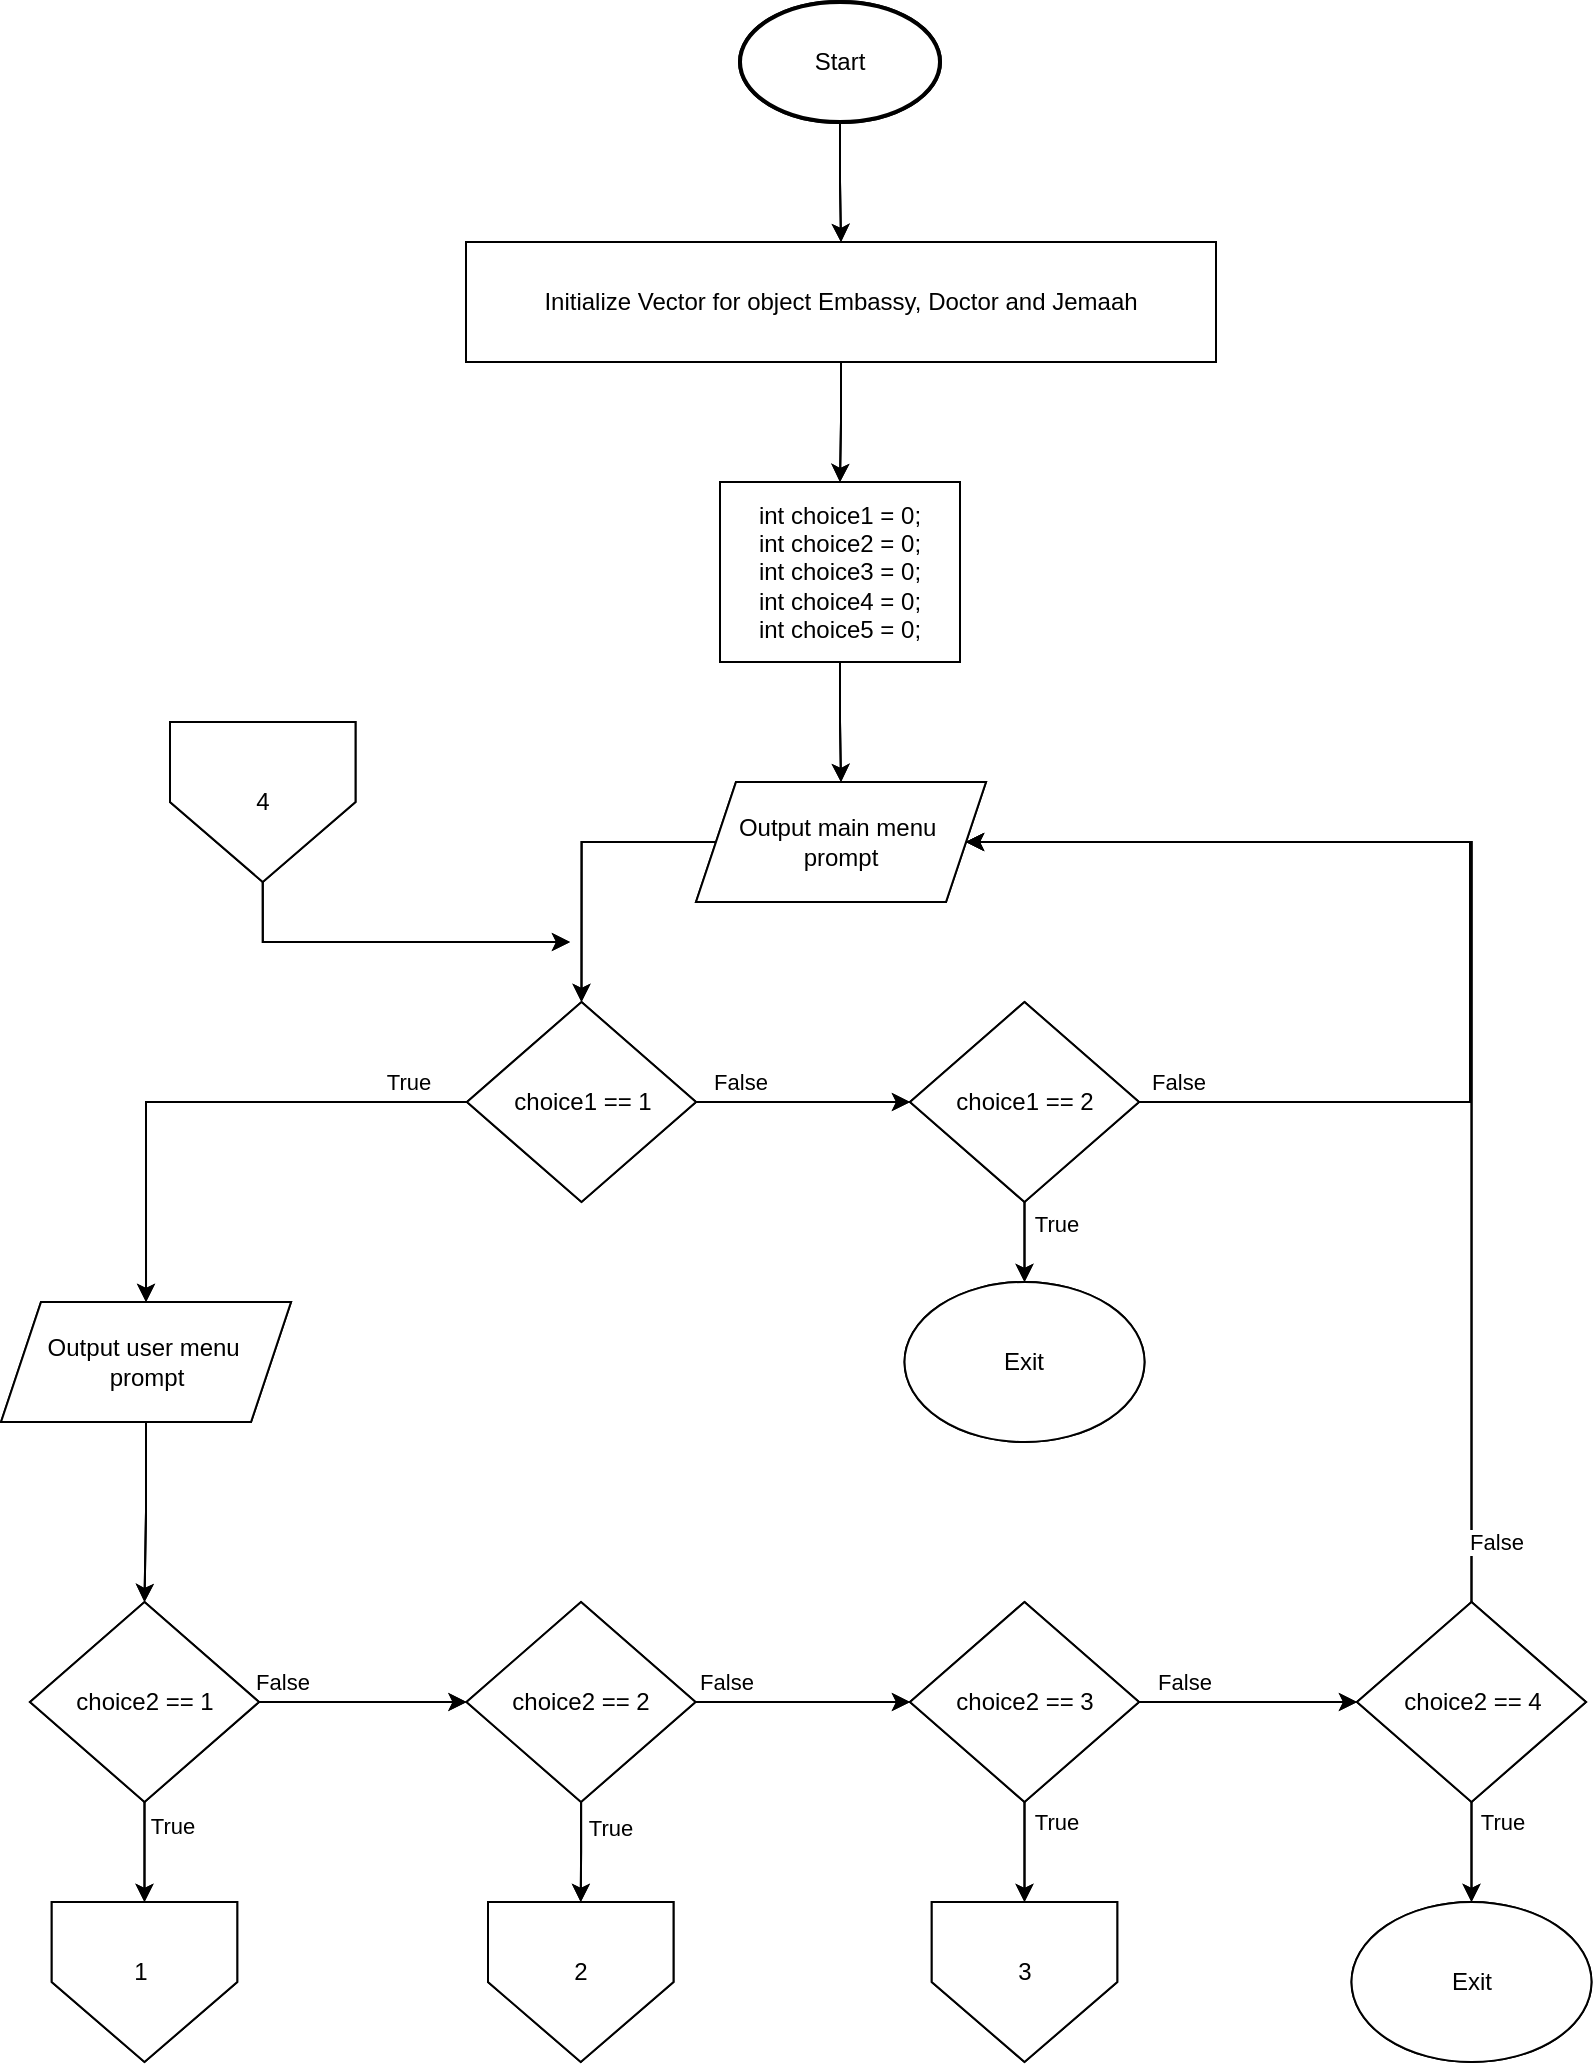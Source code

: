 <mxfile>
    <diagram id="7DPCWJ_aorqiEuWr6IN7" name="Flowchart Main">
        <mxGraphModel dx="1309" dy="729" grid="1" gridSize="10" guides="1" tooltips="1" connect="1" arrows="1" fold="1" page="1" pageScale="1" pageWidth="850" pageHeight="1100" math="0" shadow="0">
            <root>
                <mxCell id="0"/>
                <mxCell id="1" parent="0"/>
                <mxCell id="2" style="edgeStyle=orthogonalEdgeStyle;rounded=0;orthogonalLoop=1;jettySize=auto;html=1;entryX=0.5;entryY=0;entryDx=0;entryDy=0;" parent="1" source="3" target="5" edge="1">
                    <mxGeometry relative="1" as="geometry"/>
                </mxCell>
                <mxCell id="3" value="Start" style="strokeWidth=2;html=1;shape=mxgraph.flowchart.start_1;whiteSpace=wrap;" parent="1" vertex="1">
                    <mxGeometry x="375" y="10" width="100" height="60" as="geometry"/>
                </mxCell>
                <mxCell id="4" style="edgeStyle=orthogonalEdgeStyle;rounded=0;orthogonalLoop=1;jettySize=auto;html=1;entryX=0.5;entryY=0;entryDx=0;entryDy=0;" parent="1" source="5" target="7" edge="1">
                    <mxGeometry relative="1" as="geometry"/>
                </mxCell>
                <mxCell id="5" value="Initialize Vector for object Embassy, Doctor and Jemaah" style="rounded=0;whiteSpace=wrap;html=1;" parent="1" vertex="1">
                    <mxGeometry x="238" y="130" width="375" height="60" as="geometry"/>
                </mxCell>
                <mxCell id="6" style="edgeStyle=orthogonalEdgeStyle;rounded=0;orthogonalLoop=1;jettySize=auto;html=1;entryX=0.5;entryY=0;entryDx=0;entryDy=0;" parent="1" source="7" target="9" edge="1">
                    <mxGeometry relative="1" as="geometry"/>
                </mxCell>
                <mxCell id="7" value="int choice1 = 0;&lt;div&gt;int choice2 = 0;&lt;div&gt;int choice3 = 0;&lt;div&gt;int choice4 = 0;&lt;div&gt;int choice5 = 0;&lt;/div&gt;&lt;/div&gt;&lt;/div&gt;&lt;/div&gt;" style="rounded=0;whiteSpace=wrap;html=1;" parent="1" vertex="1">
                    <mxGeometry x="365" y="250" width="120" height="90" as="geometry"/>
                </mxCell>
                <mxCell id="8" style="edgeStyle=orthogonalEdgeStyle;rounded=0;orthogonalLoop=1;jettySize=auto;html=1;entryX=0.5;entryY=0;entryDx=0;entryDy=0;exitX=0;exitY=0.5;exitDx=0;exitDy=0;" parent="1" source="9" target="41" edge="1">
                    <mxGeometry relative="1" as="geometry">
                        <Array as="points">
                            <mxPoint x="296" y="430"/>
                        </Array>
                    </mxGeometry>
                </mxCell>
                <mxCell id="9" value="Output main menu&amp;nbsp;&lt;div&gt;prompt&lt;/div&gt;" style="shape=parallelogram;perimeter=parallelogramPerimeter;whiteSpace=wrap;html=1;fixedSize=1;" parent="1" vertex="1">
                    <mxGeometry x="353" y="400" width="145" height="60" as="geometry"/>
                </mxCell>
                <mxCell id="10" style="edgeStyle=orthogonalEdgeStyle;rounded=0;orthogonalLoop=1;jettySize=auto;html=1;entryX=0.5;entryY=0;entryDx=0;entryDy=0;" parent="1" source="14" target="15" edge="1">
                    <mxGeometry relative="1" as="geometry"/>
                </mxCell>
                <mxCell id="11" value="True" style="edgeLabel;html=1;align=center;verticalAlign=middle;resizable=0;points=[];" parent="10" connectable="0" vertex="1">
                    <mxGeometry x="-0.517" relative="1" as="geometry">
                        <mxPoint x="13" as="offset"/>
                    </mxGeometry>
                </mxCell>
                <mxCell id="12" style="edgeStyle=orthogonalEdgeStyle;rounded=0;orthogonalLoop=1;jettySize=auto;html=1;entryX=0;entryY=0.5;entryDx=0;entryDy=0;" parent="1" source="14" target="20" edge="1">
                    <mxGeometry relative="1" as="geometry"/>
                </mxCell>
                <mxCell id="13" value="False" style="edgeLabel;html=1;align=center;verticalAlign=middle;resizable=0;points=[];" parent="12" connectable="0" vertex="1">
                    <mxGeometry x="-0.785" y="2" relative="1" as="geometry">
                        <mxPoint y="-8" as="offset"/>
                    </mxGeometry>
                </mxCell>
                <mxCell id="14" value="choice2 == 1" style="rhombus;whiteSpace=wrap;html=1;" parent="1" vertex="1">
                    <mxGeometry x="20" y="810" width="114.5" height="100" as="geometry"/>
                </mxCell>
                <mxCell id="15" value="" style="verticalLabelPosition=bottom;verticalAlign=top;html=1;shape=offPageConnector;rounded=0;size=0.5;" parent="1" vertex="1">
                    <mxGeometry x="30.87" y="960" width="92.75" height="80" as="geometry"/>
                </mxCell>
                <mxCell id="16" style="edgeStyle=orthogonalEdgeStyle;rounded=0;orthogonalLoop=1;jettySize=auto;html=1;entryX=0.5;entryY=0;entryDx=0;entryDy=0;" parent="1" source="20" target="26" edge="1">
                    <mxGeometry relative="1" as="geometry"/>
                </mxCell>
                <mxCell id="17" value="True" style="edgeLabel;html=1;align=center;verticalAlign=middle;resizable=0;points=[];" parent="16" connectable="0" vertex="1">
                    <mxGeometry x="-0.482" relative="1" as="geometry">
                        <mxPoint x="14" as="offset"/>
                    </mxGeometry>
                </mxCell>
                <mxCell id="18" style="edgeStyle=orthogonalEdgeStyle;rounded=0;orthogonalLoop=1;jettySize=auto;html=1;entryX=0;entryY=0.5;entryDx=0;entryDy=0;" parent="1" source="20" target="25" edge="1">
                    <mxGeometry relative="1" as="geometry"/>
                </mxCell>
                <mxCell id="19" value="False" style="edgeLabel;html=1;align=center;verticalAlign=middle;resizable=0;points=[];" parent="18" connectable="0" vertex="1">
                    <mxGeometry x="-0.759" relative="1" as="geometry">
                        <mxPoint x="2" y="-10" as="offset"/>
                    </mxGeometry>
                </mxCell>
                <mxCell id="20" value="choice2 == 2" style="rhombus;whiteSpace=wrap;html=1;" parent="1" vertex="1">
                    <mxGeometry x="238.25" y="810" width="114.5" height="100" as="geometry"/>
                </mxCell>
                <mxCell id="21" style="edgeStyle=orthogonalEdgeStyle;rounded=0;orthogonalLoop=1;jettySize=auto;html=1;entryX=0.5;entryY=0;entryDx=0;entryDy=0;" parent="1" source="25" target="27" edge="1">
                    <mxGeometry relative="1" as="geometry"/>
                </mxCell>
                <mxCell id="22" value="True" style="edgeLabel;html=1;align=center;verticalAlign=middle;resizable=0;points=[];" parent="21" connectable="0" vertex="1">
                    <mxGeometry x="-0.618" y="-3" relative="1" as="geometry">
                        <mxPoint x="18" as="offset"/>
                    </mxGeometry>
                </mxCell>
                <mxCell id="23" style="edgeStyle=orthogonalEdgeStyle;rounded=0;orthogonalLoop=1;jettySize=auto;html=1;entryX=0;entryY=0.5;entryDx=0;entryDy=0;" parent="1" source="25" target="35" edge="1">
                    <mxGeometry relative="1" as="geometry"/>
                </mxCell>
                <mxCell id="24" value="False" style="edgeLabel;html=1;align=center;verticalAlign=middle;resizable=0;points=[];" parent="23" connectable="0" vertex="1">
                    <mxGeometry x="-0.586" y="3" relative="1" as="geometry">
                        <mxPoint y="-7" as="offset"/>
                    </mxGeometry>
                </mxCell>
                <mxCell id="25" value="choice2 == 3" style="rhombus;whiteSpace=wrap;html=1;" parent="1" vertex="1">
                    <mxGeometry x="460" y="810" width="114.5" height="100" as="geometry"/>
                </mxCell>
                <mxCell id="26" value="" style="verticalLabelPosition=bottom;verticalAlign=top;html=1;shape=offPageConnector;rounded=0;size=0.5;" parent="1" vertex="1">
                    <mxGeometry x="249" y="960" width="92.75" height="80" as="geometry"/>
                </mxCell>
                <mxCell id="27" value="" style="verticalLabelPosition=bottom;verticalAlign=top;html=1;shape=offPageConnector;rounded=0;size=0.5;" parent="1" vertex="1">
                    <mxGeometry x="470.88" y="960" width="92.75" height="80" as="geometry"/>
                </mxCell>
                <mxCell id="28" value="1" style="text;html=1;align=center;verticalAlign=middle;resizable=0;points=[];autosize=1;strokeColor=none;fillColor=none;" parent="1" vertex="1">
                    <mxGeometry x="60" y="980" width="30" height="30" as="geometry"/>
                </mxCell>
                <mxCell id="29" value="2&lt;span style=&quot;color: rgba(0, 0, 0, 0); font-family: monospace; font-size: 0px; text-align: start;&quot;&gt;%3CmxGraphModel%3E%3Croot%3E%3CmxCell%20id%3D%220%22%2F%3E%3CmxCell%20id%3D%221%22%20parent%3D%220%22%2F%3E%3CmxCell%20id%3D%222%22%20value%3D%221%22%20style%3D%22text%3Bhtml%3D1%3Balign%3Dcenter%3BverticalAlign%3Dmiddle%3Bresizable%3D0%3Bpoints%3D%5B%5D%3Bautosize%3D1%3BstrokeColor%3DFalsene%3BfillColor%3DFalsene%3B%22%20vertex%3D%221%22%20parent%3D%221%22%3E%3CmxGeometry%20x%3D%22190%22%20y%3D%22680%22%20width%3D%2230%22%20height%3D%2230%22%20as%3D%22geometry%22%2F%3E%3C%2FmxCell%3E%3C%2Froot%3E%3C%2FmxGraphModel%3E&lt;/span&gt;" style="text;html=1;align=center;verticalAlign=middle;resizable=0;points=[];autosize=1;strokeColor=none;fillColor=none;" parent="1" vertex="1">
                    <mxGeometry x="280" y="980" width="30" height="30" as="geometry"/>
                </mxCell>
                <mxCell id="30" value="3" style="text;html=1;align=center;verticalAlign=middle;resizable=0;points=[];autosize=1;strokeColor=none;fillColor=none;" parent="1" vertex="1">
                    <mxGeometry x="502.25" y="980" width="30" height="30" as="geometry"/>
                </mxCell>
                <mxCell id="31" style="edgeStyle=orthogonalEdgeStyle;rounded=0;orthogonalLoop=1;jettySize=auto;html=1;entryX=0.5;entryY=0;entryDx=0;entryDy=0;" parent="1" source="35" target="36" edge="1">
                    <mxGeometry relative="1" as="geometry">
                        <mxPoint x="738.135" y="960" as="targetPoint"/>
                    </mxGeometry>
                </mxCell>
                <mxCell id="32" value="True" style="edgeLabel;html=1;align=center;verticalAlign=middle;resizable=0;points=[];" parent="31" connectable="0" vertex="1">
                    <mxGeometry x="-0.618" y="-3" relative="1" as="geometry">
                        <mxPoint x="18" as="offset"/>
                    </mxGeometry>
                </mxCell>
                <mxCell id="33" style="edgeStyle=orthogonalEdgeStyle;rounded=0;orthogonalLoop=1;jettySize=auto;html=1;entryX=1;entryY=0.5;entryDx=0;entryDy=0;exitX=0.5;exitY=0;exitDx=0;exitDy=0;" parent="1" source="35" target="9" edge="1">
                    <mxGeometry relative="1" as="geometry">
                        <Array as="points">
                            <mxPoint x="740" y="810"/>
                            <mxPoint x="740" y="430"/>
                        </Array>
                    </mxGeometry>
                </mxCell>
                <mxCell id="34" value="False" style="edgeLabel;html=1;align=center;verticalAlign=middle;resizable=0;points=[];" parent="33" connectable="0" vertex="1">
                    <mxGeometry x="-0.903" relative="1" as="geometry">
                        <mxPoint x="12" as="offset"/>
                    </mxGeometry>
                </mxCell>
                <mxCell id="35" value="choice2 == 4" style="rhombus;whiteSpace=wrap;html=1;" parent="1" vertex="1">
                    <mxGeometry x="683.5" y="810" width="114.5" height="100" as="geometry"/>
                </mxCell>
                <mxCell id="36" value="Exit" style="ellipse;whiteSpace=wrap;html=1;" parent="1" vertex="1">
                    <mxGeometry x="680.75" y="960" width="120" height="80" as="geometry"/>
                </mxCell>
                <mxCell id="37" style="edgeStyle=orthogonalEdgeStyle;rounded=0;orthogonalLoop=1;jettySize=auto;html=1;entryX=0.5;entryY=0;entryDx=0;entryDy=0;" parent="1" source="41" target="53" edge="1">
                    <mxGeometry relative="1" as="geometry"/>
                </mxCell>
                <mxCell id="38" value="True" style="edgeLabel;html=1;align=center;verticalAlign=middle;resizable=0;points=[];" parent="37" connectable="0" vertex="1">
                    <mxGeometry x="-0.768" y="-2" relative="1" as="geometry">
                        <mxPoint y="-8" as="offset"/>
                    </mxGeometry>
                </mxCell>
                <mxCell id="39" style="edgeStyle=orthogonalEdgeStyle;rounded=0;orthogonalLoop=1;jettySize=auto;html=1;entryX=0;entryY=0.5;entryDx=0;entryDy=0;" parent="1" source="41" target="46" edge="1">
                    <mxGeometry relative="1" as="geometry"/>
                </mxCell>
                <mxCell id="40" value="False" style="edgeLabel;html=1;align=center;verticalAlign=middle;resizable=0;points=[];" parent="39" connectable="0" vertex="1">
                    <mxGeometry x="-0.588" y="-2" relative="1" as="geometry">
                        <mxPoint y="-12" as="offset"/>
                    </mxGeometry>
                </mxCell>
                <mxCell id="41" value="choice1 == 1" style="rhombus;whiteSpace=wrap;html=1;" parent="1" vertex="1">
                    <mxGeometry x="238.5" y="510" width="114.5" height="100" as="geometry"/>
                </mxCell>
                <mxCell id="42" style="edgeStyle=orthogonalEdgeStyle;rounded=0;orthogonalLoop=1;jettySize=auto;html=1;entryX=0.5;entryY=0;entryDx=0;entryDy=0;" parent="1" source="46" target="47" edge="1">
                    <mxGeometry relative="1" as="geometry"/>
                </mxCell>
                <mxCell id="43" value="True" style="edgeLabel;html=1;align=center;verticalAlign=middle;resizable=0;points=[];" parent="42" connectable="0" vertex="1">
                    <mxGeometry x="-0.227" y="-1" relative="1" as="geometry">
                        <mxPoint x="16" y="-5" as="offset"/>
                    </mxGeometry>
                </mxCell>
                <mxCell id="44" style="edgeStyle=orthogonalEdgeStyle;rounded=0;orthogonalLoop=1;jettySize=auto;html=1;entryX=1;entryY=0.5;entryDx=0;entryDy=0;exitX=1;exitY=0.5;exitDx=0;exitDy=0;" parent="1" source="46" target="9" edge="1">
                    <mxGeometry relative="1" as="geometry">
                        <Array as="points">
                            <mxPoint x="740" y="560"/>
                            <mxPoint x="740" y="430"/>
                        </Array>
                    </mxGeometry>
                </mxCell>
                <mxCell id="45" value="False" style="edgeLabel;html=1;align=center;verticalAlign=middle;resizable=0;points=[];" parent="44" connectable="0" vertex="1">
                    <mxGeometry x="-0.931" y="-1" relative="1" as="geometry">
                        <mxPoint y="-11" as="offset"/>
                    </mxGeometry>
                </mxCell>
                <mxCell id="46" value="choice1 == 2" style="rhombus;whiteSpace=wrap;html=1;" parent="1" vertex="1">
                    <mxGeometry x="460" y="510" width="114.5" height="100" as="geometry"/>
                </mxCell>
                <mxCell id="47" value="Exit" style="ellipse;whiteSpace=wrap;html=1;" parent="1" vertex="1">
                    <mxGeometry x="457.26" y="650" width="120" height="80" as="geometry"/>
                </mxCell>
                <mxCell id="48" style="edgeStyle=orthogonalEdgeStyle;rounded=0;orthogonalLoop=1;jettySize=auto;html=1;exitX=0.5;exitY=1;exitDx=0;exitDy=0;" parent="1" source="50" edge="1">
                    <mxGeometry relative="1" as="geometry">
                        <mxPoint x="290" y="480" as="targetPoint"/>
                        <Array as="points">
                            <mxPoint x="136" y="480"/>
                        </Array>
                    </mxGeometry>
                </mxCell>
                <mxCell id="49" value="" style="group" parent="1" connectable="0" vertex="1">
                    <mxGeometry x="90" y="370" width="92.75" height="80" as="geometry"/>
                </mxCell>
                <mxCell id="50" value="" style="verticalLabelPosition=bottom;verticalAlign=top;html=1;shape=offPageConnector;rounded=0;size=0.5;" parent="49" vertex="1">
                    <mxGeometry width="92.75" height="80" as="geometry"/>
                </mxCell>
                <mxCell id="51" value="4" style="text;html=1;align=center;verticalAlign=middle;resizable=0;points=[];autosize=1;strokeColor=none;fillColor=none;" parent="49" vertex="1">
                    <mxGeometry x="31.37" y="25" width="30" height="30" as="geometry"/>
                </mxCell>
                <mxCell id="52" style="edgeStyle=orthogonalEdgeStyle;rounded=0;orthogonalLoop=1;jettySize=auto;html=1;entryX=0.5;entryY=0;entryDx=0;entryDy=0;" parent="1" source="53" target="14" edge="1">
                    <mxGeometry relative="1" as="geometry"/>
                </mxCell>
                <mxCell id="53" value="Output user menu&amp;nbsp;&lt;div&gt;prompt&lt;/div&gt;" style="shape=parallelogram;perimeter=parallelogramPerimeter;whiteSpace=wrap;html=1;fixedSize=1;" parent="1" vertex="1">
                    <mxGeometry x="5.51" y="660" width="145" height="60" as="geometry"/>
                </mxCell>
                <mxCell id="54" style="edgeStyle=orthogonalEdgeStyle;rounded=0;orthogonalLoop=1;jettySize=auto;html=1;entryX=0.5;entryY=0;entryDx=0;entryDy=0;" edge="1" parent="1" source="55" target="57">
                    <mxGeometry relative="1" as="geometry"/>
                </mxCell>
                <mxCell id="55" value="Start" style="strokeWidth=2;html=1;shape=mxgraph.flowchart.start_1;whiteSpace=wrap;" vertex="1" parent="1">
                    <mxGeometry x="375" y="10" width="100" height="60" as="geometry"/>
                </mxCell>
                <mxCell id="56" style="edgeStyle=orthogonalEdgeStyle;rounded=0;orthogonalLoop=1;jettySize=auto;html=1;entryX=0.5;entryY=0;entryDx=0;entryDy=0;" edge="1" parent="1" source="57" target="59">
                    <mxGeometry relative="1" as="geometry"/>
                </mxCell>
                <mxCell id="57" value="Initialize Vector for object Embassy, Doctor and Jemaah" style="rounded=0;whiteSpace=wrap;html=1;" vertex="1" parent="1">
                    <mxGeometry x="238" y="130" width="375" height="60" as="geometry"/>
                </mxCell>
                <mxCell id="58" style="edgeStyle=orthogonalEdgeStyle;rounded=0;orthogonalLoop=1;jettySize=auto;html=1;entryX=0.5;entryY=0;entryDx=0;entryDy=0;" edge="1" parent="1" source="59" target="61">
                    <mxGeometry relative="1" as="geometry"/>
                </mxCell>
                <mxCell id="59" value="int choice1 = 0;&lt;div&gt;int choice2 = 0;&lt;div&gt;int choice3 = 0;&lt;div&gt;int choice4 = 0;&lt;div&gt;int choice5 = 0;&lt;/div&gt;&lt;/div&gt;&lt;/div&gt;&lt;/div&gt;" style="rounded=0;whiteSpace=wrap;html=1;" vertex="1" parent="1">
                    <mxGeometry x="365" y="250" width="120" height="90" as="geometry"/>
                </mxCell>
                <mxCell id="60" style="edgeStyle=orthogonalEdgeStyle;rounded=0;orthogonalLoop=1;jettySize=auto;html=1;entryX=0.5;entryY=0;entryDx=0;entryDy=0;exitX=0;exitY=0.5;exitDx=0;exitDy=0;" edge="1" parent="1" source="61" target="93">
                    <mxGeometry relative="1" as="geometry">
                        <Array as="points">
                            <mxPoint x="296" y="430"/>
                        </Array>
                    </mxGeometry>
                </mxCell>
                <mxCell id="61" value="Output main menu&amp;nbsp;&lt;div&gt;prompt&lt;/div&gt;" style="shape=parallelogram;perimeter=parallelogramPerimeter;whiteSpace=wrap;html=1;fixedSize=1;" vertex="1" parent="1">
                    <mxGeometry x="353" y="400" width="145" height="60" as="geometry"/>
                </mxCell>
                <mxCell id="62" style="edgeStyle=orthogonalEdgeStyle;rounded=0;orthogonalLoop=1;jettySize=auto;html=1;entryX=0.5;entryY=0;entryDx=0;entryDy=0;" edge="1" parent="1" source="66" target="67">
                    <mxGeometry relative="1" as="geometry"/>
                </mxCell>
                <mxCell id="63" value="True" style="edgeLabel;html=1;align=center;verticalAlign=middle;resizable=0;points=[];" connectable="0" vertex="1" parent="62">
                    <mxGeometry x="-0.517" relative="1" as="geometry">
                        <mxPoint x="13" as="offset"/>
                    </mxGeometry>
                </mxCell>
                <mxCell id="64" style="edgeStyle=orthogonalEdgeStyle;rounded=0;orthogonalLoop=1;jettySize=auto;html=1;entryX=0;entryY=0.5;entryDx=0;entryDy=0;" edge="1" parent="1" source="66" target="72">
                    <mxGeometry relative="1" as="geometry"/>
                </mxCell>
                <mxCell id="65" value="False" style="edgeLabel;html=1;align=center;verticalAlign=middle;resizable=0;points=[];" connectable="0" vertex="1" parent="64">
                    <mxGeometry x="-0.785" y="2" relative="1" as="geometry">
                        <mxPoint y="-8" as="offset"/>
                    </mxGeometry>
                </mxCell>
                <mxCell id="66" value="choice2 == 1" style="rhombus;whiteSpace=wrap;html=1;" vertex="1" parent="1">
                    <mxGeometry x="20" y="810" width="114.5" height="100" as="geometry"/>
                </mxCell>
                <mxCell id="67" value="" style="verticalLabelPosition=bottom;verticalAlign=top;html=1;shape=offPageConnector;rounded=0;size=0.5;" vertex="1" parent="1">
                    <mxGeometry x="30.87" y="960" width="92.75" height="80" as="geometry"/>
                </mxCell>
                <mxCell id="68" style="edgeStyle=orthogonalEdgeStyle;rounded=0;orthogonalLoop=1;jettySize=auto;html=1;entryX=0.5;entryY=0;entryDx=0;entryDy=0;" edge="1" parent="1" source="72" target="78">
                    <mxGeometry relative="1" as="geometry"/>
                </mxCell>
                <mxCell id="69" value="True" style="edgeLabel;html=1;align=center;verticalAlign=middle;resizable=0;points=[];" connectable="0" vertex="1" parent="68">
                    <mxGeometry x="-0.482" relative="1" as="geometry">
                        <mxPoint x="14" as="offset"/>
                    </mxGeometry>
                </mxCell>
                <mxCell id="70" style="edgeStyle=orthogonalEdgeStyle;rounded=0;orthogonalLoop=1;jettySize=auto;html=1;entryX=0;entryY=0.5;entryDx=0;entryDy=0;" edge="1" parent="1" source="72" target="77">
                    <mxGeometry relative="1" as="geometry"/>
                </mxCell>
                <mxCell id="71" value="False" style="edgeLabel;html=1;align=center;verticalAlign=middle;resizable=0;points=[];" connectable="0" vertex="1" parent="70">
                    <mxGeometry x="-0.759" relative="1" as="geometry">
                        <mxPoint x="2" y="-10" as="offset"/>
                    </mxGeometry>
                </mxCell>
                <mxCell id="72" value="choice2 == 2" style="rhombus;whiteSpace=wrap;html=1;" vertex="1" parent="1">
                    <mxGeometry x="238.25" y="810" width="114.5" height="100" as="geometry"/>
                </mxCell>
                <mxCell id="73" style="edgeStyle=orthogonalEdgeStyle;rounded=0;orthogonalLoop=1;jettySize=auto;html=1;entryX=0.5;entryY=0;entryDx=0;entryDy=0;" edge="1" parent="1" source="77" target="79">
                    <mxGeometry relative="1" as="geometry"/>
                </mxCell>
                <mxCell id="74" value="True" style="edgeLabel;html=1;align=center;verticalAlign=middle;resizable=0;points=[];" connectable="0" vertex="1" parent="73">
                    <mxGeometry x="-0.618" y="-3" relative="1" as="geometry">
                        <mxPoint x="18" as="offset"/>
                    </mxGeometry>
                </mxCell>
                <mxCell id="75" style="edgeStyle=orthogonalEdgeStyle;rounded=0;orthogonalLoop=1;jettySize=auto;html=1;entryX=0;entryY=0.5;entryDx=0;entryDy=0;" edge="1" parent="1" source="77" target="87">
                    <mxGeometry relative="1" as="geometry"/>
                </mxCell>
                <mxCell id="76" value="False" style="edgeLabel;html=1;align=center;verticalAlign=middle;resizable=0;points=[];" connectable="0" vertex="1" parent="75">
                    <mxGeometry x="-0.586" y="3" relative="1" as="geometry">
                        <mxPoint y="-7" as="offset"/>
                    </mxGeometry>
                </mxCell>
                <mxCell id="77" value="choice2 == 3" style="rhombus;whiteSpace=wrap;html=1;" vertex="1" parent="1">
                    <mxGeometry x="460" y="810" width="114.5" height="100" as="geometry"/>
                </mxCell>
                <mxCell id="78" value="" style="verticalLabelPosition=bottom;verticalAlign=top;html=1;shape=offPageConnector;rounded=0;size=0.5;" vertex="1" parent="1">
                    <mxGeometry x="249" y="960" width="92.75" height="80" as="geometry"/>
                </mxCell>
                <mxCell id="79" value="" style="verticalLabelPosition=bottom;verticalAlign=top;html=1;shape=offPageConnector;rounded=0;size=0.5;" vertex="1" parent="1">
                    <mxGeometry x="470.88" y="960" width="92.75" height="80" as="geometry"/>
                </mxCell>
                <mxCell id="80" value="1" style="text;html=1;align=center;verticalAlign=middle;resizable=0;points=[];autosize=1;strokeColor=none;fillColor=none;" vertex="1" parent="1">
                    <mxGeometry x="60" y="980" width="30" height="30" as="geometry"/>
                </mxCell>
                <mxCell id="81" value="2&lt;span style=&quot;color: rgba(0, 0, 0, 0); font-family: monospace; font-size: 0px; text-align: start;&quot;&gt;%3CmxGraphModel%3E%3Croot%3E%3CmxCell%20id%3D%220%22%2F%3E%3CmxCell%20id%3D%221%22%20parent%3D%220%22%2F%3E%3CmxCell%20id%3D%222%22%20value%3D%221%22%20style%3D%22text%3Bhtml%3D1%3Balign%3Dcenter%3BverticalAlign%3Dmiddle%3Bresizable%3D0%3Bpoints%3D%5B%5D%3Bautosize%3D1%3BstrokeColor%3DFalsene%3BfillColor%3DFalsene%3B%22%20vertex%3D%221%22%20parent%3D%221%22%3E%3CmxGeometry%20x%3D%22190%22%20y%3D%22680%22%20width%3D%2230%22%20height%3D%2230%22%20as%3D%22geometry%22%2F%3E%3C%2FmxCell%3E%3C%2Froot%3E%3C%2FmxGraphModel%3E&lt;/span&gt;" style="text;html=1;align=center;verticalAlign=middle;resizable=0;points=[];autosize=1;strokeColor=none;fillColor=none;" vertex="1" parent="1">
                    <mxGeometry x="280" y="980" width="30" height="30" as="geometry"/>
                </mxCell>
                <mxCell id="82" value="3" style="text;html=1;align=center;verticalAlign=middle;resizable=0;points=[];autosize=1;strokeColor=none;fillColor=none;" vertex="1" parent="1">
                    <mxGeometry x="502.25" y="980" width="30" height="30" as="geometry"/>
                </mxCell>
                <mxCell id="83" style="edgeStyle=orthogonalEdgeStyle;rounded=0;orthogonalLoop=1;jettySize=auto;html=1;entryX=0.5;entryY=0;entryDx=0;entryDy=0;" edge="1" parent="1" source="87" target="88">
                    <mxGeometry relative="1" as="geometry">
                        <mxPoint x="738.135" y="960" as="targetPoint"/>
                    </mxGeometry>
                </mxCell>
                <mxCell id="84" value="True" style="edgeLabel;html=1;align=center;verticalAlign=middle;resizable=0;points=[];" connectable="0" vertex="1" parent="83">
                    <mxGeometry x="-0.618" y="-3" relative="1" as="geometry">
                        <mxPoint x="18" as="offset"/>
                    </mxGeometry>
                </mxCell>
                <mxCell id="85" style="edgeStyle=orthogonalEdgeStyle;rounded=0;orthogonalLoop=1;jettySize=auto;html=1;entryX=1;entryY=0.5;entryDx=0;entryDy=0;exitX=0.5;exitY=0;exitDx=0;exitDy=0;" edge="1" parent="1" source="87" target="61">
                    <mxGeometry relative="1" as="geometry">
                        <Array as="points">
                            <mxPoint x="740" y="810"/>
                            <mxPoint x="740" y="430"/>
                        </Array>
                    </mxGeometry>
                </mxCell>
                <mxCell id="86" value="False" style="edgeLabel;html=1;align=center;verticalAlign=middle;resizable=0;points=[];" connectable="0" vertex="1" parent="85">
                    <mxGeometry x="-0.903" relative="1" as="geometry">
                        <mxPoint x="12" as="offset"/>
                    </mxGeometry>
                </mxCell>
                <mxCell id="87" value="choice2 == 4" style="rhombus;whiteSpace=wrap;html=1;" vertex="1" parent="1">
                    <mxGeometry x="683.5" y="810" width="114.5" height="100" as="geometry"/>
                </mxCell>
                <mxCell id="88" value="Exit" style="ellipse;whiteSpace=wrap;html=1;" vertex="1" parent="1">
                    <mxGeometry x="680.75" y="960" width="120" height="80" as="geometry"/>
                </mxCell>
                <mxCell id="89" style="edgeStyle=orthogonalEdgeStyle;rounded=0;orthogonalLoop=1;jettySize=auto;html=1;entryX=0.5;entryY=0;entryDx=0;entryDy=0;" edge="1" parent="1" source="93" target="105">
                    <mxGeometry relative="1" as="geometry"/>
                </mxCell>
                <mxCell id="90" value="True" style="edgeLabel;html=1;align=center;verticalAlign=middle;resizable=0;points=[];" connectable="0" vertex="1" parent="89">
                    <mxGeometry x="-0.768" y="-2" relative="1" as="geometry">
                        <mxPoint y="-8" as="offset"/>
                    </mxGeometry>
                </mxCell>
                <mxCell id="91" style="edgeStyle=orthogonalEdgeStyle;rounded=0;orthogonalLoop=1;jettySize=auto;html=1;entryX=0;entryY=0.5;entryDx=0;entryDy=0;" edge="1" parent="1" source="93" target="98">
                    <mxGeometry relative="1" as="geometry"/>
                </mxCell>
                <mxCell id="92" value="False" style="edgeLabel;html=1;align=center;verticalAlign=middle;resizable=0;points=[];" connectable="0" vertex="1" parent="91">
                    <mxGeometry x="-0.588" y="-2" relative="1" as="geometry">
                        <mxPoint y="-12" as="offset"/>
                    </mxGeometry>
                </mxCell>
                <mxCell id="93" value="choice1 == 1" style="rhombus;whiteSpace=wrap;html=1;" vertex="1" parent="1">
                    <mxGeometry x="238.5" y="510" width="114.5" height="100" as="geometry"/>
                </mxCell>
                <mxCell id="94" style="edgeStyle=orthogonalEdgeStyle;rounded=0;orthogonalLoop=1;jettySize=auto;html=1;entryX=0.5;entryY=0;entryDx=0;entryDy=0;" edge="1" parent="1" source="98" target="99">
                    <mxGeometry relative="1" as="geometry"/>
                </mxCell>
                <mxCell id="95" value="True" style="edgeLabel;html=1;align=center;verticalAlign=middle;resizable=0;points=[];" connectable="0" vertex="1" parent="94">
                    <mxGeometry x="-0.227" y="-1" relative="1" as="geometry">
                        <mxPoint x="16" y="-5" as="offset"/>
                    </mxGeometry>
                </mxCell>
                <mxCell id="96" style="edgeStyle=orthogonalEdgeStyle;rounded=0;orthogonalLoop=1;jettySize=auto;html=1;entryX=1;entryY=0.5;entryDx=0;entryDy=0;exitX=1;exitY=0.5;exitDx=0;exitDy=0;" edge="1" parent="1" source="98" target="61">
                    <mxGeometry relative="1" as="geometry">
                        <Array as="points">
                            <mxPoint x="740" y="560"/>
                            <mxPoint x="740" y="430"/>
                        </Array>
                    </mxGeometry>
                </mxCell>
                <mxCell id="97" value="False" style="edgeLabel;html=1;align=center;verticalAlign=middle;resizable=0;points=[];" connectable="0" vertex="1" parent="96">
                    <mxGeometry x="-0.931" y="-1" relative="1" as="geometry">
                        <mxPoint y="-11" as="offset"/>
                    </mxGeometry>
                </mxCell>
                <mxCell id="98" value="choice1 == 2" style="rhombus;whiteSpace=wrap;html=1;" vertex="1" parent="1">
                    <mxGeometry x="460" y="510" width="114.5" height="100" as="geometry"/>
                </mxCell>
                <mxCell id="99" value="Exit" style="ellipse;whiteSpace=wrap;html=1;" vertex="1" parent="1">
                    <mxGeometry x="457.26" y="650" width="120" height="80" as="geometry"/>
                </mxCell>
                <mxCell id="100" style="edgeStyle=orthogonalEdgeStyle;rounded=0;orthogonalLoop=1;jettySize=auto;html=1;exitX=0.5;exitY=1;exitDx=0;exitDy=0;" edge="1" parent="1" source="102">
                    <mxGeometry relative="1" as="geometry">
                        <mxPoint x="290" y="480" as="targetPoint"/>
                        <Array as="points">
                            <mxPoint x="136" y="480"/>
                        </Array>
                    </mxGeometry>
                </mxCell>
                <mxCell id="101" value="" style="group" connectable="0" vertex="1" parent="1">
                    <mxGeometry x="90" y="370" width="92.75" height="80" as="geometry"/>
                </mxCell>
                <mxCell id="102" value="" style="verticalLabelPosition=bottom;verticalAlign=top;html=1;shape=offPageConnector;rounded=0;size=0.5;" vertex="1" parent="101">
                    <mxGeometry width="92.75" height="80" as="geometry"/>
                </mxCell>
                <mxCell id="103" value="4" style="text;html=1;align=center;verticalAlign=middle;resizable=0;points=[];autosize=1;strokeColor=none;fillColor=none;" vertex="1" parent="101">
                    <mxGeometry x="31.37" y="25" width="30" height="30" as="geometry"/>
                </mxCell>
                <mxCell id="104" style="edgeStyle=orthogonalEdgeStyle;rounded=0;orthogonalLoop=1;jettySize=auto;html=1;entryX=0.5;entryY=0;entryDx=0;entryDy=0;" edge="1" parent="1" source="105" target="66">
                    <mxGeometry relative="1" as="geometry"/>
                </mxCell>
                <mxCell id="105" value="Output user menu&amp;nbsp;&lt;div&gt;prompt&lt;/div&gt;" style="shape=parallelogram;perimeter=parallelogramPerimeter;whiteSpace=wrap;html=1;fixedSize=1;" vertex="1" parent="1">
                    <mxGeometry x="5.51" y="660" width="145" height="60" as="geometry"/>
                </mxCell>
            </root>
        </mxGraphModel>
    </diagram>
    <diagram id="ZBGlDxnARrREHp_Gzis1" name="Flowchart Jemaah">
        <mxGraphModel dx="1309" dy="729" grid="1" gridSize="10" guides="1" tooltips="1" connect="1" arrows="1" fold="1" page="1" pageScale="1" pageWidth="850" pageHeight="1100" math="0" shadow="0">
            <root>
                <mxCell id="0"/>
                <mxCell id="1" parent="0"/>
                <mxCell id="t_6otPF7C8GAm-KdvTFB-1" value="" style="group" parent="1" connectable="0" vertex="1">
                    <mxGeometry x="378.62" y="10" width="92.75" height="80" as="geometry"/>
                </mxCell>
                <mxCell id="t_6otPF7C8GAm-KdvTFB-2" value="" style="verticalLabelPosition=bottom;verticalAlign=top;html=1;shape=offPageConnector;rounded=0;size=0.5;" parent="t_6otPF7C8GAm-KdvTFB-1" vertex="1">
                    <mxGeometry width="92.75" height="80" as="geometry"/>
                </mxCell>
                <mxCell id="t_6otPF7C8GAm-KdvTFB-3" value="1" style="text;html=1;align=center;verticalAlign=middle;resizable=0;points=[];autosize=1;strokeColor=none;fillColor=none;" parent="t_6otPF7C8GAm-KdvTFB-1" vertex="1">
                    <mxGeometry x="29.13" y="20" width="30" height="30" as="geometry"/>
                </mxCell>
                <mxCell id="t_6otPF7C8GAm-KdvTFB-4" style="edgeStyle=orthogonalEdgeStyle;rounded=0;orthogonalLoop=1;jettySize=auto;html=1;entryX=0.5;entryY=0;entryDx=0;entryDy=0;" parent="1" source="t_6otPF7C8GAm-KdvTFB-5" target="t_6otPF7C8GAm-KdvTFB-10" edge="1">
                    <mxGeometry relative="1" as="geometry"/>
                </mxCell>
                <mxCell id="t_6otPF7C8GAm-KdvTFB-5" value="Input identification&amp;nbsp;&lt;div&gt;card number and jemaah ID&lt;/div&gt;&lt;div&gt;to log in&lt;/div&gt;" style="shape=parallelogram;perimeter=parallelogramPerimeter;whiteSpace=wrap;html=1;fixedSize=1;" parent="1" vertex="1">
                    <mxGeometry x="89.98" y="350" width="190.02" height="80" as="geometry"/>
                </mxCell>
                <mxCell id="t_6otPF7C8GAm-KdvTFB-6" style="edgeStyle=orthogonalEdgeStyle;rounded=0;orthogonalLoop=1;jettySize=auto;html=1;exitX=1;exitY=0.5;exitDx=0;exitDy=0;" parent="1" source="t_6otPF7C8GAm-KdvTFB-10" edge="1">
                    <mxGeometry relative="1" as="geometry">
                        <mxPoint x="750" y="640" as="targetPoint"/>
                        <Array as="points">
                            <mxPoint x="310" y="555"/>
                            <mxPoint x="310" y="640"/>
                        </Array>
                    </mxGeometry>
                </mxCell>
                <mxCell id="t_6otPF7C8GAm-KdvTFB-7" value="No" style="edgeLabel;html=1;align=center;verticalAlign=middle;resizable=0;points=[];" parent="t_6otPF7C8GAm-KdvTFB-6" connectable="0" vertex="1">
                    <mxGeometry x="-0.886" y="-2" relative="1" as="geometry">
                        <mxPoint y="-17" as="offset"/>
                    </mxGeometry>
                </mxCell>
                <mxCell id="t_6otPF7C8GAm-KdvTFB-8" style="edgeStyle=orthogonalEdgeStyle;rounded=0;orthogonalLoop=1;jettySize=auto;html=1;entryX=0.5;entryY=0;entryDx=0;entryDy=0;" parent="1" source="t_6otPF7C8GAm-KdvTFB-10" target="t_6otPF7C8GAm-KdvTFB-22" edge="1">
                    <mxGeometry relative="1" as="geometry">
                        <mxPoint x="185" y="680" as="targetPoint"/>
                    </mxGeometry>
                </mxCell>
                <mxCell id="t_6otPF7C8GAm-KdvTFB-9" value="yes" style="edgeLabel;html=1;align=center;verticalAlign=middle;resizable=0;points=[];" parent="t_6otPF7C8GAm-KdvTFB-8" connectable="0" vertex="1">
                    <mxGeometry x="-0.583" y="-5" relative="1" as="geometry">
                        <mxPoint x="20" y="-4" as="offset"/>
                    </mxGeometry>
                </mxCell>
                <mxCell id="t_6otPF7C8GAm-KdvTFB-10" value="jemaah exist?" style="rhombus;whiteSpace=wrap;html=1;" parent="1" vertex="1">
                    <mxGeometry x="131.49" y="500" width="107" height="110" as="geometry"/>
                </mxCell>
                <mxCell id="t_6otPF7C8GAm-KdvTFB-11" style="edgeStyle=orthogonalEdgeStyle;rounded=0;orthogonalLoop=1;jettySize=auto;html=1;entryX=0.5;entryY=0;entryDx=0;entryDy=0;" parent="1" source="t_6otPF7C8GAm-KdvTFB-15" target="t_6otPF7C8GAm-KdvTFB-5" edge="1">
                    <mxGeometry relative="1" as="geometry"/>
                </mxCell>
                <mxCell id="t_6otPF7C8GAm-KdvTFB-12" value="Yes" style="edgeLabel;html=1;align=center;verticalAlign=middle;resizable=0;points=[];" parent="t_6otPF7C8GAm-KdvTFB-11" connectable="0" vertex="1">
                    <mxGeometry x="-0.776" y="2" relative="1" as="geometry">
                        <mxPoint y="-17" as="offset"/>
                    </mxGeometry>
                </mxCell>
                <mxCell id="t_6otPF7C8GAm-KdvTFB-13" style="edgeStyle=orthogonalEdgeStyle;rounded=0;orthogonalLoop=1;jettySize=auto;html=1;entryX=0.5;entryY=0;entryDx=0;entryDy=0;" parent="1" source="t_6otPF7C8GAm-KdvTFB-49" target="t_6otPF7C8GAm-KdvTFB-18" edge="1">
                    <mxGeometry relative="1" as="geometry"/>
                </mxCell>
                <mxCell id="t_6otPF7C8GAm-KdvTFB-14" value="Yes" style="edgeLabel;html=1;align=center;verticalAlign=middle;resizable=0;points=[];" parent="t_6otPF7C8GAm-KdvTFB-13" connectable="0" vertex="1">
                    <mxGeometry x="-0.326" y="-1" relative="1" as="geometry">
                        <mxPoint x="13" as="offset"/>
                    </mxGeometry>
                </mxCell>
                <mxCell id="t_6otPF7C8GAm-KdvTFB-15" value="choice3 == 1" style="rhombus;whiteSpace=wrap;html=1;" parent="1" vertex="1">
                    <mxGeometry x="115.75" y="140" width="138.49" height="150" as="geometry"/>
                </mxCell>
                <mxCell id="t_6otPF7C8GAm-KdvTFB-17" style="edgeStyle=orthogonalEdgeStyle;rounded=0;orthogonalLoop=1;jettySize=auto;html=1;entryX=0.5;entryY=0;entryDx=0;entryDy=0;" parent="1" source="t_6otPF7C8GAm-KdvTFB-18" target="t_6otPF7C8GAm-KdvTFB-20" edge="1">
                    <mxGeometry relative="1" as="geometry"/>
                </mxCell>
                <mxCell id="t_6otPF7C8GAm-KdvTFB-18" value="Input name, contact,&amp;nbsp;&lt;div&gt;identification card number,&lt;/div&gt;&lt;div&gt;email, age&lt;/div&gt;" style="shape=parallelogram;perimeter=parallelogramPerimeter;whiteSpace=wrap;html=1;fixedSize=1;" parent="1" vertex="1">
                    <mxGeometry x="452.75" y="350" width="190" height="80" as="geometry"/>
                </mxCell>
                <mxCell id="t_6otPF7C8GAm-KdvTFB-19" style="edgeStyle=orthogonalEdgeStyle;rounded=0;orthogonalLoop=1;jettySize=auto;html=1;" parent="1" source="t_6otPF7C8GAm-KdvTFB-20" edge="1">
                    <mxGeometry relative="1" as="geometry">
                        <mxPoint x="750" y="562" as="targetPoint"/>
                    </mxGeometry>
                </mxCell>
                <mxCell id="t_6otPF7C8GAm-KdvTFB-20" value="System give new jemaahID and put new jemaah in jemaah vector" style="rounded=0;whiteSpace=wrap;html=1;" parent="1" vertex="1">
                    <mxGeometry x="465.25" y="515" width="165" height="95" as="geometry"/>
                </mxCell>
                <mxCell id="t_6otPF7C8GAm-KdvTFB-21" style="edgeStyle=orthogonalEdgeStyle;rounded=0;orthogonalLoop=1;jettySize=auto;html=1;entryX=0.5;entryY=0;entryDx=0;entryDy=0;" parent="1" source="t_6otPF7C8GAm-KdvTFB-22" target="t_6otPF7C8GAm-KdvTFB-27" edge="1">
                    <mxGeometry relative="1" as="geometry"/>
                </mxCell>
                <mxCell id="t_6otPF7C8GAm-KdvTFB-22" value="Display Jemaah menu" style="shape=parallelogram;perimeter=parallelogramPerimeter;whiteSpace=wrap;html=1;fixedSize=1;" parent="1" vertex="1">
                    <mxGeometry x="124.99" y="680" width="120" height="60" as="geometry"/>
                </mxCell>
                <mxCell id="t_6otPF7C8GAm-KdvTFB-23" style="edgeStyle=orthogonalEdgeStyle;rounded=0;orthogonalLoop=1;jettySize=auto;html=1;entryX=0;entryY=0.5;entryDx=0;entryDy=0;" parent="1" source="t_6otPF7C8GAm-KdvTFB-27" target="t_6otPF7C8GAm-KdvTFB-30" edge="1">
                    <mxGeometry relative="1" as="geometry"/>
                </mxCell>
                <mxCell id="t_6otPF7C8GAm-KdvTFB-24" value="No" style="edgeLabel;html=1;align=center;verticalAlign=middle;resizable=0;points=[];" parent="t_6otPF7C8GAm-KdvTFB-23" connectable="0" vertex="1">
                    <mxGeometry x="-0.53" y="3" relative="1" as="geometry">
                        <mxPoint x="-1" y="-12" as="offset"/>
                    </mxGeometry>
                </mxCell>
                <mxCell id="t_6otPF7C8GAm-KdvTFB-25" style="edgeStyle=orthogonalEdgeStyle;rounded=0;orthogonalLoop=1;jettySize=auto;html=1;entryX=0.5;entryY=0;entryDx=0;entryDy=0;" parent="1" source="t_6otPF7C8GAm-KdvTFB-27" target="t_6otPF7C8GAm-KdvTFB-35" edge="1">
                    <mxGeometry relative="1" as="geometry"/>
                </mxCell>
                <mxCell id="t_6otPF7C8GAm-KdvTFB-26" value="Yes" style="edgeLabel;html=1;align=center;verticalAlign=middle;resizable=0;points=[];" parent="t_6otPF7C8GAm-KdvTFB-25" connectable="0" vertex="1">
                    <mxGeometry x="-0.357" y="-1" relative="1" as="geometry">
                        <mxPoint x="-14" y="-12" as="offset"/>
                    </mxGeometry>
                </mxCell>
                <mxCell id="t_6otPF7C8GAm-KdvTFB-27" value="choice4 == 1" style="rhombus;whiteSpace=wrap;html=1;" parent="1" vertex="1">
                    <mxGeometry x="131.49" y="810" width="107" height="110" as="geometry"/>
                </mxCell>
                <mxCell id="t_6otPF7C8GAm-KdvTFB-28" style="edgeStyle=orthogonalEdgeStyle;rounded=0;orthogonalLoop=1;jettySize=auto;html=1;entryX=0;entryY=0.5;entryDx=0;entryDy=0;" parent="1" source="t_6otPF7C8GAm-KdvTFB-30" target="t_6otPF7C8GAm-KdvTFB-33" edge="1">
                    <mxGeometry relative="1" as="geometry"/>
                </mxCell>
                <mxCell id="t_6otPF7C8GAm-KdvTFB-29" style="edgeStyle=orthogonalEdgeStyle;rounded=0;orthogonalLoop=1;jettySize=auto;html=1;entryX=0.5;entryY=0;entryDx=0;entryDy=0;" parent="1" source="t_6otPF7C8GAm-KdvTFB-30" target="t_6otPF7C8GAm-KdvTFB-37" edge="1">
                    <mxGeometry relative="1" as="geometry">
                        <mxPoint x="362.12" y="967.5" as="targetPoint"/>
                    </mxGeometry>
                </mxCell>
                <mxCell id="t_6otPF7C8GAm-KdvTFB-30" value="choice4 == 2" style="rhombus;whiteSpace=wrap;html=1;" parent="1" vertex="1">
                    <mxGeometry x="308.62" y="810" width="107" height="110" as="geometry"/>
                </mxCell>
                <mxCell id="t_6otPF7C8GAm-KdvTFB-31" style="edgeStyle=orthogonalEdgeStyle;rounded=0;orthogonalLoop=1;jettySize=auto;html=1;entryX=0.5;entryY=0;entryDx=0;entryDy=0;" parent="1" source="t_6otPF7C8GAm-KdvTFB-33" target="t_6otPF7C8GAm-KdvTFB-42" edge="1">
                    <mxGeometry relative="1" as="geometry">
                        <mxPoint x="547.745" y="980" as="targetPoint"/>
                    </mxGeometry>
                </mxCell>
                <mxCell id="t_6otPF7C8GAm-KdvTFB-32" style="edgeStyle=orthogonalEdgeStyle;rounded=0;orthogonalLoop=1;jettySize=auto;html=1;" parent="1" source="t_6otPF7C8GAm-KdvTFB-33" edge="1">
                    <mxGeometry relative="1" as="geometry">
                        <mxPoint x="750" y="865" as="targetPoint"/>
                    </mxGeometry>
                </mxCell>
                <mxCell id="t_6otPF7C8GAm-KdvTFB-33" value="choice4 == 3" style="rhombus;whiteSpace=wrap;html=1;" parent="1" vertex="1">
                    <mxGeometry x="494.25" y="810" width="107" height="110" as="geometry"/>
                </mxCell>
                <mxCell id="t_6otPF7C8GAm-KdvTFB-34" style="edgeStyle=orthogonalEdgeStyle;rounded=0;orthogonalLoop=1;jettySize=auto;html=1;" parent="1" source="t_6otPF7C8GAm-KdvTFB-35" edge="1">
                    <mxGeometry relative="1" as="geometry">
                        <mxPoint x="185" y="650" as="targetPoint"/>
                        <Array as="points">
                            <mxPoint x="30" y="1020"/>
                            <mxPoint x="30" y="650"/>
                        </Array>
                    </mxGeometry>
                </mxCell>
                <mxCell id="t_6otPF7C8GAm-KdvTFB-35" value="Display Jemaah&lt;div&gt;info&lt;/div&gt;" style="shape=parallelogram;perimeter=parallelogramPerimeter;whiteSpace=wrap;html=1;fixedSize=1;" parent="1" vertex="1">
                    <mxGeometry x="124.99" y="990" width="120" height="60" as="geometry"/>
                </mxCell>
                <mxCell id="t_6otPF7C8GAm-KdvTFB-36" style="edgeStyle=orthogonalEdgeStyle;rounded=0;orthogonalLoop=1;jettySize=auto;html=1;entryX=0.5;entryY=0;entryDx=0;entryDy=0;" parent="1" source="t_6otPF7C8GAm-KdvTFB-37" target="t_6otPF7C8GAm-KdvTFB-39" edge="1">
                    <mxGeometry relative="1" as="geometry">
                        <mxPoint x="362.12" y="1120" as="targetPoint"/>
                    </mxGeometry>
                </mxCell>
                <mxCell id="t_6otPF7C8GAm-KdvTFB-37" value="chooseIbadahPackage()" style="rounded=0;whiteSpace=wrap;html=1;" parent="1" vertex="1">
                    <mxGeometry x="290" y="990" width="144" height="60" as="geometry"/>
                </mxCell>
                <mxCell id="t_6otPF7C8GAm-KdvTFB-38" value="" style="group" parent="1" connectable="0" vertex="1">
                    <mxGeometry x="315.63" y="1120" width="92.75" height="80" as="geometry"/>
                </mxCell>
                <mxCell id="t_6otPF7C8GAm-KdvTFB-39" value="" style="verticalLabelPosition=bottom;verticalAlign=top;html=1;shape=offPageConnector;rounded=0;size=0.5;" parent="t_6otPF7C8GAm-KdvTFB-38" vertex="1">
                    <mxGeometry width="92.75" height="80" as="geometry"/>
                </mxCell>
                <mxCell id="t_6otPF7C8GAm-KdvTFB-40" value="5" style="text;html=1;align=center;verticalAlign=middle;resizable=0;points=[];autosize=1;strokeColor=none;fillColor=none;" parent="t_6otPF7C8GAm-KdvTFB-38" vertex="1">
                    <mxGeometry x="31.37" y="25" width="30" height="30" as="geometry"/>
                </mxCell>
                <mxCell id="t_6otPF7C8GAm-KdvTFB-41" style="edgeStyle=orthogonalEdgeStyle;rounded=0;orthogonalLoop=1;jettySize=auto;html=1;entryX=0.5;entryY=0;entryDx=0;entryDy=0;" parent="1" source="t_6otPF7C8GAm-KdvTFB-42" target="t_6otPF7C8GAm-KdvTFB-44" edge="1">
                    <mxGeometry relative="1" as="geometry"/>
                </mxCell>
                <mxCell id="t_6otPF7C8GAm-KdvTFB-42" value="input name, contact,&lt;div&gt;identification card, email, age&lt;/div&gt;" style="shape=parallelogram;perimeter=parallelogramPerimeter;whiteSpace=wrap;html=1;fixedSize=1;" parent="1" vertex="1">
                    <mxGeometry x="452.75" y="980" width="190" height="80" as="geometry"/>
                </mxCell>
                <mxCell id="t_6otPF7C8GAm-KdvTFB-43" style="edgeStyle=orthogonalEdgeStyle;rounded=0;orthogonalLoop=1;jettySize=auto;html=1;entryX=0.5;entryY=1;entryDx=0;entryDy=0;" parent="1" source="t_6otPF7C8GAm-KdvTFB-44" target="t_6otPF7C8GAm-KdvTFB-51" edge="1">
                    <mxGeometry relative="1" as="geometry">
                        <mxPoint x="687.13" y="1000" as="targetPoint"/>
                    </mxGeometry>
                </mxCell>
                <mxCell id="t_6otPF7C8GAm-KdvTFB-44" value="Output&amp;nbsp;&lt;div&gt;Jemaah&amp;nbsp;&lt;/div&gt;&lt;div&gt;Credentials&lt;/div&gt;" style="shape=parallelogram;perimeter=parallelogramPerimeter;whiteSpace=wrap;html=1;fixedSize=1;" parent="1" vertex="1">
                    <mxGeometry x="487.75" y="1120" width="120" height="60" as="geometry"/>
                </mxCell>
                <mxCell id="t_6otPF7C8GAm-KdvTFB-45" value="" style="edgeStyle=orthogonalEdgeStyle;rounded=0;orthogonalLoop=1;jettySize=auto;html=1;entryX=0;entryY=0.5;entryDx=0;entryDy=0;" parent="1" source="t_6otPF7C8GAm-KdvTFB-15" target="t_6otPF7C8GAm-KdvTFB-49" edge="1">
                    <mxGeometry relative="1" as="geometry">
                        <mxPoint x="494" y="265" as="sourcePoint"/>
                        <mxPoint x="665" y="350" as="targetPoint"/>
                    </mxGeometry>
                </mxCell>
                <mxCell id="t_6otPF7C8GAm-KdvTFB-46" value="No" style="edgeLabel;html=1;align=center;verticalAlign=middle;resizable=0;points=[];" parent="t_6otPF7C8GAm-KdvTFB-45" connectable="0" vertex="1">
                    <mxGeometry x="-0.776" y="-4" relative="1" as="geometry">
                        <mxPoint x="-3" y="-19" as="offset"/>
                    </mxGeometry>
                </mxCell>
                <mxCell id="t_6otPF7C8GAm-KdvTFB-47" style="edgeStyle=orthogonalEdgeStyle;rounded=0;orthogonalLoop=1;jettySize=auto;html=1;entryX=0;entryY=0.5;entryDx=0;entryDy=0;" parent="1" source="t_6otPF7C8GAm-KdvTFB-49" target="t_6otPF7C8GAm-KdvTFB-51" edge="1">
                    <mxGeometry relative="1" as="geometry">
                        <mxPoint x="700" y="215" as="targetPoint"/>
                    </mxGeometry>
                </mxCell>
                <mxCell id="t_6otPF7C8GAm-KdvTFB-48" value="No" style="edgeLabel;html=1;align=center;verticalAlign=middle;resizable=0;points=[];" parent="t_6otPF7C8GAm-KdvTFB-47" connectable="0" vertex="1">
                    <mxGeometry x="-0.63" relative="1" as="geometry">
                        <mxPoint y="-15" as="offset"/>
                    </mxGeometry>
                </mxCell>
                <mxCell id="t_6otPF7C8GAm-KdvTFB-49" value="choice3 == 2" style="rhombus;whiteSpace=wrap;html=1;" parent="1" vertex="1">
                    <mxGeometry x="478.5" y="140" width="138.49" height="150" as="geometry"/>
                </mxCell>
                <mxCell id="t_6otPF7C8GAm-KdvTFB-50" value="" style="group" parent="1" connectable="0" vertex="1">
                    <mxGeometry x="710" y="175" width="92.75" height="80" as="geometry"/>
                </mxCell>
                <mxCell id="t_6otPF7C8GAm-KdvTFB-51" value="" style="verticalLabelPosition=bottom;verticalAlign=top;html=1;shape=offPageConnector;rounded=0;size=0.5;" parent="t_6otPF7C8GAm-KdvTFB-50" vertex="1">
                    <mxGeometry width="92.75" height="80" as="geometry"/>
                </mxCell>
                <mxCell id="t_6otPF7C8GAm-KdvTFB-52" value="4" style="text;html=1;align=center;verticalAlign=middle;resizable=0;points=[];autosize=1;strokeColor=none;fillColor=none;" parent="t_6otPF7C8GAm-KdvTFB-50" vertex="1">
                    <mxGeometry x="31.37" y="25" width="30" height="30" as="geometry"/>
                </mxCell>
                <mxCell id="t_6otPF7C8GAm-KdvTFB-53" value="No" style="edgeLabel;html=1;align=center;verticalAlign=middle;resizable=0;points=[];" parent="1" connectable="0" vertex="1">
                    <mxGeometry x="424.996" y="850" as="geometry"/>
                </mxCell>
                <mxCell id="t_6otPF7C8GAm-KdvTFB-54" value="No" style="edgeLabel;html=1;align=center;verticalAlign=middle;resizable=0;points=[];" parent="1" connectable="0" vertex="1">
                    <mxGeometry x="607.746" y="850" as="geometry"/>
                </mxCell>
                <mxCell id="t_6otPF7C8GAm-KdvTFB-55" value="Yes" style="edgeLabel;html=1;align=center;verticalAlign=middle;resizable=0;points=[];" parent="1" connectable="0" vertex="1">
                    <mxGeometry x="340" y="930.002" as="geometry"/>
                </mxCell>
                <mxCell id="t_6otPF7C8GAm-KdvTFB-56" value="Yes" style="edgeLabel;html=1;align=center;verticalAlign=middle;resizable=0;points=[];" parent="1" connectable="0" vertex="1">
                    <mxGeometry x="530" y="930.002" as="geometry"/>
                </mxCell>
                <mxCell id="SpxIfbuc7u3rF9fP6tdQ-1" value="" style="group" parent="1" connectable="0" vertex="1">
                    <mxGeometry x="378.62" y="10" width="92.75" height="80" as="geometry"/>
                </mxCell>
                <mxCell id="SpxIfbuc7u3rF9fP6tdQ-2" value="" style="verticalLabelPosition=bottom;verticalAlign=top;html=1;shape=offPageConnector;rounded=0;size=0.5;" parent="SpxIfbuc7u3rF9fP6tdQ-1" vertex="1">
                    <mxGeometry width="92.75" height="80" as="geometry"/>
                </mxCell>
                <mxCell id="SpxIfbuc7u3rF9fP6tdQ-3" value="1" style="text;html=1;align=center;verticalAlign=middle;resizable=0;points=[];autosize=1;strokeColor=none;fillColor=none;" parent="SpxIfbuc7u3rF9fP6tdQ-1" vertex="1">
                    <mxGeometry x="29.13" y="20" width="30" height="30" as="geometry"/>
                </mxCell>
                <mxCell id="SpxIfbuc7u3rF9fP6tdQ-4" style="edgeStyle=orthogonalEdgeStyle;rounded=0;orthogonalLoop=1;jettySize=auto;html=1;entryX=0.5;entryY=0;entryDx=0;entryDy=0;" parent="1" source="SpxIfbuc7u3rF9fP6tdQ-5" target="SpxIfbuc7u3rF9fP6tdQ-10" edge="1">
                    <mxGeometry relative="1" as="geometry"/>
                </mxCell>
                <mxCell id="SpxIfbuc7u3rF9fP6tdQ-5" value="Input identification&amp;nbsp;&lt;div&gt;card number and jemaah ID&lt;/div&gt;&lt;div&gt;to log in&lt;/div&gt;" style="shape=parallelogram;perimeter=parallelogramPerimeter;whiteSpace=wrap;html=1;fixedSize=1;" parent="1" vertex="1">
                    <mxGeometry x="89.98" y="350" width="190.02" height="80" as="geometry"/>
                </mxCell>
                <mxCell id="SpxIfbuc7u3rF9fP6tdQ-6" style="edgeStyle=orthogonalEdgeStyle;rounded=0;orthogonalLoop=1;jettySize=auto;html=1;exitX=1;exitY=0.5;exitDx=0;exitDy=0;" parent="1" source="SpxIfbuc7u3rF9fP6tdQ-10" edge="1">
                    <mxGeometry relative="1" as="geometry">
                        <mxPoint x="750" y="640" as="targetPoint"/>
                        <Array as="points">
                            <mxPoint x="310" y="555"/>
                            <mxPoint x="310" y="640"/>
                        </Array>
                    </mxGeometry>
                </mxCell>
                <mxCell id="SpxIfbuc7u3rF9fP6tdQ-7" value="No" style="edgeLabel;html=1;align=center;verticalAlign=middle;resizable=0;points=[];" parent="SpxIfbuc7u3rF9fP6tdQ-6" connectable="0" vertex="1">
                    <mxGeometry x="-0.886" y="-2" relative="1" as="geometry">
                        <mxPoint y="-17" as="offset"/>
                    </mxGeometry>
                </mxCell>
                <mxCell id="SpxIfbuc7u3rF9fP6tdQ-8" style="edgeStyle=orthogonalEdgeStyle;rounded=0;orthogonalLoop=1;jettySize=auto;html=1;entryX=0.5;entryY=0;entryDx=0;entryDy=0;" parent="1" source="SpxIfbuc7u3rF9fP6tdQ-10" target="SpxIfbuc7u3rF9fP6tdQ-22" edge="1">
                    <mxGeometry relative="1" as="geometry">
                        <mxPoint x="185" y="680" as="targetPoint"/>
                    </mxGeometry>
                </mxCell>
                <mxCell id="SpxIfbuc7u3rF9fP6tdQ-9" value="yes" style="edgeLabel;html=1;align=center;verticalAlign=middle;resizable=0;points=[];" parent="SpxIfbuc7u3rF9fP6tdQ-8" connectable="0" vertex="1">
                    <mxGeometry x="-0.583" y="-5" relative="1" as="geometry">
                        <mxPoint x="20" y="-4" as="offset"/>
                    </mxGeometry>
                </mxCell>
                <mxCell id="SpxIfbuc7u3rF9fP6tdQ-10" value="jemaah exist?" style="rhombus;whiteSpace=wrap;html=1;" parent="1" vertex="1">
                    <mxGeometry x="131.49" y="500" width="107" height="110" as="geometry"/>
                </mxCell>
                <mxCell id="SpxIfbuc7u3rF9fP6tdQ-11" style="edgeStyle=orthogonalEdgeStyle;rounded=0;orthogonalLoop=1;jettySize=auto;html=1;entryX=0.5;entryY=0;entryDx=0;entryDy=0;" parent="1" source="SpxIfbuc7u3rF9fP6tdQ-15" target="SpxIfbuc7u3rF9fP6tdQ-5" edge="1">
                    <mxGeometry relative="1" as="geometry"/>
                </mxCell>
                <mxCell id="SpxIfbuc7u3rF9fP6tdQ-12" value="Yes" style="edgeLabel;html=1;align=center;verticalAlign=middle;resizable=0;points=[];" parent="SpxIfbuc7u3rF9fP6tdQ-11" connectable="0" vertex="1">
                    <mxGeometry x="-0.776" y="2" relative="1" as="geometry">
                        <mxPoint y="-17" as="offset"/>
                    </mxGeometry>
                </mxCell>
                <mxCell id="SpxIfbuc7u3rF9fP6tdQ-13" style="edgeStyle=orthogonalEdgeStyle;rounded=0;orthogonalLoop=1;jettySize=auto;html=1;entryX=0.5;entryY=0;entryDx=0;entryDy=0;" parent="1" source="SpxIfbuc7u3rF9fP6tdQ-49" target="SpxIfbuc7u3rF9fP6tdQ-18" edge="1">
                    <mxGeometry relative="1" as="geometry"/>
                </mxCell>
                <mxCell id="SpxIfbuc7u3rF9fP6tdQ-14" value="Yes" style="edgeLabel;html=1;align=center;verticalAlign=middle;resizable=0;points=[];" parent="SpxIfbuc7u3rF9fP6tdQ-13" connectable="0" vertex="1">
                    <mxGeometry x="-0.326" y="-1" relative="1" as="geometry">
                        <mxPoint x="13" as="offset"/>
                    </mxGeometry>
                </mxCell>
                <mxCell id="SpxIfbuc7u3rF9fP6tdQ-15" value="choice3 == 1" style="rhombus;whiteSpace=wrap;html=1;" parent="1" vertex="1">
                    <mxGeometry x="115.75" y="140" width="138.49" height="150" as="geometry"/>
                </mxCell>
                <mxCell id="SpxIfbuc7u3rF9fP6tdQ-16" style="edgeStyle=orthogonalEdgeStyle;rounded=0;orthogonalLoop=1;jettySize=auto;html=1;entryX=0.5;entryY=0;entryDx=0;entryDy=0;" parent="1" source="SpxIfbuc7u3rF9fP6tdQ-58" target="SpxIfbuc7u3rF9fP6tdQ-15" edge="1">
                    <mxGeometry relative="1" as="geometry"/>
                </mxCell>
                <mxCell id="SpxIfbuc7u3rF9fP6tdQ-17" style="edgeStyle=orthogonalEdgeStyle;rounded=0;orthogonalLoop=1;jettySize=auto;html=1;entryX=0.5;entryY=0;entryDx=0;entryDy=0;" parent="1" source="SpxIfbuc7u3rF9fP6tdQ-18" target="SpxIfbuc7u3rF9fP6tdQ-20" edge="1">
                    <mxGeometry relative="1" as="geometry"/>
                </mxCell>
                <mxCell id="SpxIfbuc7u3rF9fP6tdQ-18" value="Input name, contact,&amp;nbsp;&lt;div&gt;identification card number,&lt;/div&gt;&lt;div&gt;email, age&lt;/div&gt;" style="shape=parallelogram;perimeter=parallelogramPerimeter;whiteSpace=wrap;html=1;fixedSize=1;" parent="1" vertex="1">
                    <mxGeometry x="452.75" y="350" width="190" height="80" as="geometry"/>
                </mxCell>
                <mxCell id="SpxIfbuc7u3rF9fP6tdQ-19" style="edgeStyle=orthogonalEdgeStyle;rounded=0;orthogonalLoop=1;jettySize=auto;html=1;" parent="1" source="SpxIfbuc7u3rF9fP6tdQ-20" edge="1">
                    <mxGeometry relative="1" as="geometry">
                        <mxPoint x="750" y="562" as="targetPoint"/>
                    </mxGeometry>
                </mxCell>
                <mxCell id="SpxIfbuc7u3rF9fP6tdQ-20" value="System give new jemaahID and put new jemaah in jemaah vector" style="rounded=0;whiteSpace=wrap;html=1;" parent="1" vertex="1">
                    <mxGeometry x="465.25" y="515" width="165" height="95" as="geometry"/>
                </mxCell>
                <mxCell id="SpxIfbuc7u3rF9fP6tdQ-21" style="edgeStyle=orthogonalEdgeStyle;rounded=0;orthogonalLoop=1;jettySize=auto;html=1;entryX=0.5;entryY=0;entryDx=0;entryDy=0;" parent="1" source="SpxIfbuc7u3rF9fP6tdQ-22" target="SpxIfbuc7u3rF9fP6tdQ-27" edge="1">
                    <mxGeometry relative="1" as="geometry"/>
                </mxCell>
                <mxCell id="SpxIfbuc7u3rF9fP6tdQ-22" value="Display Jemaah menu" style="shape=parallelogram;perimeter=parallelogramPerimeter;whiteSpace=wrap;html=1;fixedSize=1;" parent="1" vertex="1">
                    <mxGeometry x="124.99" y="680" width="120" height="60" as="geometry"/>
                </mxCell>
                <mxCell id="SpxIfbuc7u3rF9fP6tdQ-23" style="edgeStyle=orthogonalEdgeStyle;rounded=0;orthogonalLoop=1;jettySize=auto;html=1;entryX=0;entryY=0.5;entryDx=0;entryDy=0;" parent="1" source="SpxIfbuc7u3rF9fP6tdQ-27" target="SpxIfbuc7u3rF9fP6tdQ-30" edge="1">
                    <mxGeometry relative="1" as="geometry"/>
                </mxCell>
                <mxCell id="SpxIfbuc7u3rF9fP6tdQ-24" value="No" style="edgeLabel;html=1;align=center;verticalAlign=middle;resizable=0;points=[];" parent="SpxIfbuc7u3rF9fP6tdQ-23" connectable="0" vertex="1">
                    <mxGeometry x="-0.53" y="3" relative="1" as="geometry">
                        <mxPoint x="-1" y="-12" as="offset"/>
                    </mxGeometry>
                </mxCell>
                <mxCell id="SpxIfbuc7u3rF9fP6tdQ-25" style="edgeStyle=orthogonalEdgeStyle;rounded=0;orthogonalLoop=1;jettySize=auto;html=1;entryX=0.5;entryY=0;entryDx=0;entryDy=0;" parent="1" source="SpxIfbuc7u3rF9fP6tdQ-27" target="SpxIfbuc7u3rF9fP6tdQ-35" edge="1">
                    <mxGeometry relative="1" as="geometry"/>
                </mxCell>
                <mxCell id="SpxIfbuc7u3rF9fP6tdQ-26" value="Yes" style="edgeLabel;html=1;align=center;verticalAlign=middle;resizable=0;points=[];" parent="SpxIfbuc7u3rF9fP6tdQ-25" connectable="0" vertex="1">
                    <mxGeometry x="-0.357" y="-1" relative="1" as="geometry">
                        <mxPoint x="-14" y="-12" as="offset"/>
                    </mxGeometry>
                </mxCell>
                <mxCell id="SpxIfbuc7u3rF9fP6tdQ-27" value="choice4 == 1" style="rhombus;whiteSpace=wrap;html=1;" parent="1" vertex="1">
                    <mxGeometry x="131.49" y="810" width="107" height="110" as="geometry"/>
                </mxCell>
                <mxCell id="SpxIfbuc7u3rF9fP6tdQ-28" style="edgeStyle=orthogonalEdgeStyle;rounded=0;orthogonalLoop=1;jettySize=auto;html=1;entryX=0;entryY=0.5;entryDx=0;entryDy=0;" parent="1" source="SpxIfbuc7u3rF9fP6tdQ-30" target="SpxIfbuc7u3rF9fP6tdQ-33" edge="1">
                    <mxGeometry relative="1" as="geometry"/>
                </mxCell>
                <mxCell id="SpxIfbuc7u3rF9fP6tdQ-29" style="edgeStyle=orthogonalEdgeStyle;rounded=0;orthogonalLoop=1;jettySize=auto;html=1;entryX=0.5;entryY=0;entryDx=0;entryDy=0;" parent="1" source="SpxIfbuc7u3rF9fP6tdQ-30" target="SpxIfbuc7u3rF9fP6tdQ-37" edge="1">
                    <mxGeometry relative="1" as="geometry">
                        <mxPoint x="362.12" y="967.5" as="targetPoint"/>
                    </mxGeometry>
                </mxCell>
                <mxCell id="SpxIfbuc7u3rF9fP6tdQ-30" value="choice4 == 2" style="rhombus;whiteSpace=wrap;html=1;" parent="1" vertex="1">
                    <mxGeometry x="308.62" y="810" width="107" height="110" as="geometry"/>
                </mxCell>
                <mxCell id="SpxIfbuc7u3rF9fP6tdQ-31" style="edgeStyle=orthogonalEdgeStyle;rounded=0;orthogonalLoop=1;jettySize=auto;html=1;entryX=0.5;entryY=0;entryDx=0;entryDy=0;" parent="1" source="SpxIfbuc7u3rF9fP6tdQ-33" target="SpxIfbuc7u3rF9fP6tdQ-42" edge="1">
                    <mxGeometry relative="1" as="geometry">
                        <mxPoint x="547.745" y="980" as="targetPoint"/>
                    </mxGeometry>
                </mxCell>
                <mxCell id="SpxIfbuc7u3rF9fP6tdQ-32" style="edgeStyle=orthogonalEdgeStyle;rounded=0;orthogonalLoop=1;jettySize=auto;html=1;" parent="1" source="SpxIfbuc7u3rF9fP6tdQ-33" edge="1">
                    <mxGeometry relative="1" as="geometry">
                        <mxPoint x="750" y="865" as="targetPoint"/>
                    </mxGeometry>
                </mxCell>
                <mxCell id="SpxIfbuc7u3rF9fP6tdQ-33" value="choice4 == 3" style="rhombus;whiteSpace=wrap;html=1;" parent="1" vertex="1">
                    <mxGeometry x="494.25" y="810" width="107" height="110" as="geometry"/>
                </mxCell>
                <mxCell id="SpxIfbuc7u3rF9fP6tdQ-34" style="edgeStyle=orthogonalEdgeStyle;rounded=0;orthogonalLoop=1;jettySize=auto;html=1;" parent="1" source="SpxIfbuc7u3rF9fP6tdQ-35" edge="1">
                    <mxGeometry relative="1" as="geometry">
                        <mxPoint x="185" y="650" as="targetPoint"/>
                        <Array as="points">
                            <mxPoint x="30" y="1020"/>
                            <mxPoint x="30" y="650"/>
                        </Array>
                    </mxGeometry>
                </mxCell>
                <mxCell id="SpxIfbuc7u3rF9fP6tdQ-35" value="Display Jemaah&lt;div&gt;info&lt;/div&gt;" style="shape=parallelogram;perimeter=parallelogramPerimeter;whiteSpace=wrap;html=1;fixedSize=1;" parent="1" vertex="1">
                    <mxGeometry x="124.99" y="990" width="120" height="60" as="geometry"/>
                </mxCell>
                <mxCell id="SpxIfbuc7u3rF9fP6tdQ-36" style="edgeStyle=orthogonalEdgeStyle;rounded=0;orthogonalLoop=1;jettySize=auto;html=1;entryX=0.5;entryY=0;entryDx=0;entryDy=0;" parent="1" source="SpxIfbuc7u3rF9fP6tdQ-37" target="SpxIfbuc7u3rF9fP6tdQ-39" edge="1">
                    <mxGeometry relative="1" as="geometry">
                        <mxPoint x="362.12" y="1120" as="targetPoint"/>
                    </mxGeometry>
                </mxCell>
                <mxCell id="SpxIfbuc7u3rF9fP6tdQ-37" value="chooseIbadahPackage()" style="rounded=0;whiteSpace=wrap;html=1;" parent="1" vertex="1">
                    <mxGeometry x="290" y="990" width="144" height="60" as="geometry"/>
                </mxCell>
                <mxCell id="SpxIfbuc7u3rF9fP6tdQ-38" value="" style="group" parent="1" connectable="0" vertex="1">
                    <mxGeometry x="315.63" y="1120" width="92.75" height="80" as="geometry"/>
                </mxCell>
                <mxCell id="SpxIfbuc7u3rF9fP6tdQ-39" value="" style="verticalLabelPosition=bottom;verticalAlign=top;html=1;shape=offPageConnector;rounded=0;size=0.5;" parent="SpxIfbuc7u3rF9fP6tdQ-38" vertex="1">
                    <mxGeometry width="92.75" height="80" as="geometry"/>
                </mxCell>
                <mxCell id="SpxIfbuc7u3rF9fP6tdQ-40" value="5" style="text;html=1;align=center;verticalAlign=middle;resizable=0;points=[];autosize=1;strokeColor=none;fillColor=none;" parent="SpxIfbuc7u3rF9fP6tdQ-38" vertex="1">
                    <mxGeometry x="31.37" y="25" width="30" height="30" as="geometry"/>
                </mxCell>
                <mxCell id="SpxIfbuc7u3rF9fP6tdQ-41" style="edgeStyle=orthogonalEdgeStyle;rounded=0;orthogonalLoop=1;jettySize=auto;html=1;entryX=0.5;entryY=0;entryDx=0;entryDy=0;" parent="1" source="SpxIfbuc7u3rF9fP6tdQ-42" target="SpxIfbuc7u3rF9fP6tdQ-44" edge="1">
                    <mxGeometry relative="1" as="geometry"/>
                </mxCell>
                <mxCell id="SpxIfbuc7u3rF9fP6tdQ-42" value="input name, contact,&lt;div&gt;identification card, email, age&lt;/div&gt;" style="shape=parallelogram;perimeter=parallelogramPerimeter;whiteSpace=wrap;html=1;fixedSize=1;" parent="1" vertex="1">
                    <mxGeometry x="452.75" y="980" width="190" height="80" as="geometry"/>
                </mxCell>
                <mxCell id="SpxIfbuc7u3rF9fP6tdQ-43" style="edgeStyle=orthogonalEdgeStyle;rounded=0;orthogonalLoop=1;jettySize=auto;html=1;entryX=0.5;entryY=1;entryDx=0;entryDy=0;" parent="1" source="SpxIfbuc7u3rF9fP6tdQ-44" target="SpxIfbuc7u3rF9fP6tdQ-51" edge="1">
                    <mxGeometry relative="1" as="geometry">
                        <mxPoint x="687.13" y="1000" as="targetPoint"/>
                    </mxGeometry>
                </mxCell>
                <mxCell id="SpxIfbuc7u3rF9fP6tdQ-44" value="Output&amp;nbsp;&lt;div&gt;Jemaah&amp;nbsp;&lt;/div&gt;&lt;div&gt;Credentials&lt;/div&gt;" style="shape=parallelogram;perimeter=parallelogramPerimeter;whiteSpace=wrap;html=1;fixedSize=1;" parent="1" vertex="1">
                    <mxGeometry x="487.75" y="1120" width="120" height="60" as="geometry"/>
                </mxCell>
                <mxCell id="SpxIfbuc7u3rF9fP6tdQ-45" value="" style="edgeStyle=orthogonalEdgeStyle;rounded=0;orthogonalLoop=1;jettySize=auto;html=1;entryX=0;entryY=0.5;entryDx=0;entryDy=0;" parent="1" source="SpxIfbuc7u3rF9fP6tdQ-15" target="SpxIfbuc7u3rF9fP6tdQ-49" edge="1">
                    <mxGeometry relative="1" as="geometry">
                        <mxPoint x="494" y="265" as="sourcePoint"/>
                        <mxPoint x="665" y="350" as="targetPoint"/>
                    </mxGeometry>
                </mxCell>
                <mxCell id="SpxIfbuc7u3rF9fP6tdQ-46" value="No" style="edgeLabel;html=1;align=center;verticalAlign=middle;resizable=0;points=[];" parent="SpxIfbuc7u3rF9fP6tdQ-45" connectable="0" vertex="1">
                    <mxGeometry x="-0.776" y="-4" relative="1" as="geometry">
                        <mxPoint x="-3" y="-19" as="offset"/>
                    </mxGeometry>
                </mxCell>
                <mxCell id="SpxIfbuc7u3rF9fP6tdQ-47" style="edgeStyle=orthogonalEdgeStyle;rounded=0;orthogonalLoop=1;jettySize=auto;html=1;entryX=0;entryY=0.5;entryDx=0;entryDy=0;" parent="1" source="SpxIfbuc7u3rF9fP6tdQ-49" target="SpxIfbuc7u3rF9fP6tdQ-51" edge="1">
                    <mxGeometry relative="1" as="geometry">
                        <mxPoint x="700" y="215" as="targetPoint"/>
                    </mxGeometry>
                </mxCell>
                <mxCell id="SpxIfbuc7u3rF9fP6tdQ-48" value="No" style="edgeLabel;html=1;align=center;verticalAlign=middle;resizable=0;points=[];" parent="SpxIfbuc7u3rF9fP6tdQ-47" connectable="0" vertex="1">
                    <mxGeometry x="-0.63" relative="1" as="geometry">
                        <mxPoint y="-15" as="offset"/>
                    </mxGeometry>
                </mxCell>
                <mxCell id="SpxIfbuc7u3rF9fP6tdQ-49" value="choice3 == 2" style="rhombus;whiteSpace=wrap;html=1;" parent="1" vertex="1">
                    <mxGeometry x="478.5" y="140" width="138.49" height="150" as="geometry"/>
                </mxCell>
                <mxCell id="SpxIfbuc7u3rF9fP6tdQ-50" value="" style="group" parent="1" connectable="0" vertex="1">
                    <mxGeometry x="710" y="175" width="92.75" height="80" as="geometry"/>
                </mxCell>
                <mxCell id="SpxIfbuc7u3rF9fP6tdQ-51" value="" style="verticalLabelPosition=bottom;verticalAlign=top;html=1;shape=offPageConnector;rounded=0;size=0.5;" parent="SpxIfbuc7u3rF9fP6tdQ-50" vertex="1">
                    <mxGeometry width="92.75" height="80" as="geometry"/>
                </mxCell>
                <mxCell id="SpxIfbuc7u3rF9fP6tdQ-52" value="4" style="text;html=1;align=center;verticalAlign=middle;resizable=0;points=[];autosize=1;strokeColor=none;fillColor=none;" parent="SpxIfbuc7u3rF9fP6tdQ-50" vertex="1">
                    <mxGeometry x="31.37" y="25" width="30" height="30" as="geometry"/>
                </mxCell>
                <mxCell id="SpxIfbuc7u3rF9fP6tdQ-53" value="No" style="edgeLabel;html=1;align=center;verticalAlign=middle;resizable=0;points=[];" parent="1" connectable="0" vertex="1">
                    <mxGeometry x="424.996" y="850" as="geometry"/>
                </mxCell>
                <mxCell id="SpxIfbuc7u3rF9fP6tdQ-54" value="No" style="edgeLabel;html=1;align=center;verticalAlign=middle;resizable=0;points=[];" parent="1" connectable="0" vertex="1">
                    <mxGeometry x="607.746" y="850" as="geometry"/>
                </mxCell>
                <mxCell id="SpxIfbuc7u3rF9fP6tdQ-55" value="Yes" style="edgeLabel;html=1;align=center;verticalAlign=middle;resizable=0;points=[];" parent="1" connectable="0" vertex="1">
                    <mxGeometry x="340" y="930.002" as="geometry"/>
                </mxCell>
                <mxCell id="SpxIfbuc7u3rF9fP6tdQ-56" value="Yes" style="edgeLabel;html=1;align=center;verticalAlign=middle;resizable=0;points=[];" parent="1" connectable="0" vertex="1">
                    <mxGeometry x="530" y="930.002" as="geometry"/>
                </mxCell>
                <mxCell id="SpxIfbuc7u3rF9fP6tdQ-57" value="" style="edgeStyle=orthogonalEdgeStyle;rounded=0;orthogonalLoop=1;jettySize=auto;html=1;entryX=0.5;entryY=0;entryDx=0;entryDy=0;exitX=0;exitY=0;exitDx=0;exitDy=0;" parent="1" source="SpxIfbuc7u3rF9fP6tdQ-2" target="SpxIfbuc7u3rF9fP6tdQ-58" edge="1">
                    <mxGeometry relative="1" as="geometry">
                        <mxPoint x="379" y="50" as="sourcePoint"/>
                        <mxPoint x="185" y="140" as="targetPoint"/>
                        <Array as="points">
                            <mxPoint x="185" y="10"/>
                        </Array>
                    </mxGeometry>
                </mxCell>
                <mxCell id="SpxIfbuc7u3rF9fP6tdQ-58" value="Display&amp;nbsp;&lt;div&gt;pre-Jemaah&lt;/div&gt;&lt;div&gt;menu&lt;/div&gt;" style="shape=parallelogram;perimeter=parallelogramPerimeter;whiteSpace=wrap;html=1;fixedSize=1;" parent="1" vertex="1">
                    <mxGeometry x="125.0" y="30" width="120" height="60" as="geometry"/>
                </mxCell>
                <mxCell id="4hGVtmNGhXZsnnq5xdlO-1" value="" style="group" connectable="0" vertex="1" parent="1">
                    <mxGeometry x="378.62" y="10" width="92.75" height="80" as="geometry"/>
                </mxCell>
                <mxCell id="4hGVtmNGhXZsnnq5xdlO-2" value="" style="verticalLabelPosition=bottom;verticalAlign=top;html=1;shape=offPageConnector;rounded=0;size=0.5;" vertex="1" parent="4hGVtmNGhXZsnnq5xdlO-1">
                    <mxGeometry width="92.75" height="80" as="geometry"/>
                </mxCell>
                <mxCell id="4hGVtmNGhXZsnnq5xdlO-3" value="1" style="text;html=1;align=center;verticalAlign=middle;resizable=0;points=[];autosize=1;strokeColor=none;fillColor=none;" vertex="1" parent="4hGVtmNGhXZsnnq5xdlO-1">
                    <mxGeometry x="29.13" y="20" width="30" height="30" as="geometry"/>
                </mxCell>
                <mxCell id="4hGVtmNGhXZsnnq5xdlO-4" style="edgeStyle=orthogonalEdgeStyle;rounded=0;orthogonalLoop=1;jettySize=auto;html=1;entryX=0.5;entryY=0;entryDx=0;entryDy=0;" edge="1" parent="1" source="4hGVtmNGhXZsnnq5xdlO-5" target="4hGVtmNGhXZsnnq5xdlO-10">
                    <mxGeometry relative="1" as="geometry"/>
                </mxCell>
                <mxCell id="4hGVtmNGhXZsnnq5xdlO-5" value="Input identification&amp;nbsp;&lt;div&gt;card number and jemaah ID&lt;/div&gt;&lt;div&gt;to log in&lt;/div&gt;" style="shape=parallelogram;perimeter=parallelogramPerimeter;whiteSpace=wrap;html=1;fixedSize=1;" vertex="1" parent="1">
                    <mxGeometry x="89.98" y="350" width="190.02" height="80" as="geometry"/>
                </mxCell>
                <mxCell id="4hGVtmNGhXZsnnq5xdlO-6" style="edgeStyle=orthogonalEdgeStyle;rounded=0;orthogonalLoop=1;jettySize=auto;html=1;exitX=1;exitY=0.5;exitDx=0;exitDy=0;" edge="1" parent="1" source="4hGVtmNGhXZsnnq5xdlO-10">
                    <mxGeometry relative="1" as="geometry">
                        <mxPoint x="750" y="640" as="targetPoint"/>
                        <Array as="points">
                            <mxPoint x="310" y="555"/>
                            <mxPoint x="310" y="640"/>
                        </Array>
                    </mxGeometry>
                </mxCell>
                <mxCell id="4hGVtmNGhXZsnnq5xdlO-7" value="False" style="edgeLabel;html=1;align=center;verticalAlign=middle;resizable=0;points=[];" connectable="0" vertex="1" parent="4hGVtmNGhXZsnnq5xdlO-6">
                    <mxGeometry x="-0.886" y="-2" relative="1" as="geometry">
                        <mxPoint y="-17" as="offset"/>
                    </mxGeometry>
                </mxCell>
                <mxCell id="4hGVtmNGhXZsnnq5xdlO-8" style="edgeStyle=orthogonalEdgeStyle;rounded=0;orthogonalLoop=1;jettySize=auto;html=1;entryX=0.5;entryY=0;entryDx=0;entryDy=0;" edge="1" parent="1" source="4hGVtmNGhXZsnnq5xdlO-10" target="4hGVtmNGhXZsnnq5xdlO-22">
                    <mxGeometry relative="1" as="geometry">
                        <mxPoint x="185" y="680" as="targetPoint"/>
                    </mxGeometry>
                </mxCell>
                <mxCell id="4hGVtmNGhXZsnnq5xdlO-9" value="True" style="edgeLabel;html=1;align=center;verticalAlign=middle;resizable=0;points=[];" connectable="0" vertex="1" parent="4hGVtmNGhXZsnnq5xdlO-8">
                    <mxGeometry x="-0.583" y="-5" relative="1" as="geometry">
                        <mxPoint x="20" y="-4" as="offset"/>
                    </mxGeometry>
                </mxCell>
                <mxCell id="4hGVtmNGhXZsnnq5xdlO-10" value="jemaah exist?" style="rhombus;whiteSpace=wrap;html=1;" vertex="1" parent="1">
                    <mxGeometry x="131.49" y="500" width="107" height="110" as="geometry"/>
                </mxCell>
                <mxCell id="4hGVtmNGhXZsnnq5xdlO-11" style="edgeStyle=orthogonalEdgeStyle;rounded=0;orthogonalLoop=1;jettySize=auto;html=1;entryX=0.5;entryY=0;entryDx=0;entryDy=0;" edge="1" parent="1" source="4hGVtmNGhXZsnnq5xdlO-15" target="4hGVtmNGhXZsnnq5xdlO-5">
                    <mxGeometry relative="1" as="geometry"/>
                </mxCell>
                <mxCell id="4hGVtmNGhXZsnnq5xdlO-12" value="True" style="edgeLabel;html=1;align=center;verticalAlign=middle;resizable=0;points=[];" connectable="0" vertex="1" parent="4hGVtmNGhXZsnnq5xdlO-11">
                    <mxGeometry x="-0.776" y="2" relative="1" as="geometry">
                        <mxPoint y="-17" as="offset"/>
                    </mxGeometry>
                </mxCell>
                <mxCell id="4hGVtmNGhXZsnnq5xdlO-13" style="edgeStyle=orthogonalEdgeStyle;rounded=0;orthogonalLoop=1;jettySize=auto;html=1;entryX=0.5;entryY=0;entryDx=0;entryDy=0;" edge="1" parent="1" source="4hGVtmNGhXZsnnq5xdlO-49" target="4hGVtmNGhXZsnnq5xdlO-18">
                    <mxGeometry relative="1" as="geometry"/>
                </mxCell>
                <mxCell id="4hGVtmNGhXZsnnq5xdlO-14" value="True" style="edgeLabel;html=1;align=center;verticalAlign=middle;resizable=0;points=[];" connectable="0" vertex="1" parent="4hGVtmNGhXZsnnq5xdlO-13">
                    <mxGeometry x="-0.326" y="-1" relative="1" as="geometry">
                        <mxPoint x="13" as="offset"/>
                    </mxGeometry>
                </mxCell>
                <mxCell id="4hGVtmNGhXZsnnq5xdlO-15" value="choice3 == 1" style="rhombus;whiteSpace=wrap;html=1;" vertex="1" parent="1">
                    <mxGeometry x="115.75" y="140" width="138.49" height="150" as="geometry"/>
                </mxCell>
                <mxCell id="4hGVtmNGhXZsnnq5xdlO-16" style="edgeStyle=orthogonalEdgeStyle;rounded=0;orthogonalLoop=1;jettySize=auto;html=1;entryX=0.5;entryY=0;entryDx=0;entryDy=0;" edge="1" parent="1" source="4hGVtmNGhXZsnnq5xdlO-58" target="4hGVtmNGhXZsnnq5xdlO-15">
                    <mxGeometry relative="1" as="geometry"/>
                </mxCell>
                <mxCell id="4hGVtmNGhXZsnnq5xdlO-17" style="edgeStyle=orthogonalEdgeStyle;rounded=0;orthogonalLoop=1;jettySize=auto;html=1;entryX=0.5;entryY=0;entryDx=0;entryDy=0;" edge="1" parent="1" source="4hGVtmNGhXZsnnq5xdlO-18" target="4hGVtmNGhXZsnnq5xdlO-20">
                    <mxGeometry relative="1" as="geometry"/>
                </mxCell>
                <mxCell id="4hGVtmNGhXZsnnq5xdlO-18" value="Input name, contact,&amp;nbsp;&lt;div&gt;identification card number,&lt;/div&gt;&lt;div&gt;email, age&lt;/div&gt;" style="shape=parallelogram;perimeter=parallelogramPerimeter;whiteSpace=wrap;html=1;fixedSize=1;" vertex="1" parent="1">
                    <mxGeometry x="452.75" y="350" width="190" height="80" as="geometry"/>
                </mxCell>
                <mxCell id="4hGVtmNGhXZsnnq5xdlO-19" style="edgeStyle=orthogonalEdgeStyle;rounded=0;orthogonalLoop=1;jettySize=auto;html=1;" edge="1" parent="1" source="4hGVtmNGhXZsnnq5xdlO-20">
                    <mxGeometry relative="1" as="geometry">
                        <mxPoint x="750" y="562" as="targetPoint"/>
                    </mxGeometry>
                </mxCell>
                <mxCell id="4hGVtmNGhXZsnnq5xdlO-20" value="System give new jemaahID and put new jemaah in jemaah vector" style="rounded=0;whiteSpace=wrap;html=1;" vertex="1" parent="1">
                    <mxGeometry x="465.25" y="515" width="165" height="95" as="geometry"/>
                </mxCell>
                <mxCell id="4hGVtmNGhXZsnnq5xdlO-21" style="edgeStyle=orthogonalEdgeStyle;rounded=0;orthogonalLoop=1;jettySize=auto;html=1;entryX=0.5;entryY=0;entryDx=0;entryDy=0;" edge="1" parent="1" source="4hGVtmNGhXZsnnq5xdlO-22" target="4hGVtmNGhXZsnnq5xdlO-27">
                    <mxGeometry relative="1" as="geometry"/>
                </mxCell>
                <mxCell id="4hGVtmNGhXZsnnq5xdlO-22" value="Display Jemaah menu" style="shape=parallelogram;perimeter=parallelogramPerimeter;whiteSpace=wrap;html=1;fixedSize=1;" vertex="1" parent="1">
                    <mxGeometry x="124.99" y="680" width="120" height="60" as="geometry"/>
                </mxCell>
                <mxCell id="4hGVtmNGhXZsnnq5xdlO-23" style="edgeStyle=orthogonalEdgeStyle;rounded=0;orthogonalLoop=1;jettySize=auto;html=1;entryX=0;entryY=0.5;entryDx=0;entryDy=0;" edge="1" parent="1" source="4hGVtmNGhXZsnnq5xdlO-27" target="4hGVtmNGhXZsnnq5xdlO-30">
                    <mxGeometry relative="1" as="geometry"/>
                </mxCell>
                <mxCell id="4hGVtmNGhXZsnnq5xdlO-24" value="False" style="edgeLabel;html=1;align=center;verticalAlign=middle;resizable=0;points=[];" connectable="0" vertex="1" parent="4hGVtmNGhXZsnnq5xdlO-23">
                    <mxGeometry x="-0.53" y="3" relative="1" as="geometry">
                        <mxPoint x="-1" y="-12" as="offset"/>
                    </mxGeometry>
                </mxCell>
                <mxCell id="4hGVtmNGhXZsnnq5xdlO-25" style="edgeStyle=orthogonalEdgeStyle;rounded=0;orthogonalLoop=1;jettySize=auto;html=1;entryX=0.5;entryY=0;entryDx=0;entryDy=0;" edge="1" parent="1" source="4hGVtmNGhXZsnnq5xdlO-27" target="4hGVtmNGhXZsnnq5xdlO-35">
                    <mxGeometry relative="1" as="geometry"/>
                </mxCell>
                <mxCell id="4hGVtmNGhXZsnnq5xdlO-26" value="True" style="edgeLabel;html=1;align=center;verticalAlign=middle;resizable=0;points=[];" connectable="0" vertex="1" parent="4hGVtmNGhXZsnnq5xdlO-25">
                    <mxGeometry x="-0.357" y="-1" relative="1" as="geometry">
                        <mxPoint x="-14" y="-12" as="offset"/>
                    </mxGeometry>
                </mxCell>
                <mxCell id="4hGVtmNGhXZsnnq5xdlO-27" value="choice4 == 1" style="rhombus;whiteSpace=wrap;html=1;" vertex="1" parent="1">
                    <mxGeometry x="131.49" y="810" width="107" height="110" as="geometry"/>
                </mxCell>
                <mxCell id="4hGVtmNGhXZsnnq5xdlO-28" style="edgeStyle=orthogonalEdgeStyle;rounded=0;orthogonalLoop=1;jettySize=auto;html=1;entryX=0;entryY=0.5;entryDx=0;entryDy=0;" edge="1" parent="1" source="4hGVtmNGhXZsnnq5xdlO-30" target="4hGVtmNGhXZsnnq5xdlO-33">
                    <mxGeometry relative="1" as="geometry"/>
                </mxCell>
                <mxCell id="4hGVtmNGhXZsnnq5xdlO-29" style="edgeStyle=orthogonalEdgeStyle;rounded=0;orthogonalLoop=1;jettySize=auto;html=1;entryX=0.5;entryY=0;entryDx=0;entryDy=0;" edge="1" parent="1" source="4hGVtmNGhXZsnnq5xdlO-30" target="4hGVtmNGhXZsnnq5xdlO-37">
                    <mxGeometry relative="1" as="geometry">
                        <mxPoint x="362.12" y="967.5" as="targetPoint"/>
                    </mxGeometry>
                </mxCell>
                <mxCell id="4hGVtmNGhXZsnnq5xdlO-30" value="choice4 == 2" style="rhombus;whiteSpace=wrap;html=1;" vertex="1" parent="1">
                    <mxGeometry x="308.62" y="810" width="107" height="110" as="geometry"/>
                </mxCell>
                <mxCell id="4hGVtmNGhXZsnnq5xdlO-31" style="edgeStyle=orthogonalEdgeStyle;rounded=0;orthogonalLoop=1;jettySize=auto;html=1;entryX=0.5;entryY=0;entryDx=0;entryDy=0;" edge="1" parent="1" source="4hGVtmNGhXZsnnq5xdlO-33" target="4hGVtmNGhXZsnnq5xdlO-42">
                    <mxGeometry relative="1" as="geometry">
                        <mxPoint x="547.745" y="980" as="targetPoint"/>
                    </mxGeometry>
                </mxCell>
                <mxCell id="4hGVtmNGhXZsnnq5xdlO-32" style="edgeStyle=orthogonalEdgeStyle;rounded=0;orthogonalLoop=1;jettySize=auto;html=1;" edge="1" parent="1" source="4hGVtmNGhXZsnnq5xdlO-33">
                    <mxGeometry relative="1" as="geometry">
                        <mxPoint x="750" y="865" as="targetPoint"/>
                    </mxGeometry>
                </mxCell>
                <mxCell id="4hGVtmNGhXZsnnq5xdlO-33" value="choice4 == 3" style="rhombus;whiteSpace=wrap;html=1;" vertex="1" parent="1">
                    <mxGeometry x="494.25" y="810" width="107" height="110" as="geometry"/>
                </mxCell>
                <mxCell id="4hGVtmNGhXZsnnq5xdlO-34" style="edgeStyle=orthogonalEdgeStyle;rounded=0;orthogonalLoop=1;jettySize=auto;html=1;" edge="1" parent="1" source="4hGVtmNGhXZsnnq5xdlO-35">
                    <mxGeometry relative="1" as="geometry">
                        <mxPoint x="185" y="650" as="targetPoint"/>
                        <Array as="points">
                            <mxPoint x="30" y="1020"/>
                            <mxPoint x="30" y="650"/>
                        </Array>
                    </mxGeometry>
                </mxCell>
                <mxCell id="4hGVtmNGhXZsnnq5xdlO-35" value="Display Jemaah&lt;div&gt;info&lt;/div&gt;" style="shape=parallelogram;perimeter=parallelogramPerimeter;whiteSpace=wrap;html=1;fixedSize=1;" vertex="1" parent="1">
                    <mxGeometry x="124.99" y="990" width="120" height="60" as="geometry"/>
                </mxCell>
                <mxCell id="4hGVtmNGhXZsnnq5xdlO-36" style="edgeStyle=orthogonalEdgeStyle;rounded=0;orthogonalLoop=1;jettySize=auto;html=1;entryX=0.5;entryY=0;entryDx=0;entryDy=0;" edge="1" parent="1" source="4hGVtmNGhXZsnnq5xdlO-37" target="4hGVtmNGhXZsnnq5xdlO-39">
                    <mxGeometry relative="1" as="geometry">
                        <mxPoint x="362.12" y="1120" as="targetPoint"/>
                    </mxGeometry>
                </mxCell>
                <mxCell id="4hGVtmNGhXZsnnq5xdlO-37" value="chooseIbadahPackage()" style="rounded=0;whiteSpace=wrap;html=1;" vertex="1" parent="1">
                    <mxGeometry x="290" y="990" width="144" height="60" as="geometry"/>
                </mxCell>
                <mxCell id="4hGVtmNGhXZsnnq5xdlO-38" value="" style="group" connectable="0" vertex="1" parent="1">
                    <mxGeometry x="315.63" y="1120" width="92.75" height="80" as="geometry"/>
                </mxCell>
                <mxCell id="4hGVtmNGhXZsnnq5xdlO-39" value="" style="verticalLabelPosition=bottom;verticalAlign=top;html=1;shape=offPageConnector;rounded=0;size=0.5;" vertex="1" parent="4hGVtmNGhXZsnnq5xdlO-38">
                    <mxGeometry width="92.75" height="80" as="geometry"/>
                </mxCell>
                <mxCell id="4hGVtmNGhXZsnnq5xdlO-40" value="5" style="text;html=1;align=center;verticalAlign=middle;resizable=0;points=[];autosize=1;strokeColor=none;fillColor=none;" vertex="1" parent="4hGVtmNGhXZsnnq5xdlO-38">
                    <mxGeometry x="31.37" y="25" width="30" height="30" as="geometry"/>
                </mxCell>
                <mxCell id="4hGVtmNGhXZsnnq5xdlO-41" style="edgeStyle=orthogonalEdgeStyle;rounded=0;orthogonalLoop=1;jettySize=auto;html=1;entryX=0.5;entryY=0;entryDx=0;entryDy=0;" edge="1" parent="1" source="4hGVtmNGhXZsnnq5xdlO-42" target="4hGVtmNGhXZsnnq5xdlO-44">
                    <mxGeometry relative="1" as="geometry"/>
                </mxCell>
                <mxCell id="4hGVtmNGhXZsnnq5xdlO-42" value="input name, contact,&lt;div&gt;identification card, email, age&lt;/div&gt;" style="shape=parallelogram;perimeter=parallelogramPerimeter;whiteSpace=wrap;html=1;fixedSize=1;" vertex="1" parent="1">
                    <mxGeometry x="452.75" y="980" width="190" height="80" as="geometry"/>
                </mxCell>
                <mxCell id="4hGVtmNGhXZsnnq5xdlO-43" style="edgeStyle=orthogonalEdgeStyle;rounded=0;orthogonalLoop=1;jettySize=auto;html=1;entryX=0.5;entryY=1;entryDx=0;entryDy=0;" edge="1" parent="1" source="4hGVtmNGhXZsnnq5xdlO-44" target="4hGVtmNGhXZsnnq5xdlO-51">
                    <mxGeometry relative="1" as="geometry">
                        <mxPoint x="687.13" y="1000" as="targetPoint"/>
                    </mxGeometry>
                </mxCell>
                <mxCell id="4hGVtmNGhXZsnnq5xdlO-44" value="Output&amp;nbsp;&lt;div&gt;Jemaah&amp;nbsp;&lt;/div&gt;&lt;div&gt;Credentials&lt;/div&gt;" style="shape=parallelogram;perimeter=parallelogramPerimeter;whiteSpace=wrap;html=1;fixedSize=1;" vertex="1" parent="1">
                    <mxGeometry x="487.75" y="1120" width="120" height="60" as="geometry"/>
                </mxCell>
                <mxCell id="4hGVtmNGhXZsnnq5xdlO-45" value="" style="edgeStyle=orthogonalEdgeStyle;rounded=0;orthogonalLoop=1;jettySize=auto;html=1;entryX=0;entryY=0.5;entryDx=0;entryDy=0;" edge="1" parent="1" source="4hGVtmNGhXZsnnq5xdlO-15" target="4hGVtmNGhXZsnnq5xdlO-49">
                    <mxGeometry relative="1" as="geometry">
                        <mxPoint x="494" y="265" as="sourcePoint"/>
                        <mxPoint x="665" y="350" as="targetPoint"/>
                    </mxGeometry>
                </mxCell>
                <mxCell id="4hGVtmNGhXZsnnq5xdlO-46" value="False" style="edgeLabel;html=1;align=center;verticalAlign=middle;resizable=0;points=[];" connectable="0" vertex="1" parent="4hGVtmNGhXZsnnq5xdlO-45">
                    <mxGeometry x="-0.776" y="-4" relative="1" as="geometry">
                        <mxPoint x="-3" y="-19" as="offset"/>
                    </mxGeometry>
                </mxCell>
                <mxCell id="4hGVtmNGhXZsnnq5xdlO-47" style="edgeStyle=orthogonalEdgeStyle;rounded=0;orthogonalLoop=1;jettySize=auto;html=1;entryX=0;entryY=0.5;entryDx=0;entryDy=0;" edge="1" parent="1" source="4hGVtmNGhXZsnnq5xdlO-49" target="4hGVtmNGhXZsnnq5xdlO-51">
                    <mxGeometry relative="1" as="geometry">
                        <mxPoint x="700" y="215" as="targetPoint"/>
                    </mxGeometry>
                </mxCell>
                <mxCell id="4hGVtmNGhXZsnnq5xdlO-48" value="False" style="edgeLabel;html=1;align=center;verticalAlign=middle;resizable=0;points=[];" connectable="0" vertex="1" parent="4hGVtmNGhXZsnnq5xdlO-47">
                    <mxGeometry x="-0.63" relative="1" as="geometry">
                        <mxPoint y="-15" as="offset"/>
                    </mxGeometry>
                </mxCell>
                <mxCell id="4hGVtmNGhXZsnnq5xdlO-49" value="choice3 == 2" style="rhombus;whiteSpace=wrap;html=1;" vertex="1" parent="1">
                    <mxGeometry x="478.5" y="140" width="138.49" height="150" as="geometry"/>
                </mxCell>
                <mxCell id="4hGVtmNGhXZsnnq5xdlO-50" value="" style="group" connectable="0" vertex="1" parent="1">
                    <mxGeometry x="710" y="175" width="92.75" height="80" as="geometry"/>
                </mxCell>
                <mxCell id="4hGVtmNGhXZsnnq5xdlO-51" value="" style="verticalLabelPosition=bottom;verticalAlign=top;html=1;shape=offPageConnector;rounded=0;size=0.5;" vertex="1" parent="4hGVtmNGhXZsnnq5xdlO-50">
                    <mxGeometry width="92.75" height="80" as="geometry"/>
                </mxCell>
                <mxCell id="4hGVtmNGhXZsnnq5xdlO-52" value="4" style="text;html=1;align=center;verticalAlign=middle;resizable=0;points=[];autosize=1;strokeColor=none;fillColor=none;" vertex="1" parent="4hGVtmNGhXZsnnq5xdlO-50">
                    <mxGeometry x="31.37" y="25" width="30" height="30" as="geometry"/>
                </mxCell>
                <mxCell id="4hGVtmNGhXZsnnq5xdlO-53" value="False" style="edgeLabel;html=1;align=center;verticalAlign=middle;resizable=0;points=[];" connectable="0" vertex="1" parent="1">
                    <mxGeometry x="424.996" y="850" as="geometry"/>
                </mxCell>
                <mxCell id="4hGVtmNGhXZsnnq5xdlO-54" value="False" style="edgeLabel;html=1;align=center;verticalAlign=middle;resizable=0;points=[];" connectable="0" vertex="1" parent="1">
                    <mxGeometry x="607.746" y="850" as="geometry"/>
                </mxCell>
                <mxCell id="4hGVtmNGhXZsnnq5xdlO-55" value="True" style="edgeLabel;html=1;align=center;verticalAlign=middle;resizable=0;points=[];" connectable="0" vertex="1" parent="1">
                    <mxGeometry x="340" y="930.002" as="geometry"/>
                </mxCell>
                <mxCell id="4hGVtmNGhXZsnnq5xdlO-56" value="True" style="edgeLabel;html=1;align=center;verticalAlign=middle;resizable=0;points=[];" connectable="0" vertex="1" parent="1">
                    <mxGeometry x="530" y="930.002" as="geometry"/>
                </mxCell>
                <mxCell id="4hGVtmNGhXZsnnq5xdlO-57" value="" style="edgeStyle=orthogonalEdgeStyle;rounded=0;orthogonalLoop=1;jettySize=auto;html=1;entryX=0.5;entryY=0;entryDx=0;entryDy=0;exitX=0;exitY=0;exitDx=0;exitDy=0;" edge="1" parent="1" source="4hGVtmNGhXZsnnq5xdlO-2" target="4hGVtmNGhXZsnnq5xdlO-58">
                    <mxGeometry relative="1" as="geometry">
                        <mxPoint x="379" y="50" as="sourcePoint"/>
                        <mxPoint x="185" y="140" as="targetPoint"/>
                        <Array as="points">
                            <mxPoint x="185" y="10"/>
                        </Array>
                    </mxGeometry>
                </mxCell>
                <mxCell id="4hGVtmNGhXZsnnq5xdlO-58" value="Display&amp;nbsp;&lt;div&gt;pre-Jemaah&lt;/div&gt;&lt;div&gt;menu&lt;/div&gt;" style="shape=parallelogram;perimeter=parallelogramPerimeter;whiteSpace=wrap;html=1;fixedSize=1;" vertex="1" parent="1">
                    <mxGeometry x="125.0" y="30" width="120" height="60" as="geometry"/>
                </mxCell>
            </root>
        </mxGraphModel>
    </diagram>
    <diagram id="4-UZS-rrgPStB88D57W2" name="ChooseIbadahPackage">
        <mxGraphModel dx="1309" dy="729" grid="1" gridSize="10" guides="1" tooltips="1" connect="1" arrows="1" fold="1" page="1" pageScale="1" pageWidth="850" pageHeight="1100" math="0" shadow="0">
            <root>
                <mxCell id="0"/>
                <mxCell id="1" parent="0"/>
                <mxCell id="N00AObntORBBa6GaZPsj-1" value="" style="group" parent="1" connectable="0" vertex="1">
                    <mxGeometry x="70" y="40" width="92.75" height="80" as="geometry"/>
                </mxCell>
                <mxCell id="N00AObntORBBa6GaZPsj-2" value="" style="verticalLabelPosition=bottom;verticalAlign=top;html=1;shape=offPageConnector;rounded=0;size=0.5;" parent="N00AObntORBBa6GaZPsj-1" vertex="1">
                    <mxGeometry width="92.75" height="80" as="geometry"/>
                </mxCell>
                <mxCell id="N00AObntORBBa6GaZPsj-3" value="5" style="text;html=1;align=center;verticalAlign=middle;resizable=0;points=[];autosize=1;strokeColor=none;fillColor=none;" parent="N00AObntORBBa6GaZPsj-1" vertex="1">
                    <mxGeometry x="31.37" y="25" width="30" height="30" as="geometry"/>
                </mxCell>
                <mxCell id="N00AObntORBBa6GaZPsj-4" style="edgeStyle=orthogonalEdgeStyle;rounded=0;orthogonalLoop=1;jettySize=auto;html=1;entryX=0.5;entryY=0;entryDx=0;entryDy=0;" parent="1" source="N00AObntORBBa6GaZPsj-5" target="N00AObntORBBa6GaZPsj-11" edge="1">
                    <mxGeometry relative="1" as="geometry">
                        <mxPoint x="116" y="340" as="targetPoint"/>
                    </mxGeometry>
                </mxCell>
                <mxCell id="N00AObntORBBa6GaZPsj-5" value="input preferred ibadah&lt;div&gt;package&lt;/div&gt;" style="shape=parallelogram;perimeter=parallelogramPerimeter;whiteSpace=wrap;html=1;fixedSize=1;" parent="1" vertex="1">
                    <mxGeometry x="33.9" y="150" width="167.24" height="60" as="geometry"/>
                </mxCell>
                <mxCell id="N00AObntORBBa6GaZPsj-6" style="edgeStyle=orthogonalEdgeStyle;rounded=0;orthogonalLoop=1;jettySize=auto;html=1;entryX=0.5;entryY=0;entryDx=0;entryDy=0;" parent="1" source="N00AObntORBBa6GaZPsj-2" target="N00AObntORBBa6GaZPsj-5" edge="1">
                    <mxGeometry relative="1" as="geometry"/>
                </mxCell>
                <mxCell id="N00AObntORBBa6GaZPsj-7" style="edgeStyle=orthogonalEdgeStyle;rounded=0;orthogonalLoop=1;jettySize=auto;html=1;entryX=0.5;entryY=0;entryDx=0;entryDy=0;" parent="1" source="N00AObntORBBa6GaZPsj-11" target="N00AObntORBBa6GaZPsj-21" edge="1">
                    <mxGeometry relative="1" as="geometry"/>
                </mxCell>
                <mxCell id="N00AObntORBBa6GaZPsj-8" value="False" style="edgeLabel;html=1;align=center;verticalAlign=middle;resizable=0;points=[];" parent="N00AObntORBBa6GaZPsj-7" connectable="0" vertex="1">
                    <mxGeometry x="-0.519" y="-4" relative="1" as="geometry">
                        <mxPoint x="-12" as="offset"/>
                    </mxGeometry>
                </mxCell>
                <mxCell id="N00AObntORBBa6GaZPsj-9" style="edgeStyle=orthogonalEdgeStyle;rounded=0;orthogonalLoop=1;jettySize=auto;html=1;entryX=0;entryY=0.5;entryDx=0;entryDy=0;" parent="1" source="N00AObntORBBa6GaZPsj-11" target="N00AObntORBBa6GaZPsj-33" edge="1">
                    <mxGeometry relative="1" as="geometry">
                        <mxPoint x="250" y="640" as="targetPoint"/>
                        <Array as="points"/>
                    </mxGeometry>
                </mxCell>
                <mxCell id="N00AObntORBBa6GaZPsj-10" value="True" style="edgeLabel;html=1;align=center;verticalAlign=middle;resizable=0;points=[];" parent="N00AObntORBBa6GaZPsj-9" connectable="0" vertex="1">
                    <mxGeometry x="-0.842" y="1" relative="1" as="geometry">
                        <mxPoint y="-9" as="offset"/>
                    </mxGeometry>
                </mxCell>
                <mxCell id="N00AObntORBBa6GaZPsj-11" value="pakejIbadah == IFRAD" style="rhombus;whiteSpace=wrap;html=1;" parent="1" vertex="1">
                    <mxGeometry x="33.14" y="270" width="168" height="100" as="geometry"/>
                </mxCell>
                <mxCell id="N00AObntORBBa6GaZPsj-12" style="edgeStyle=orthogonalEdgeStyle;rounded=0;orthogonalLoop=1;jettySize=auto;html=1;entryX=0.5;entryY=0;entryDx=0;entryDy=0;" parent="1" source="N00AObntORBBa6GaZPsj-16" target="N00AObntORBBa6GaZPsj-31" edge="1">
                    <mxGeometry relative="1" as="geometry"/>
                </mxCell>
                <mxCell id="N00AObntORBBa6GaZPsj-13" value="False" style="edgeLabel;html=1;align=center;verticalAlign=middle;resizable=0;points=[];" parent="N00AObntORBBa6GaZPsj-12" connectable="0" vertex="1">
                    <mxGeometry x="-0.143" relative="1" as="geometry">
                        <mxPoint x="-17" as="offset"/>
                    </mxGeometry>
                </mxCell>
                <mxCell id="N00AObntORBBa6GaZPsj-14" style="edgeStyle=orthogonalEdgeStyle;rounded=0;orthogonalLoop=1;jettySize=auto;html=1;" parent="1" source="N00AObntORBBa6GaZPsj-16" edge="1">
                    <mxGeometry relative="1" as="geometry">
                        <mxPoint x="240" y="640" as="targetPoint"/>
                    </mxGeometry>
                </mxCell>
                <mxCell id="N00AObntORBBa6GaZPsj-15" value="True" style="edgeLabel;html=1;align=center;verticalAlign=middle;resizable=0;points=[];" parent="N00AObntORBBa6GaZPsj-14" connectable="0" vertex="1">
                    <mxGeometry x="-0.437" y="2" relative="1" as="geometry">
                        <mxPoint y="-8" as="offset"/>
                    </mxGeometry>
                </mxCell>
                <mxCell id="N00AObntORBBa6GaZPsj-16" value="pakejIbadah ==&amp;nbsp;&lt;div&gt;TAMATTUK&lt;/div&gt;" style="rhombus;whiteSpace=wrap;html=1;" parent="1" vertex="1">
                    <mxGeometry x="33.9" y="590" width="168" height="100" as="geometry"/>
                </mxCell>
                <mxCell id="N00AObntORBBa6GaZPsj-17" style="edgeStyle=orthogonalEdgeStyle;rounded=0;orthogonalLoop=1;jettySize=auto;html=1;entryX=0.5;entryY=0;entryDx=0;entryDy=0;" parent="1" source="N00AObntORBBa6GaZPsj-21" target="N00AObntORBBa6GaZPsj-16" edge="1">
                    <mxGeometry relative="1" as="geometry"/>
                </mxCell>
                <mxCell id="N00AObntORBBa6GaZPsj-18" value="False" style="edgeLabel;html=1;align=center;verticalAlign=middle;resizable=0;points=[];" parent="N00AObntORBBa6GaZPsj-17" connectable="0" vertex="1">
                    <mxGeometry x="-0.545" y="-1" relative="1" as="geometry">
                        <mxPoint x="-16" as="offset"/>
                    </mxGeometry>
                </mxCell>
                <mxCell id="N00AObntORBBa6GaZPsj-19" style="edgeStyle=orthogonalEdgeStyle;rounded=0;orthogonalLoop=1;jettySize=auto;html=1;" parent="1" source="N00AObntORBBa6GaZPsj-21" edge="1">
                    <mxGeometry relative="1" as="geometry">
                        <mxPoint x="240" y="480" as="targetPoint"/>
                    </mxGeometry>
                </mxCell>
                <mxCell id="N00AObntORBBa6GaZPsj-20" value="True" style="edgeLabel;html=1;align=center;verticalAlign=middle;resizable=0;points=[];" parent="N00AObntORBBa6GaZPsj-19" connectable="0" vertex="1">
                    <mxGeometry x="-0.616" y="1" relative="1" as="geometry">
                        <mxPoint y="-9" as="offset"/>
                    </mxGeometry>
                </mxCell>
                <mxCell id="N00AObntORBBa6GaZPsj-21" value="pakejIbadah == QIRAN" style="rhombus;whiteSpace=wrap;html=1;" parent="1" vertex="1">
                    <mxGeometry x="33.9" y="430" width="168" height="100" as="geometry"/>
                </mxCell>
                <mxCell id="N00AObntORBBa6GaZPsj-22" style="edgeStyle=orthogonalEdgeStyle;rounded=0;orthogonalLoop=1;jettySize=auto;html=1;" parent="1" source="N00AObntORBBa6GaZPsj-26" edge="1">
                    <mxGeometry relative="1" as="geometry">
                        <mxPoint x="240.0" y="320.0" as="targetPoint"/>
                    </mxGeometry>
                </mxCell>
                <mxCell id="N00AObntORBBa6GaZPsj-23" value="True" style="edgeLabel;html=1;align=center;verticalAlign=middle;resizable=0;points=[];" parent="N00AObntORBBa6GaZPsj-22" connectable="0" vertex="1">
                    <mxGeometry x="-0.963" y="1" relative="1" as="geometry">
                        <mxPoint y="-9" as="offset"/>
                    </mxGeometry>
                </mxCell>
                <mxCell id="N00AObntORBBa6GaZPsj-24" style="edgeStyle=orthogonalEdgeStyle;rounded=0;orthogonalLoop=1;jettySize=auto;html=1;entryX=0.5;entryY=0;entryDx=0;entryDy=0;" parent="1" source="N00AObntORBBa6GaZPsj-26" target="N00AObntORBBa6GaZPsj-44" edge="1">
                    <mxGeometry relative="1" as="geometry"/>
                </mxCell>
                <mxCell id="N00AObntORBBa6GaZPsj-25" value="False" style="edgeLabel;html=1;align=center;verticalAlign=middle;resizable=0;points=[];" parent="N00AObntORBBa6GaZPsj-24" connectable="0" vertex="1">
                    <mxGeometry x="-0.579" y="-2" relative="1" as="geometry">
                        <mxPoint x="-14" as="offset"/>
                    </mxGeometry>
                </mxCell>
                <mxCell id="N00AObntORBBa6GaZPsj-26" value="pakejIbadah ==&amp;nbsp;&lt;div&gt;UMRAH&lt;/div&gt;" style="rhombus;whiteSpace=wrap;html=1;" parent="1" vertex="1">
                    <mxGeometry x="33.14" y="910" width="168" height="100" as="geometry"/>
                </mxCell>
                <mxCell id="N00AObntORBBa6GaZPsj-27" style="edgeStyle=orthogonalEdgeStyle;rounded=0;orthogonalLoop=1;jettySize=auto;html=1;entryX=0.5;entryY=0;entryDx=0;entryDy=0;" parent="1" source="N00AObntORBBa6GaZPsj-31" target="N00AObntORBBa6GaZPsj-26" edge="1">
                    <mxGeometry relative="1" as="geometry"/>
                </mxCell>
                <mxCell id="N00AObntORBBa6GaZPsj-28" value="False" style="edgeLabel;html=1;align=center;verticalAlign=middle;resizable=0;points=[];" parent="N00AObntORBBa6GaZPsj-27" connectable="0" vertex="1">
                    <mxGeometry x="-0.418" y="-2" relative="1" as="geometry">
                        <mxPoint x="-14" as="offset"/>
                    </mxGeometry>
                </mxCell>
                <mxCell id="N00AObntORBBa6GaZPsj-29" style="edgeStyle=orthogonalEdgeStyle;rounded=0;orthogonalLoop=1;jettySize=auto;html=1;" parent="1" source="N00AObntORBBa6GaZPsj-31" edge="1">
                    <mxGeometry relative="1" as="geometry">
                        <mxPoint x="240" y="800" as="targetPoint"/>
                    </mxGeometry>
                </mxCell>
                <mxCell id="N00AObntORBBa6GaZPsj-30" value="True" style="edgeLabel;html=1;align=center;verticalAlign=middle;resizable=0;points=[];" parent="N00AObntORBBa6GaZPsj-29" connectable="0" vertex="1">
                    <mxGeometry x="-0.497" y="-1" relative="1" as="geometry">
                        <mxPoint y="-11" as="offset"/>
                    </mxGeometry>
                </mxCell>
                <mxCell id="N00AObntORBBa6GaZPsj-31" value="pakejIbadah == HAJI" style="rhombus;whiteSpace=wrap;html=1;" parent="1" vertex="1">
                    <mxGeometry x="33.14" y="750" width="168" height="100" as="geometry"/>
                </mxCell>
                <mxCell id="N00AObntORBBa6GaZPsj-32" style="edgeStyle=orthogonalEdgeStyle;rounded=0;orthogonalLoop=1;jettySize=auto;html=1;entryX=0.5;entryY=0;entryDx=0;entryDy=0;" parent="1" source="N00AObntORBBa6GaZPsj-33" target="N00AObntORBBa6GaZPsj-35" edge="1">
                    <mxGeometry relative="1" as="geometry"/>
                </mxCell>
                <mxCell id="N00AObntORBBa6GaZPsj-33" value="intialize respective package's ibadah, flight_ibadah, hotel_ibadah, and kursus_Ibadah" style="rounded=0;whiteSpace=wrap;html=1;" parent="1" vertex="1">
                    <mxGeometry x="310" y="280" width="140" height="80" as="geometry"/>
                </mxCell>
                <mxCell id="N00AObntORBBa6GaZPsj-34" style="edgeStyle=orthogonalEdgeStyle;rounded=0;orthogonalLoop=1;jettySize=auto;html=1;entryX=0.5;entryY=0;entryDx=0;entryDy=0;" parent="1" source="N00AObntORBBa6GaZPsj-35" target="N00AObntORBBa6GaZPsj-37" edge="1">
                    <mxGeometry relative="1" as="geometry"/>
                </mxCell>
                <mxCell id="N00AObntORBBa6GaZPsj-35" value="initialize jemaah pakejIbadah" style="rounded=0;whiteSpace=wrap;html=1;" parent="1" vertex="1">
                    <mxGeometry x="320" y="450" width="120" height="60" as="geometry"/>
                </mxCell>
                <mxCell id="N00AObntORBBa6GaZPsj-36" style="edgeStyle=orthogonalEdgeStyle;rounded=0;orthogonalLoop=1;jettySize=auto;html=1;entryX=0.5;entryY=0;entryDx=0;entryDy=0;exitX=0.5;exitY=1;exitDx=0;exitDy=0;" parent="1" source="N00AObntORBBa6GaZPsj-37" target="N00AObntORBBa6GaZPsj-42" edge="1">
                    <mxGeometry relative="1" as="geometry">
                        <mxPoint x="370" y="690" as="sourcePoint"/>
                    </mxGeometry>
                </mxCell>
                <mxCell id="N00AObntORBBa6GaZPsj-37" value="ask user to add&lt;div&gt;pelancongan_package&lt;/div&gt;" style="shape=parallelogram;perimeter=parallelogramPerimeter;whiteSpace=wrap;html=1;fixedSize=1;" parent="1" vertex="1">
                    <mxGeometry x="300" y="590" width="160" height="100" as="geometry"/>
                </mxCell>
                <mxCell id="N00AObntORBBa6GaZPsj-38" style="edgeStyle=orthogonalEdgeStyle;rounded=0;orthogonalLoop=1;jettySize=auto;html=1;" parent="1" source="N00AObntORBBa6GaZPsj-42" edge="1">
                    <mxGeometry relative="1" as="geometry">
                        <mxPoint x="380" y="1110" as="targetPoint"/>
                        <Array as="points">
                            <mxPoint x="380" y="1110"/>
                        </Array>
                    </mxGeometry>
                </mxCell>
                <mxCell id="N00AObntORBBa6GaZPsj-39" value="False" style="edgeLabel;html=1;align=center;verticalAlign=middle;resizable=0;points=[];" parent="N00AObntORBBa6GaZPsj-38" connectable="0" vertex="1">
                    <mxGeometry x="-0.251" y="-1" relative="1" as="geometry">
                        <mxPoint x="-19" y="-91" as="offset"/>
                    </mxGeometry>
                </mxCell>
                <mxCell id="N00AObntORBBa6GaZPsj-40" style="edgeStyle=orthogonalEdgeStyle;rounded=0;orthogonalLoop=1;jettySize=auto;html=1;entryX=0;entryY=0.5;entryDx=0;entryDy=0;" parent="1" source="N00AObntORBBa6GaZPsj-42" target="N00AObntORBBa6GaZPsj-47" edge="1">
                    <mxGeometry relative="1" as="geometry"/>
                </mxCell>
                <mxCell id="N00AObntORBBa6GaZPsj-41" value="True" style="edgeLabel;html=1;align=center;verticalAlign=middle;resizable=0;points=[];" parent="N00AObntORBBa6GaZPsj-40" connectable="0" vertex="1">
                    <mxGeometry x="-0.756" y="-2" relative="1" as="geometry">
                        <mxPoint y="-12" as="offset"/>
                    </mxGeometry>
                </mxCell>
                <mxCell id="N00AObntORBBa6GaZPsj-42" value="choice5 == 1" style="rhombus;whiteSpace=wrap;html=1;" parent="1" vertex="1">
                    <mxGeometry x="335" y="760" width="90" height="80" as="geometry"/>
                </mxCell>
                <mxCell id="N00AObntORBBa6GaZPsj-43" value="" style="group" parent="1" connectable="0" vertex="1">
                    <mxGeometry x="70" y="1070" width="92.75" height="80" as="geometry"/>
                </mxCell>
                <mxCell id="N00AObntORBBa6GaZPsj-44" value="" style="verticalLabelPosition=bottom;verticalAlign=top;html=1;shape=offPageConnector;rounded=0;size=0.5;" parent="N00AObntORBBa6GaZPsj-43" vertex="1">
                    <mxGeometry width="92.75" height="80" as="geometry"/>
                </mxCell>
                <mxCell id="N00AObntORBBa6GaZPsj-45" value="4" style="text;html=1;align=center;verticalAlign=middle;resizable=0;points=[];autosize=1;strokeColor=none;fillColor=none;" parent="N00AObntORBBa6GaZPsj-43" vertex="1">
                    <mxGeometry x="31.37" y="25" width="30" height="30" as="geometry"/>
                </mxCell>
                <mxCell id="N00AObntORBBa6GaZPsj-46" style="edgeStyle=orthogonalEdgeStyle;rounded=0;orthogonalLoop=1;jettySize=auto;html=1;entryX=0;entryY=0.5;entryDx=0;entryDy=0;" parent="1" source="N00AObntORBBa6GaZPsj-47" target="N00AObntORBBa6GaZPsj-52" edge="1">
                    <mxGeometry relative="1" as="geometry"/>
                </mxCell>
                <mxCell id="N00AObntORBBa6GaZPsj-47" value="prompt user to enter pelancongan_package" style="shape=parallelogram;perimeter=parallelogramPerimeter;whiteSpace=wrap;html=1;fixedSize=1;" parent="1" vertex="1">
                    <mxGeometry x="451.37" y="750" width="160" height="100" as="geometry"/>
                </mxCell>
                <mxCell id="N00AObntORBBa6GaZPsj-48" style="edgeStyle=orthogonalEdgeStyle;rounded=0;orthogonalLoop=1;jettySize=auto;html=1;entryX=0.5;entryY=0;entryDx=0;entryDy=0;" parent="1" source="N00AObntORBBa6GaZPsj-52" target="N00AObntORBBa6GaZPsj-62" edge="1">
                    <mxGeometry relative="1" as="geometry"/>
                </mxCell>
                <mxCell id="N00AObntORBBa6GaZPsj-49" value="False" style="edgeLabel;html=1;align=center;verticalAlign=middle;resizable=0;points=[];" parent="N00AObntORBBa6GaZPsj-48" connectable="0" vertex="1">
                    <mxGeometry x="-0.519" y="-4" relative="1" as="geometry">
                        <mxPoint x="-12" as="offset"/>
                    </mxGeometry>
                </mxCell>
                <mxCell id="N00AObntORBBa6GaZPsj-50" value="True" style="edgeLabel;html=1;align=center;verticalAlign=middle;resizable=0;points=[];" parent="1" connectable="0" vertex="1">
                    <mxGeometry x="841.333" y="310" as="geometry"/>
                </mxCell>
                <mxCell id="N00AObntORBBa6GaZPsj-51" style="edgeStyle=orthogonalEdgeStyle;rounded=0;orthogonalLoop=1;jettySize=auto;html=1;entryX=0;entryY=0.5;entryDx=0;entryDy=0;" parent="1" source="N00AObntORBBa6GaZPsj-52" target="N00AObntORBBa6GaZPsj-74" edge="1">
                    <mxGeometry relative="1" as="geometry"/>
                </mxCell>
                <mxCell id="N00AObntORBBa6GaZPsj-52" value="plgPkg == PACKAGE_1" style="rhombus;whiteSpace=wrap;html=1;" parent="1" vertex="1">
                    <mxGeometry x="660" y="270" width="168" height="100" as="geometry"/>
                </mxCell>
                <mxCell id="N00AObntORBBa6GaZPsj-53" style="edgeStyle=orthogonalEdgeStyle;rounded=0;orthogonalLoop=1;jettySize=auto;html=1;entryX=0.5;entryY=0;entryDx=0;entryDy=0;" parent="1" source="N00AObntORBBa6GaZPsj-57" target="N00AObntORBBa6GaZPsj-72" edge="1">
                    <mxGeometry relative="1" as="geometry"/>
                </mxCell>
                <mxCell id="N00AObntORBBa6GaZPsj-54" value="False" style="edgeLabel;html=1;align=center;verticalAlign=middle;resizable=0;points=[];" parent="N00AObntORBBa6GaZPsj-53" connectable="0" vertex="1">
                    <mxGeometry x="-0.143" relative="1" as="geometry">
                        <mxPoint x="-17" as="offset"/>
                    </mxGeometry>
                </mxCell>
                <mxCell id="N00AObntORBBa6GaZPsj-55" value="True" style="edgeLabel;html=1;align=center;verticalAlign=middle;resizable=0;points=[];" parent="1" connectable="0" vertex="1">
                    <mxGeometry x="839.684" y="630.111" as="geometry"/>
                </mxCell>
                <mxCell id="N00AObntORBBa6GaZPsj-56" style="edgeStyle=orthogonalEdgeStyle;rounded=0;orthogonalLoop=1;jettySize=auto;html=1;" parent="1" source="N00AObntORBBa6GaZPsj-57" edge="1">
                    <mxGeometry relative="1" as="geometry">
                        <mxPoint x="880" y="640" as="targetPoint"/>
                    </mxGeometry>
                </mxCell>
                <mxCell id="N00AObntORBBa6GaZPsj-57" value="plgPkg == PACKAGE_3" style="rhombus;whiteSpace=wrap;html=1;" parent="1" vertex="1">
                    <mxGeometry x="660.76" y="590" width="168" height="100" as="geometry"/>
                </mxCell>
                <mxCell id="N00AObntORBBa6GaZPsj-58" style="edgeStyle=orthogonalEdgeStyle;rounded=0;orthogonalLoop=1;jettySize=auto;html=1;entryX=0.5;entryY=0;entryDx=0;entryDy=0;" parent="1" source="N00AObntORBBa6GaZPsj-62" target="N00AObntORBBa6GaZPsj-57" edge="1">
                    <mxGeometry relative="1" as="geometry"/>
                </mxCell>
                <mxCell id="N00AObntORBBa6GaZPsj-59" value="False" style="edgeLabel;html=1;align=center;verticalAlign=middle;resizable=0;points=[];" parent="N00AObntORBBa6GaZPsj-58" connectable="0" vertex="1">
                    <mxGeometry x="-0.545" y="-1" relative="1" as="geometry">
                        <mxPoint x="-16" as="offset"/>
                    </mxGeometry>
                </mxCell>
                <mxCell id="N00AObntORBBa6GaZPsj-60" value="True" style="edgeLabel;html=1;align=center;verticalAlign=middle;resizable=0;points=[];" parent="1" connectable="0" vertex="1">
                    <mxGeometry x="835.24" y="470.111" as="geometry"/>
                </mxCell>
                <mxCell id="N00AObntORBBa6GaZPsj-61" style="edgeStyle=orthogonalEdgeStyle;rounded=0;orthogonalLoop=1;jettySize=auto;html=1;" parent="1" source="N00AObntORBBa6GaZPsj-62" edge="1">
                    <mxGeometry relative="1" as="geometry">
                        <mxPoint x="880" y="480" as="targetPoint"/>
                    </mxGeometry>
                </mxCell>
                <mxCell id="N00AObntORBBa6GaZPsj-62" value="plgPkg == PACKAGE_2" style="rhombus;whiteSpace=wrap;html=1;" parent="1" vertex="1">
                    <mxGeometry x="660.76" y="430" width="168" height="100" as="geometry"/>
                </mxCell>
                <mxCell id="N00AObntORBBa6GaZPsj-63" value="True" style="edgeLabel;html=1;align=center;verticalAlign=middle;resizable=0;points=[];" parent="1" connectable="0" vertex="1">
                    <mxGeometry x="841.147" y="950.111" as="geometry"/>
                </mxCell>
                <mxCell id="N00AObntORBBa6GaZPsj-64" style="edgeStyle=orthogonalEdgeStyle;rounded=0;orthogonalLoop=1;jettySize=auto;html=1;" parent="1" source="N00AObntORBBa6GaZPsj-67" edge="1">
                    <mxGeometry relative="1" as="geometry">
                        <mxPoint x="880" y="320" as="targetPoint"/>
                        <Array as="points">
                            <mxPoint x="880" y="960"/>
                            <mxPoint x="880" y="320"/>
                        </Array>
                    </mxGeometry>
                </mxCell>
                <mxCell id="N00AObntORBBa6GaZPsj-65" style="edgeStyle=orthogonalEdgeStyle;rounded=0;orthogonalLoop=1;jettySize=auto;html=1;entryX=1;entryY=0.5;entryDx=0;entryDy=0;exitX=0.5;exitY=1;exitDx=0;exitDy=0;" parent="1" source="N00AObntORBBa6GaZPsj-67" target="N00AObntORBBa6GaZPsj-44" edge="1">
                    <mxGeometry relative="1" as="geometry"/>
                </mxCell>
                <mxCell id="N00AObntORBBa6GaZPsj-66" value="False" style="edgeLabel;html=1;align=center;verticalAlign=middle;resizable=0;points=[];" parent="N00AObntORBBa6GaZPsj-65" connectable="0" vertex="1">
                    <mxGeometry x="-0.908" relative="1" as="geometry">
                        <mxPoint x="-24" y="-21" as="offset"/>
                    </mxGeometry>
                </mxCell>
                <mxCell id="N00AObntORBBa6GaZPsj-67" value="plgPkg == PACKAGE_5" style="rhombus;whiteSpace=wrap;html=1;" parent="1" vertex="1">
                    <mxGeometry x="660" y="910" width="168" height="100" as="geometry"/>
                </mxCell>
                <mxCell id="N00AObntORBBa6GaZPsj-68" style="edgeStyle=orthogonalEdgeStyle;rounded=0;orthogonalLoop=1;jettySize=auto;html=1;entryX=0.5;entryY=0;entryDx=0;entryDy=0;" parent="1" source="N00AObntORBBa6GaZPsj-72" target="N00AObntORBBa6GaZPsj-67" edge="1">
                    <mxGeometry relative="1" as="geometry"/>
                </mxCell>
                <mxCell id="N00AObntORBBa6GaZPsj-69" value="False" style="edgeLabel;html=1;align=center;verticalAlign=middle;resizable=0;points=[];" parent="N00AObntORBBa6GaZPsj-68" connectable="0" vertex="1">
                    <mxGeometry x="-0.418" y="-2" relative="1" as="geometry">
                        <mxPoint x="-14" as="offset"/>
                    </mxGeometry>
                </mxCell>
                <mxCell id="N00AObntORBBa6GaZPsj-70" value="True" style="edgeLabel;html=1;align=center;verticalAlign=middle;resizable=0;points=[];" parent="1" connectable="0" vertex="1">
                    <mxGeometry x="836.702" y="790.111" as="geometry"/>
                </mxCell>
                <mxCell id="N00AObntORBBa6GaZPsj-71" style="edgeStyle=orthogonalEdgeStyle;rounded=0;orthogonalLoop=1;jettySize=auto;html=1;" parent="1" source="N00AObntORBBa6GaZPsj-72" edge="1">
                    <mxGeometry relative="1" as="geometry">
                        <mxPoint x="880" y="800" as="targetPoint"/>
                    </mxGeometry>
                </mxCell>
                <mxCell id="N00AObntORBBa6GaZPsj-72" value="plgPkg == PACKAGE_4" style="rhombus;whiteSpace=wrap;html=1;" parent="1" vertex="1">
                    <mxGeometry x="660" y="750" width="168" height="100" as="geometry"/>
                </mxCell>
                <mxCell id="N00AObntORBBa6GaZPsj-73" style="edgeStyle=orthogonalEdgeStyle;rounded=0;orthogonalLoop=1;jettySize=auto;html=1;entryX=0.5;entryY=0;entryDx=0;entryDy=0;" parent="1" source="N00AObntORBBa6GaZPsj-74" target="N00AObntORBBa6GaZPsj-76" edge="1">
                    <mxGeometry relative="1" as="geometry"/>
                </mxCell>
                <mxCell id="N00AObntORBBa6GaZPsj-74" value="intializes places, tour_Guide, price_Pelancongan, flight_Pelancongan, hotel_Pelancongan" style="rounded=0;whiteSpace=wrap;html=1;" parent="1" vertex="1">
                    <mxGeometry x="920" y="280" width="140" height="80" as="geometry"/>
                </mxCell>
                <mxCell id="N00AObntORBBa6GaZPsj-75" style="edgeStyle=orthogonalEdgeStyle;rounded=0;orthogonalLoop=1;jettySize=auto;html=1;entryX=0.5;entryY=0;entryDx=0;entryDy=0;" parent="1" source="N00AObntORBBa6GaZPsj-76" target="N00AObntORBBa6GaZPsj-78" edge="1">
                    <mxGeometry relative="1" as="geometry">
                        <mxPoint x="990" y="590" as="targetPoint"/>
                    </mxGeometry>
                </mxCell>
                <mxCell id="N00AObntORBBa6GaZPsj-76" value="initialize jemaah plgPkg" style="rounded=0;whiteSpace=wrap;html=1;" parent="1" vertex="1">
                    <mxGeometry x="930" y="450" width="120" height="60" as="geometry"/>
                </mxCell>
                <mxCell id="N00AObntORBBa6GaZPsj-77" value="" style="group" parent="1" connectable="0" vertex="1">
                    <mxGeometry x="943.62" y="600" width="92.75" height="80" as="geometry"/>
                </mxCell>
                <mxCell id="N00AObntORBBa6GaZPsj-78" value="" style="verticalLabelPosition=bottom;verticalAlign=top;html=1;shape=offPageConnector;rounded=0;size=0.5;" parent="N00AObntORBBa6GaZPsj-77" vertex="1">
                    <mxGeometry width="92.75" height="80" as="geometry"/>
                </mxCell>
                <mxCell id="N00AObntORBBa6GaZPsj-79" value="6" style="text;html=1;align=center;verticalAlign=middle;resizable=0;points=[];autosize=1;strokeColor=none;fillColor=none;" parent="N00AObntORBBa6GaZPsj-77" vertex="1">
                    <mxGeometry x="31.37" y="25" width="30" height="30" as="geometry"/>
                </mxCell>
                <mxCell id="N00AObntORBBa6GaZPsj-80" value="" style="group" parent="1" connectable="0" vertex="1">
                    <mxGeometry x="943.62" y="600" width="92.75" height="80" as="geometry"/>
                </mxCell>
                <mxCell id="N00AObntORBBa6GaZPsj-81" value="" style="verticalLabelPosition=bottom;verticalAlign=top;html=1;shape=offPageConnector;rounded=0;size=0.5;" parent="N00AObntORBBa6GaZPsj-80" vertex="1">
                    <mxGeometry width="92.75" height="80" as="geometry"/>
                </mxCell>
                <mxCell id="N00AObntORBBa6GaZPsj-82" value="6" style="text;html=1;align=center;verticalAlign=middle;resizable=0;points=[];autosize=1;strokeColor=none;fillColor=none;" parent="N00AObntORBBa6GaZPsj-80" vertex="1">
                    <mxGeometry x="31.37" y="25" width="30" height="30" as="geometry"/>
                </mxCell>
                <mxCell id="N00AObntORBBa6GaZPsj-83" style="edgeStyle=orthogonalEdgeStyle;rounded=0;orthogonalLoop=1;jettySize=auto;html=1;" parent="1" source="N00AObntORBBa6GaZPsj-76" edge="1">
                    <mxGeometry relative="1" as="geometry">
                        <mxPoint x="990" y="600" as="targetPoint"/>
                    </mxGeometry>
                </mxCell>
                <mxCell id="oU_e8IYzh3Zpk93EbaMN-1" value="" style="group" connectable="0" vertex="1" parent="1">
                    <mxGeometry x="70" y="40" width="92.75" height="80" as="geometry"/>
                </mxCell>
                <mxCell id="oU_e8IYzh3Zpk93EbaMN-2" value="" style="verticalLabelPosition=bottom;verticalAlign=top;html=1;shape=offPageConnector;rounded=0;size=0.5;" vertex="1" parent="oU_e8IYzh3Zpk93EbaMN-1">
                    <mxGeometry width="92.75" height="80" as="geometry"/>
                </mxCell>
                <mxCell id="oU_e8IYzh3Zpk93EbaMN-3" value="5" style="text;html=1;align=center;verticalAlign=middle;resizable=0;points=[];autosize=1;strokeColor=none;fillColor=none;" vertex="1" parent="oU_e8IYzh3Zpk93EbaMN-1">
                    <mxGeometry x="31.37" y="25" width="30" height="30" as="geometry"/>
                </mxCell>
                <mxCell id="oU_e8IYzh3Zpk93EbaMN-4" style="edgeStyle=orthogonalEdgeStyle;rounded=0;orthogonalLoop=1;jettySize=auto;html=1;entryX=0.5;entryY=0;entryDx=0;entryDy=0;" edge="1" parent="1" source="oU_e8IYzh3Zpk93EbaMN-5" target="oU_e8IYzh3Zpk93EbaMN-11">
                    <mxGeometry relative="1" as="geometry">
                        <mxPoint x="116" y="340" as="targetPoint"/>
                    </mxGeometry>
                </mxCell>
                <mxCell id="oU_e8IYzh3Zpk93EbaMN-5" value="input preferred ibadah&lt;div&gt;package&lt;/div&gt;" style="shape=parallelogram;perimeter=parallelogramPerimeter;whiteSpace=wrap;html=1;fixedSize=1;" vertex="1" parent="1">
                    <mxGeometry x="33.9" y="150" width="167.24" height="60" as="geometry"/>
                </mxCell>
                <mxCell id="oU_e8IYzh3Zpk93EbaMN-6" style="edgeStyle=orthogonalEdgeStyle;rounded=0;orthogonalLoop=1;jettySize=auto;html=1;entryX=0.5;entryY=0;entryDx=0;entryDy=0;" edge="1" parent="1" source="oU_e8IYzh3Zpk93EbaMN-2" target="oU_e8IYzh3Zpk93EbaMN-5">
                    <mxGeometry relative="1" as="geometry"/>
                </mxCell>
                <mxCell id="oU_e8IYzh3Zpk93EbaMN-7" style="edgeStyle=orthogonalEdgeStyle;rounded=0;orthogonalLoop=1;jettySize=auto;html=1;entryX=0.5;entryY=0;entryDx=0;entryDy=0;" edge="1" parent="1" source="oU_e8IYzh3Zpk93EbaMN-11" target="oU_e8IYzh3Zpk93EbaMN-21">
                    <mxGeometry relative="1" as="geometry"/>
                </mxCell>
                <mxCell id="oU_e8IYzh3Zpk93EbaMN-8" value="False" style="edgeLabel;html=1;align=center;verticalAlign=middle;resizable=0;points=[];" connectable="0" vertex="1" parent="oU_e8IYzh3Zpk93EbaMN-7">
                    <mxGeometry x="-0.519" y="-4" relative="1" as="geometry">
                        <mxPoint x="-12" as="offset"/>
                    </mxGeometry>
                </mxCell>
                <mxCell id="oU_e8IYzh3Zpk93EbaMN-9" style="edgeStyle=orthogonalEdgeStyle;rounded=0;orthogonalLoop=1;jettySize=auto;html=1;entryX=0;entryY=0.5;entryDx=0;entryDy=0;" edge="1" parent="1" source="oU_e8IYzh3Zpk93EbaMN-11" target="oU_e8IYzh3Zpk93EbaMN-33">
                    <mxGeometry relative="1" as="geometry">
                        <mxPoint x="250" y="640" as="targetPoint"/>
                        <Array as="points"/>
                    </mxGeometry>
                </mxCell>
                <mxCell id="oU_e8IYzh3Zpk93EbaMN-10" value="True" style="edgeLabel;html=1;align=center;verticalAlign=middle;resizable=0;points=[];" connectable="0" vertex="1" parent="oU_e8IYzh3Zpk93EbaMN-9">
                    <mxGeometry x="-0.842" y="1" relative="1" as="geometry">
                        <mxPoint y="-9" as="offset"/>
                    </mxGeometry>
                </mxCell>
                <mxCell id="oU_e8IYzh3Zpk93EbaMN-11" value="pakejIbadah == IFRAD" style="rhombus;whiteSpace=wrap;html=1;" vertex="1" parent="1">
                    <mxGeometry x="33.14" y="270" width="168" height="100" as="geometry"/>
                </mxCell>
                <mxCell id="oU_e8IYzh3Zpk93EbaMN-12" style="edgeStyle=orthogonalEdgeStyle;rounded=0;orthogonalLoop=1;jettySize=auto;html=1;entryX=0.5;entryY=0;entryDx=0;entryDy=0;" edge="1" parent="1" source="oU_e8IYzh3Zpk93EbaMN-16" target="oU_e8IYzh3Zpk93EbaMN-31">
                    <mxGeometry relative="1" as="geometry"/>
                </mxCell>
                <mxCell id="oU_e8IYzh3Zpk93EbaMN-13" value="False" style="edgeLabel;html=1;align=center;verticalAlign=middle;resizable=0;points=[];" connectable="0" vertex="1" parent="oU_e8IYzh3Zpk93EbaMN-12">
                    <mxGeometry x="-0.143" relative="1" as="geometry">
                        <mxPoint x="-17" as="offset"/>
                    </mxGeometry>
                </mxCell>
                <mxCell id="oU_e8IYzh3Zpk93EbaMN-14" style="edgeStyle=orthogonalEdgeStyle;rounded=0;orthogonalLoop=1;jettySize=auto;html=1;" edge="1" parent="1" source="oU_e8IYzh3Zpk93EbaMN-16">
                    <mxGeometry relative="1" as="geometry">
                        <mxPoint x="240" y="640" as="targetPoint"/>
                    </mxGeometry>
                </mxCell>
                <mxCell id="oU_e8IYzh3Zpk93EbaMN-15" value="True" style="edgeLabel;html=1;align=center;verticalAlign=middle;resizable=0;points=[];" connectable="0" vertex="1" parent="oU_e8IYzh3Zpk93EbaMN-14">
                    <mxGeometry x="-0.437" y="2" relative="1" as="geometry">
                        <mxPoint y="-8" as="offset"/>
                    </mxGeometry>
                </mxCell>
                <mxCell id="oU_e8IYzh3Zpk93EbaMN-16" value="pakejIbadah ==&amp;nbsp;&lt;div&gt;TAMATTUK&lt;/div&gt;" style="rhombus;whiteSpace=wrap;html=1;" vertex="1" parent="1">
                    <mxGeometry x="33.9" y="590" width="168" height="100" as="geometry"/>
                </mxCell>
                <mxCell id="oU_e8IYzh3Zpk93EbaMN-17" style="edgeStyle=orthogonalEdgeStyle;rounded=0;orthogonalLoop=1;jettySize=auto;html=1;entryX=0.5;entryY=0;entryDx=0;entryDy=0;" edge="1" parent="1" source="oU_e8IYzh3Zpk93EbaMN-21" target="oU_e8IYzh3Zpk93EbaMN-16">
                    <mxGeometry relative="1" as="geometry"/>
                </mxCell>
                <mxCell id="oU_e8IYzh3Zpk93EbaMN-18" value="False" style="edgeLabel;html=1;align=center;verticalAlign=middle;resizable=0;points=[];" connectable="0" vertex="1" parent="oU_e8IYzh3Zpk93EbaMN-17">
                    <mxGeometry x="-0.545" y="-1" relative="1" as="geometry">
                        <mxPoint x="-16" as="offset"/>
                    </mxGeometry>
                </mxCell>
                <mxCell id="oU_e8IYzh3Zpk93EbaMN-19" style="edgeStyle=orthogonalEdgeStyle;rounded=0;orthogonalLoop=1;jettySize=auto;html=1;" edge="1" parent="1" source="oU_e8IYzh3Zpk93EbaMN-21">
                    <mxGeometry relative="1" as="geometry">
                        <mxPoint x="240" y="480" as="targetPoint"/>
                    </mxGeometry>
                </mxCell>
                <mxCell id="oU_e8IYzh3Zpk93EbaMN-20" value="True" style="edgeLabel;html=1;align=center;verticalAlign=middle;resizable=0;points=[];" connectable="0" vertex="1" parent="oU_e8IYzh3Zpk93EbaMN-19">
                    <mxGeometry x="-0.616" y="1" relative="1" as="geometry">
                        <mxPoint y="-9" as="offset"/>
                    </mxGeometry>
                </mxCell>
                <mxCell id="oU_e8IYzh3Zpk93EbaMN-21" value="pakejIbadah == QIRAN" style="rhombus;whiteSpace=wrap;html=1;" vertex="1" parent="1">
                    <mxGeometry x="33.9" y="430" width="168" height="100" as="geometry"/>
                </mxCell>
                <mxCell id="oU_e8IYzh3Zpk93EbaMN-22" style="edgeStyle=orthogonalEdgeStyle;rounded=0;orthogonalLoop=1;jettySize=auto;html=1;" edge="1" parent="1" source="oU_e8IYzh3Zpk93EbaMN-26">
                    <mxGeometry relative="1" as="geometry">
                        <mxPoint x="240.0" y="320.0" as="targetPoint"/>
                    </mxGeometry>
                </mxCell>
                <mxCell id="oU_e8IYzh3Zpk93EbaMN-23" value="True" style="edgeLabel;html=1;align=center;verticalAlign=middle;resizable=0;points=[];" connectable="0" vertex="1" parent="oU_e8IYzh3Zpk93EbaMN-22">
                    <mxGeometry x="-0.963" y="1" relative="1" as="geometry">
                        <mxPoint y="-9" as="offset"/>
                    </mxGeometry>
                </mxCell>
                <mxCell id="oU_e8IYzh3Zpk93EbaMN-24" style="edgeStyle=orthogonalEdgeStyle;rounded=0;orthogonalLoop=1;jettySize=auto;html=1;entryX=0.5;entryY=0;entryDx=0;entryDy=0;" edge="1" parent="1" source="oU_e8IYzh3Zpk93EbaMN-26" target="oU_e8IYzh3Zpk93EbaMN-44">
                    <mxGeometry relative="1" as="geometry"/>
                </mxCell>
                <mxCell id="oU_e8IYzh3Zpk93EbaMN-25" value="False" style="edgeLabel;html=1;align=center;verticalAlign=middle;resizable=0;points=[];" connectable="0" vertex="1" parent="oU_e8IYzh3Zpk93EbaMN-24">
                    <mxGeometry x="-0.579" y="-2" relative="1" as="geometry">
                        <mxPoint x="-14" as="offset"/>
                    </mxGeometry>
                </mxCell>
                <mxCell id="oU_e8IYzh3Zpk93EbaMN-26" value="pakejIbadah ==&amp;nbsp;&lt;div&gt;UMRAH&lt;/div&gt;" style="rhombus;whiteSpace=wrap;html=1;" vertex="1" parent="1">
                    <mxGeometry x="33.14" y="910" width="168" height="100" as="geometry"/>
                </mxCell>
                <mxCell id="oU_e8IYzh3Zpk93EbaMN-27" style="edgeStyle=orthogonalEdgeStyle;rounded=0;orthogonalLoop=1;jettySize=auto;html=1;entryX=0.5;entryY=0;entryDx=0;entryDy=0;" edge="1" parent="1" source="oU_e8IYzh3Zpk93EbaMN-31" target="oU_e8IYzh3Zpk93EbaMN-26">
                    <mxGeometry relative="1" as="geometry"/>
                </mxCell>
                <mxCell id="oU_e8IYzh3Zpk93EbaMN-28" value="False" style="edgeLabel;html=1;align=center;verticalAlign=middle;resizable=0;points=[];" connectable="0" vertex="1" parent="oU_e8IYzh3Zpk93EbaMN-27">
                    <mxGeometry x="-0.418" y="-2" relative="1" as="geometry">
                        <mxPoint x="-14" as="offset"/>
                    </mxGeometry>
                </mxCell>
                <mxCell id="oU_e8IYzh3Zpk93EbaMN-29" style="edgeStyle=orthogonalEdgeStyle;rounded=0;orthogonalLoop=1;jettySize=auto;html=1;" edge="1" parent="1" source="oU_e8IYzh3Zpk93EbaMN-31">
                    <mxGeometry relative="1" as="geometry">
                        <mxPoint x="240" y="800" as="targetPoint"/>
                    </mxGeometry>
                </mxCell>
                <mxCell id="oU_e8IYzh3Zpk93EbaMN-30" value="True" style="edgeLabel;html=1;align=center;verticalAlign=middle;resizable=0;points=[];" connectable="0" vertex="1" parent="oU_e8IYzh3Zpk93EbaMN-29">
                    <mxGeometry x="-0.497" y="-1" relative="1" as="geometry">
                        <mxPoint y="-11" as="offset"/>
                    </mxGeometry>
                </mxCell>
                <mxCell id="oU_e8IYzh3Zpk93EbaMN-31" value="pakejIbadah == HAJI" style="rhombus;whiteSpace=wrap;html=1;" vertex="1" parent="1">
                    <mxGeometry x="33.14" y="750" width="168" height="100" as="geometry"/>
                </mxCell>
                <mxCell id="oU_e8IYzh3Zpk93EbaMN-32" style="edgeStyle=orthogonalEdgeStyle;rounded=0;orthogonalLoop=1;jettySize=auto;html=1;entryX=0.5;entryY=0;entryDx=0;entryDy=0;" edge="1" parent="1" source="oU_e8IYzh3Zpk93EbaMN-33" target="oU_e8IYzh3Zpk93EbaMN-35">
                    <mxGeometry relative="1" as="geometry"/>
                </mxCell>
                <mxCell id="oU_e8IYzh3Zpk93EbaMN-33" value="intialize respective package's ibadah, flight_ibadah, hotel_ibadah, and kursus_Ibadah" style="rounded=0;whiteSpace=wrap;html=1;" vertex="1" parent="1">
                    <mxGeometry x="310" y="280" width="140" height="80" as="geometry"/>
                </mxCell>
                <mxCell id="oU_e8IYzh3Zpk93EbaMN-34" style="edgeStyle=orthogonalEdgeStyle;rounded=0;orthogonalLoop=1;jettySize=auto;html=1;entryX=0.5;entryY=0;entryDx=0;entryDy=0;" edge="1" parent="1" source="oU_e8IYzh3Zpk93EbaMN-35" target="oU_e8IYzh3Zpk93EbaMN-37">
                    <mxGeometry relative="1" as="geometry"/>
                </mxCell>
                <mxCell id="oU_e8IYzh3Zpk93EbaMN-35" value="initialize jemaah pakejIbadah" style="rounded=0;whiteSpace=wrap;html=1;" vertex="1" parent="1">
                    <mxGeometry x="320" y="450" width="120" height="60" as="geometry"/>
                </mxCell>
                <mxCell id="oU_e8IYzh3Zpk93EbaMN-36" style="edgeStyle=orthogonalEdgeStyle;rounded=0;orthogonalLoop=1;jettySize=auto;html=1;entryX=0.5;entryY=0;entryDx=0;entryDy=0;exitX=0.5;exitY=1;exitDx=0;exitDy=0;" edge="1" parent="1" source="oU_e8IYzh3Zpk93EbaMN-37" target="oU_e8IYzh3Zpk93EbaMN-42">
                    <mxGeometry relative="1" as="geometry">
                        <mxPoint x="370" y="690" as="sourcePoint"/>
                    </mxGeometry>
                </mxCell>
                <mxCell id="oU_e8IYzh3Zpk93EbaMN-37" value="ask user to add&lt;div&gt;pelancongan_package&lt;/div&gt;" style="shape=parallelogram;perimeter=parallelogramPerimeter;whiteSpace=wrap;html=1;fixedSize=1;" vertex="1" parent="1">
                    <mxGeometry x="300" y="590" width="160" height="100" as="geometry"/>
                </mxCell>
                <mxCell id="oU_e8IYzh3Zpk93EbaMN-38" style="edgeStyle=orthogonalEdgeStyle;rounded=0;orthogonalLoop=1;jettySize=auto;html=1;" edge="1" parent="1" source="oU_e8IYzh3Zpk93EbaMN-42">
                    <mxGeometry relative="1" as="geometry">
                        <mxPoint x="380" y="1110" as="targetPoint"/>
                        <Array as="points">
                            <mxPoint x="380" y="1110"/>
                        </Array>
                    </mxGeometry>
                </mxCell>
                <mxCell id="oU_e8IYzh3Zpk93EbaMN-39" value="False" style="edgeLabel;html=1;align=center;verticalAlign=middle;resizable=0;points=[];" connectable="0" vertex="1" parent="oU_e8IYzh3Zpk93EbaMN-38">
                    <mxGeometry x="-0.251" y="-1" relative="1" as="geometry">
                        <mxPoint x="-19" y="-91" as="offset"/>
                    </mxGeometry>
                </mxCell>
                <mxCell id="oU_e8IYzh3Zpk93EbaMN-40" style="edgeStyle=orthogonalEdgeStyle;rounded=0;orthogonalLoop=1;jettySize=auto;html=1;entryX=0;entryY=0.5;entryDx=0;entryDy=0;" edge="1" parent="1" source="oU_e8IYzh3Zpk93EbaMN-42" target="oU_e8IYzh3Zpk93EbaMN-47">
                    <mxGeometry relative="1" as="geometry"/>
                </mxCell>
                <mxCell id="oU_e8IYzh3Zpk93EbaMN-41" value="True" style="edgeLabel;html=1;align=center;verticalAlign=middle;resizable=0;points=[];" connectable="0" vertex="1" parent="oU_e8IYzh3Zpk93EbaMN-40">
                    <mxGeometry x="-0.756" y="-2" relative="1" as="geometry">
                        <mxPoint y="-12" as="offset"/>
                    </mxGeometry>
                </mxCell>
                <mxCell id="oU_e8IYzh3Zpk93EbaMN-42" value="choice5 == 1" style="rhombus;whiteSpace=wrap;html=1;" vertex="1" parent="1">
                    <mxGeometry x="335" y="760" width="90" height="80" as="geometry"/>
                </mxCell>
                <mxCell id="oU_e8IYzh3Zpk93EbaMN-43" value="" style="group" connectable="0" vertex="1" parent="1">
                    <mxGeometry x="70" y="1070" width="92.75" height="80" as="geometry"/>
                </mxCell>
                <mxCell id="oU_e8IYzh3Zpk93EbaMN-44" value="" style="verticalLabelPosition=bottom;verticalAlign=top;html=1;shape=offPageConnector;rounded=0;size=0.5;" vertex="1" parent="oU_e8IYzh3Zpk93EbaMN-43">
                    <mxGeometry width="92.75" height="80" as="geometry"/>
                </mxCell>
                <mxCell id="oU_e8IYzh3Zpk93EbaMN-45" value="4" style="text;html=1;align=center;verticalAlign=middle;resizable=0;points=[];autosize=1;strokeColor=none;fillColor=none;" vertex="1" parent="oU_e8IYzh3Zpk93EbaMN-43">
                    <mxGeometry x="31.37" y="25" width="30" height="30" as="geometry"/>
                </mxCell>
                <mxCell id="oU_e8IYzh3Zpk93EbaMN-46" style="edgeStyle=orthogonalEdgeStyle;rounded=0;orthogonalLoop=1;jettySize=auto;html=1;entryX=0;entryY=0.5;entryDx=0;entryDy=0;" edge="1" parent="1" source="oU_e8IYzh3Zpk93EbaMN-47" target="oU_e8IYzh3Zpk93EbaMN-52">
                    <mxGeometry relative="1" as="geometry"/>
                </mxCell>
                <mxCell id="oU_e8IYzh3Zpk93EbaMN-47" value="prompt user to enter pelancongan_package" style="shape=parallelogram;perimeter=parallelogramPerimeter;whiteSpace=wrap;html=1;fixedSize=1;" vertex="1" parent="1">
                    <mxGeometry x="451.37" y="750" width="160" height="100" as="geometry"/>
                </mxCell>
                <mxCell id="oU_e8IYzh3Zpk93EbaMN-48" style="edgeStyle=orthogonalEdgeStyle;rounded=0;orthogonalLoop=1;jettySize=auto;html=1;entryX=0.5;entryY=0;entryDx=0;entryDy=0;" edge="1" parent="1" source="oU_e8IYzh3Zpk93EbaMN-52" target="oU_e8IYzh3Zpk93EbaMN-62">
                    <mxGeometry relative="1" as="geometry"/>
                </mxCell>
                <mxCell id="oU_e8IYzh3Zpk93EbaMN-49" value="False" style="edgeLabel;html=1;align=center;verticalAlign=middle;resizable=0;points=[];" connectable="0" vertex="1" parent="oU_e8IYzh3Zpk93EbaMN-48">
                    <mxGeometry x="-0.519" y="-4" relative="1" as="geometry">
                        <mxPoint x="-12" as="offset"/>
                    </mxGeometry>
                </mxCell>
                <mxCell id="oU_e8IYzh3Zpk93EbaMN-50" value="True" style="edgeLabel;html=1;align=center;verticalAlign=middle;resizable=0;points=[];" connectable="0" vertex="1" parent="1">
                    <mxGeometry x="841.333" y="310" as="geometry"/>
                </mxCell>
                <mxCell id="oU_e8IYzh3Zpk93EbaMN-51" style="edgeStyle=orthogonalEdgeStyle;rounded=0;orthogonalLoop=1;jettySize=auto;html=1;entryX=0;entryY=0.5;entryDx=0;entryDy=0;" edge="1" parent="1" source="oU_e8IYzh3Zpk93EbaMN-52" target="oU_e8IYzh3Zpk93EbaMN-74">
                    <mxGeometry relative="1" as="geometry"/>
                </mxCell>
                <mxCell id="oU_e8IYzh3Zpk93EbaMN-52" value="plgPkg == PACKAGE_1" style="rhombus;whiteSpace=wrap;html=1;" vertex="1" parent="1">
                    <mxGeometry x="660" y="270" width="168" height="100" as="geometry"/>
                </mxCell>
                <mxCell id="oU_e8IYzh3Zpk93EbaMN-53" style="edgeStyle=orthogonalEdgeStyle;rounded=0;orthogonalLoop=1;jettySize=auto;html=1;entryX=0.5;entryY=0;entryDx=0;entryDy=0;" edge="1" parent="1" source="oU_e8IYzh3Zpk93EbaMN-57" target="oU_e8IYzh3Zpk93EbaMN-72">
                    <mxGeometry relative="1" as="geometry"/>
                </mxCell>
                <mxCell id="oU_e8IYzh3Zpk93EbaMN-54" value="False" style="edgeLabel;html=1;align=center;verticalAlign=middle;resizable=0;points=[];" connectable="0" vertex="1" parent="oU_e8IYzh3Zpk93EbaMN-53">
                    <mxGeometry x="-0.143" relative="1" as="geometry">
                        <mxPoint x="-17" as="offset"/>
                    </mxGeometry>
                </mxCell>
                <mxCell id="oU_e8IYzh3Zpk93EbaMN-55" value="True" style="edgeLabel;html=1;align=center;verticalAlign=middle;resizable=0;points=[];" connectable="0" vertex="1" parent="1">
                    <mxGeometry x="839.684" y="630.111" as="geometry"/>
                </mxCell>
                <mxCell id="oU_e8IYzh3Zpk93EbaMN-56" style="edgeStyle=orthogonalEdgeStyle;rounded=0;orthogonalLoop=1;jettySize=auto;html=1;" edge="1" parent="1" source="oU_e8IYzh3Zpk93EbaMN-57">
                    <mxGeometry relative="1" as="geometry">
                        <mxPoint x="880" y="640" as="targetPoint"/>
                    </mxGeometry>
                </mxCell>
                <mxCell id="oU_e8IYzh3Zpk93EbaMN-57" value="plgPkg == PACKAGE_3" style="rhombus;whiteSpace=wrap;html=1;" vertex="1" parent="1">
                    <mxGeometry x="660.76" y="590" width="168" height="100" as="geometry"/>
                </mxCell>
                <mxCell id="oU_e8IYzh3Zpk93EbaMN-58" style="edgeStyle=orthogonalEdgeStyle;rounded=0;orthogonalLoop=1;jettySize=auto;html=1;entryX=0.5;entryY=0;entryDx=0;entryDy=0;" edge="1" parent="1" source="oU_e8IYzh3Zpk93EbaMN-62" target="oU_e8IYzh3Zpk93EbaMN-57">
                    <mxGeometry relative="1" as="geometry"/>
                </mxCell>
                <mxCell id="oU_e8IYzh3Zpk93EbaMN-59" value="False" style="edgeLabel;html=1;align=center;verticalAlign=middle;resizable=0;points=[];" connectable="0" vertex="1" parent="oU_e8IYzh3Zpk93EbaMN-58">
                    <mxGeometry x="-0.545" y="-1" relative="1" as="geometry">
                        <mxPoint x="-16" as="offset"/>
                    </mxGeometry>
                </mxCell>
                <mxCell id="oU_e8IYzh3Zpk93EbaMN-60" value="True" style="edgeLabel;html=1;align=center;verticalAlign=middle;resizable=0;points=[];" connectable="0" vertex="1" parent="1">
                    <mxGeometry x="835.24" y="470.111" as="geometry"/>
                </mxCell>
                <mxCell id="oU_e8IYzh3Zpk93EbaMN-61" style="edgeStyle=orthogonalEdgeStyle;rounded=0;orthogonalLoop=1;jettySize=auto;html=1;" edge="1" parent="1" source="oU_e8IYzh3Zpk93EbaMN-62">
                    <mxGeometry relative="1" as="geometry">
                        <mxPoint x="880" y="480" as="targetPoint"/>
                    </mxGeometry>
                </mxCell>
                <mxCell id="oU_e8IYzh3Zpk93EbaMN-62" value="plgPkg == PACKAGE_2" style="rhombus;whiteSpace=wrap;html=1;" vertex="1" parent="1">
                    <mxGeometry x="660.76" y="430" width="168" height="100" as="geometry"/>
                </mxCell>
                <mxCell id="oU_e8IYzh3Zpk93EbaMN-63" value="True" style="edgeLabel;html=1;align=center;verticalAlign=middle;resizable=0;points=[];" connectable="0" vertex="1" parent="1">
                    <mxGeometry x="841.147" y="950.111" as="geometry"/>
                </mxCell>
                <mxCell id="oU_e8IYzh3Zpk93EbaMN-64" style="edgeStyle=orthogonalEdgeStyle;rounded=0;orthogonalLoop=1;jettySize=auto;html=1;" edge="1" parent="1" source="oU_e8IYzh3Zpk93EbaMN-67">
                    <mxGeometry relative="1" as="geometry">
                        <mxPoint x="880" y="320" as="targetPoint"/>
                        <Array as="points">
                            <mxPoint x="880" y="960"/>
                            <mxPoint x="880" y="320"/>
                        </Array>
                    </mxGeometry>
                </mxCell>
                <mxCell id="oU_e8IYzh3Zpk93EbaMN-65" style="edgeStyle=orthogonalEdgeStyle;rounded=0;orthogonalLoop=1;jettySize=auto;html=1;entryX=1;entryY=0.5;entryDx=0;entryDy=0;exitX=0.5;exitY=1;exitDx=0;exitDy=0;" edge="1" parent="1" source="oU_e8IYzh3Zpk93EbaMN-67" target="oU_e8IYzh3Zpk93EbaMN-44">
                    <mxGeometry relative="1" as="geometry"/>
                </mxCell>
                <mxCell id="oU_e8IYzh3Zpk93EbaMN-66" value="False" style="edgeLabel;html=1;align=center;verticalAlign=middle;resizable=0;points=[];" connectable="0" vertex="1" parent="oU_e8IYzh3Zpk93EbaMN-65">
                    <mxGeometry x="-0.908" relative="1" as="geometry">
                        <mxPoint x="-24" y="-21" as="offset"/>
                    </mxGeometry>
                </mxCell>
                <mxCell id="oU_e8IYzh3Zpk93EbaMN-67" value="plgPkg == PACKAGE_5" style="rhombus;whiteSpace=wrap;html=1;" vertex="1" parent="1">
                    <mxGeometry x="660" y="910" width="168" height="100" as="geometry"/>
                </mxCell>
                <mxCell id="oU_e8IYzh3Zpk93EbaMN-68" style="edgeStyle=orthogonalEdgeStyle;rounded=0;orthogonalLoop=1;jettySize=auto;html=1;entryX=0.5;entryY=0;entryDx=0;entryDy=0;" edge="1" parent="1" source="oU_e8IYzh3Zpk93EbaMN-72" target="oU_e8IYzh3Zpk93EbaMN-67">
                    <mxGeometry relative="1" as="geometry"/>
                </mxCell>
                <mxCell id="oU_e8IYzh3Zpk93EbaMN-69" value="False" style="edgeLabel;html=1;align=center;verticalAlign=middle;resizable=0;points=[];" connectable="0" vertex="1" parent="oU_e8IYzh3Zpk93EbaMN-68">
                    <mxGeometry x="-0.418" y="-2" relative="1" as="geometry">
                        <mxPoint x="-14" as="offset"/>
                    </mxGeometry>
                </mxCell>
                <mxCell id="oU_e8IYzh3Zpk93EbaMN-70" value="True" style="edgeLabel;html=1;align=center;verticalAlign=middle;resizable=0;points=[];" connectable="0" vertex="1" parent="1">
                    <mxGeometry x="836.702" y="790.111" as="geometry"/>
                </mxCell>
                <mxCell id="oU_e8IYzh3Zpk93EbaMN-71" style="edgeStyle=orthogonalEdgeStyle;rounded=0;orthogonalLoop=1;jettySize=auto;html=1;" edge="1" parent="1" source="oU_e8IYzh3Zpk93EbaMN-72">
                    <mxGeometry relative="1" as="geometry">
                        <mxPoint x="880" y="800" as="targetPoint"/>
                    </mxGeometry>
                </mxCell>
                <mxCell id="oU_e8IYzh3Zpk93EbaMN-72" value="plgPkg == PACKAGE_4" style="rhombus;whiteSpace=wrap;html=1;" vertex="1" parent="1">
                    <mxGeometry x="660" y="750" width="168" height="100" as="geometry"/>
                </mxCell>
                <mxCell id="oU_e8IYzh3Zpk93EbaMN-73" style="edgeStyle=orthogonalEdgeStyle;rounded=0;orthogonalLoop=1;jettySize=auto;html=1;entryX=0.5;entryY=0;entryDx=0;entryDy=0;" edge="1" parent="1" source="oU_e8IYzh3Zpk93EbaMN-74" target="oU_e8IYzh3Zpk93EbaMN-76">
                    <mxGeometry relative="1" as="geometry"/>
                </mxCell>
                <mxCell id="oU_e8IYzh3Zpk93EbaMN-74" value="intializes places, tour_Guide, price_Pelancongan, flight_Pelancongan, hotel_Pelancongan" style="rounded=0;whiteSpace=wrap;html=1;" vertex="1" parent="1">
                    <mxGeometry x="920" y="280" width="140" height="80" as="geometry"/>
                </mxCell>
                <mxCell id="oU_e8IYzh3Zpk93EbaMN-75" style="edgeStyle=orthogonalEdgeStyle;rounded=0;orthogonalLoop=1;jettySize=auto;html=1;entryX=0.5;entryY=0;entryDx=0;entryDy=0;" edge="1" parent="1" source="oU_e8IYzh3Zpk93EbaMN-76" target="oU_e8IYzh3Zpk93EbaMN-78">
                    <mxGeometry relative="1" as="geometry">
                        <mxPoint x="990" y="590" as="targetPoint"/>
                    </mxGeometry>
                </mxCell>
                <mxCell id="oU_e8IYzh3Zpk93EbaMN-76" value="initialize jemaah plgPkg" style="rounded=0;whiteSpace=wrap;html=1;" vertex="1" parent="1">
                    <mxGeometry x="930" y="450" width="120" height="60" as="geometry"/>
                </mxCell>
                <mxCell id="oU_e8IYzh3Zpk93EbaMN-77" value="" style="group" connectable="0" vertex="1" parent="1">
                    <mxGeometry x="943.62" y="600" width="92.75" height="80" as="geometry"/>
                </mxCell>
                <mxCell id="oU_e8IYzh3Zpk93EbaMN-78" value="" style="verticalLabelPosition=bottom;verticalAlign=top;html=1;shape=offPageConnector;rounded=0;size=0.5;" vertex="1" parent="oU_e8IYzh3Zpk93EbaMN-77">
                    <mxGeometry width="92.75" height="80" as="geometry"/>
                </mxCell>
                <mxCell id="oU_e8IYzh3Zpk93EbaMN-79" value="6" style="text;html=1;align=center;verticalAlign=middle;resizable=0;points=[];autosize=1;strokeColor=none;fillColor=none;" vertex="1" parent="oU_e8IYzh3Zpk93EbaMN-77">
                    <mxGeometry x="31.37" y="25" width="30" height="30" as="geometry"/>
                </mxCell>
                <mxCell id="oU_e8IYzh3Zpk93EbaMN-80" value="" style="group" connectable="0" vertex="1" parent="1">
                    <mxGeometry x="943.62" y="600" width="92.75" height="80" as="geometry"/>
                </mxCell>
                <mxCell id="oU_e8IYzh3Zpk93EbaMN-81" value="" style="verticalLabelPosition=bottom;verticalAlign=top;html=1;shape=offPageConnector;rounded=0;size=0.5;" vertex="1" parent="oU_e8IYzh3Zpk93EbaMN-80">
                    <mxGeometry width="92.75" height="80" as="geometry"/>
                </mxCell>
                <mxCell id="oU_e8IYzh3Zpk93EbaMN-82" value="6" style="text;html=1;align=center;verticalAlign=middle;resizable=0;points=[];autosize=1;strokeColor=none;fillColor=none;" vertex="1" parent="oU_e8IYzh3Zpk93EbaMN-80">
                    <mxGeometry x="31.37" y="25" width="30" height="30" as="geometry"/>
                </mxCell>
                <mxCell id="oU_e8IYzh3Zpk93EbaMN-83" style="edgeStyle=orthogonalEdgeStyle;rounded=0;orthogonalLoop=1;jettySize=auto;html=1;" edge="1" parent="1" source="oU_e8IYzh3Zpk93EbaMN-76">
                    <mxGeometry relative="1" as="geometry">
                        <mxPoint x="990" y="600" as="targetPoint"/>
                    </mxGeometry>
                </mxCell>
            </root>
        </mxGraphModel>
    </diagram>
    <diagram id="Q4ex5IxNN-5T7cncyQxy" name="choose_Hotel_Room()">
        <mxGraphModel dx="459" dy="729" grid="1" gridSize="10" guides="1" tooltips="1" connect="1" arrows="1" fold="1" page="1" pageScale="1" pageWidth="850" pageHeight="1100" math="0" shadow="0">
            <root>
                <mxCell id="0"/>
                <mxCell id="1" parent="0"/>
                <mxCell id="e6EU5BE9j3ce2lOZO8-D-1" style="edgeStyle=orthogonalEdgeStyle;rounded=0;orthogonalLoop=1;jettySize=auto;html=1;entryX=0.5;entryY=0;entryDx=0;entryDy=0;" parent="1" source="e6EU5BE9j3ce2lOZO8-D-2" target="e6EU5BE9j3ce2lOZO8-D-9" edge="1">
                    <mxGeometry relative="1" as="geometry"/>
                </mxCell>
                <mxCell id="e6EU5BE9j3ce2lOZO8-D-2" value="prompt user to&lt;div&gt;enter desired&lt;/div&gt;&lt;div&gt;room size for&lt;div&gt;respective hotel&lt;/div&gt;&lt;/div&gt;" style="shape=parallelogram;perimeter=parallelogramPerimeter;whiteSpace=wrap;html=1;fixedSize=1;" parent="1" vertex="1">
                    <mxGeometry x="896.37" y="190" width="160" height="80" as="geometry"/>
                </mxCell>
                <mxCell id="e6EU5BE9j3ce2lOZO8-D-3" value="" style="group" parent="1" connectable="0" vertex="1">
                    <mxGeometry x="930" y="40" width="92.75" height="80" as="geometry"/>
                </mxCell>
                <mxCell id="e6EU5BE9j3ce2lOZO8-D-4" value="" style="verticalLabelPosition=bottom;verticalAlign=top;html=1;shape=offPageConnector;rounded=0;size=0.5;" parent="e6EU5BE9j3ce2lOZO8-D-3" vertex="1">
                    <mxGeometry width="92.75" height="80" as="geometry"/>
                </mxCell>
                <mxCell id="e6EU5BE9j3ce2lOZO8-D-5" value="6" style="text;html=1;align=center;verticalAlign=middle;resizable=0;points=[];autosize=1;strokeColor=none;fillColor=none;" parent="e6EU5BE9j3ce2lOZO8-D-3" vertex="1">
                    <mxGeometry x="31.37" y="25" width="30" height="30" as="geometry"/>
                </mxCell>
                <mxCell id="e6EU5BE9j3ce2lOZO8-D-6" style="edgeStyle=orthogonalEdgeStyle;rounded=0;orthogonalLoop=1;jettySize=auto;html=1;entryX=0.5;entryY=0;entryDx=0;entryDy=0;" parent="1" source="e6EU5BE9j3ce2lOZO8-D-4" target="e6EU5BE9j3ce2lOZO8-D-2" edge="1">
                    <mxGeometry relative="1" as="geometry"/>
                </mxCell>
                <mxCell id="e6EU5BE9j3ce2lOZO8-D-7" style="edgeStyle=orthogonalEdgeStyle;rounded=0;orthogonalLoop=1;jettySize=auto;html=1;entryX=0;entryY=0.5;entryDx=0;entryDy=0;" parent="1" source="e6EU5BE9j3ce2lOZO8-D-9" target="e6EU5BE9j3ce2lOZO8-D-11" edge="1">
                    <mxGeometry relative="1" as="geometry">
                        <mxPoint x="1130" y="415" as="targetPoint"/>
                    </mxGeometry>
                </mxCell>
                <mxCell id="e6EU5BE9j3ce2lOZO8-D-8" style="edgeStyle=orthogonalEdgeStyle;rounded=0;orthogonalLoop=1;jettySize=auto;html=1;entryX=0.5;entryY=0;entryDx=0;entryDy=0;" parent="1" source="e6EU5BE9j3ce2lOZO8-D-9" target="e6EU5BE9j3ce2lOZO8-D-14" edge="1">
                    <mxGeometry relative="1" as="geometry"/>
                </mxCell>
                <mxCell id="e6EU5BE9j3ce2lOZO8-D-9" value="choice == 1-10&lt;div&gt;(within range)&lt;/div&gt;" style="rhombus;whiteSpace=wrap;html=1;" parent="1" vertex="1">
                    <mxGeometry x="923.18" y="360" width="106.37" height="110" as="geometry"/>
                </mxCell>
                <mxCell id="e6EU5BE9j3ce2lOZO8-D-10" value="" style="group" parent="1" connectable="0" vertex="1">
                    <mxGeometry x="1130" y="375" width="92.75" height="80" as="geometry"/>
                </mxCell>
                <mxCell id="e6EU5BE9j3ce2lOZO8-D-11" value="" style="verticalLabelPosition=bottom;verticalAlign=top;html=1;shape=offPageConnector;rounded=0;size=0.5;" parent="e6EU5BE9j3ce2lOZO8-D-10" vertex="1">
                    <mxGeometry width="92.75" height="80" as="geometry"/>
                </mxCell>
                <mxCell id="e6EU5BE9j3ce2lOZO8-D-12" value="4" style="text;html=1;align=center;verticalAlign=middle;resizable=0;points=[];autosize=1;strokeColor=none;fillColor=none;" parent="e6EU5BE9j3ce2lOZO8-D-10" vertex="1">
                    <mxGeometry x="31.37" y="25" width="30" height="30" as="geometry"/>
                </mxCell>
                <mxCell id="e6EU5BE9j3ce2lOZO8-D-13" style="edgeStyle=orthogonalEdgeStyle;rounded=0;orthogonalLoop=1;jettySize=auto;html=1;entryX=0.5;entryY=0;entryDx=0;entryDy=0;" parent="1" source="e6EU5BE9j3ce2lOZO8-D-14" target="e6EU5BE9j3ce2lOZO8-D-16" edge="1">
                    <mxGeometry relative="1" as="geometry"/>
                </mxCell>
                <mxCell id="e6EU5BE9j3ce2lOZO8-D-14" value="&lt;div&gt;roomSize = choice&lt;/div&gt;price_pelancongan += roomPrice" style="rounded=0;whiteSpace=wrap;html=1;" parent="1" vertex="1">
                    <mxGeometry x="882" y="560" width="188" height="60" as="geometry"/>
                </mxCell>
                <mxCell id="e6EU5BE9j3ce2lOZO8-D-15" style="edgeStyle=orthogonalEdgeStyle;rounded=0;orthogonalLoop=1;jettySize=auto;html=1;" parent="1" source="e6EU5BE9j3ce2lOZO8-D-16" edge="1">
                    <mxGeometry relative="1" as="geometry">
                        <mxPoint x="976" y="860" as="targetPoint"/>
                    </mxGeometry>
                </mxCell>
                <mxCell id="e6EU5BE9j3ce2lOZO8-D-16" value="display tour packages info" style="shape=parallelogram;perimeter=parallelogramPerimeter;whiteSpace=wrap;html=1;fixedSize=1;" parent="1" vertex="1">
                    <mxGeometry x="872" y="710" width="208" height="60" as="geometry"/>
                </mxCell>
                <mxCell id="e6EU5BE9j3ce2lOZO8-D-17" value="" style="group" parent="1" connectable="0" vertex="1">
                    <mxGeometry x="930" y="860" width="92.75" height="80" as="geometry"/>
                </mxCell>
                <mxCell id="e6EU5BE9j3ce2lOZO8-D-18" value="" style="verticalLabelPosition=bottom;verticalAlign=top;html=1;shape=offPageConnector;rounded=0;size=0.5;" parent="e6EU5BE9j3ce2lOZO8-D-17" vertex="1">
                    <mxGeometry width="92.75" height="80" as="geometry"/>
                </mxCell>
                <mxCell id="e6EU5BE9j3ce2lOZO8-D-19" value="1" style="text;html=1;align=center;verticalAlign=middle;resizable=0;points=[];autosize=1;strokeColor=none;fillColor=none;" parent="e6EU5BE9j3ce2lOZO8-D-17" vertex="1">
                    <mxGeometry x="31.37" y="25" width="30" height="30" as="geometry"/>
                </mxCell>
                <mxCell id="GxFsVvIz2XEDvuQRk9A3-1" style="edgeStyle=orthogonalEdgeStyle;rounded=0;orthogonalLoop=1;jettySize=auto;html=1;entryX=0.5;entryY=0;entryDx=0;entryDy=0;" edge="1" parent="1" source="GxFsVvIz2XEDvuQRk9A3-2" target="GxFsVvIz2XEDvuQRk9A3-11">
                    <mxGeometry relative="1" as="geometry"/>
                </mxCell>
                <mxCell id="GxFsVvIz2XEDvuQRk9A3-2" value="prompt user to&lt;div&gt;enter desired&lt;/div&gt;&lt;div&gt;room size for&lt;div&gt;respective hotel&lt;/div&gt;&lt;/div&gt;" style="shape=parallelogram;perimeter=parallelogramPerimeter;whiteSpace=wrap;html=1;fixedSize=1;" vertex="1" parent="1">
                    <mxGeometry x="896.37" y="190" width="160" height="80" as="geometry"/>
                </mxCell>
                <mxCell id="GxFsVvIz2XEDvuQRk9A3-3" value="" style="group" connectable="0" vertex="1" parent="1">
                    <mxGeometry x="930" y="40" width="92.75" height="80" as="geometry"/>
                </mxCell>
                <mxCell id="GxFsVvIz2XEDvuQRk9A3-4" value="" style="verticalLabelPosition=bottom;verticalAlign=top;html=1;shape=offPageConnector;rounded=0;size=0.5;" vertex="1" parent="GxFsVvIz2XEDvuQRk9A3-3">
                    <mxGeometry width="92.75" height="80" as="geometry"/>
                </mxCell>
                <mxCell id="GxFsVvIz2XEDvuQRk9A3-5" value="6" style="text;html=1;align=center;verticalAlign=middle;resizable=0;points=[];autosize=1;strokeColor=none;fillColor=none;" vertex="1" parent="GxFsVvIz2XEDvuQRk9A3-3">
                    <mxGeometry x="31.37" y="25" width="30" height="30" as="geometry"/>
                </mxCell>
                <mxCell id="GxFsVvIz2XEDvuQRk9A3-6" style="edgeStyle=orthogonalEdgeStyle;rounded=0;orthogonalLoop=1;jettySize=auto;html=1;entryX=0.5;entryY=0;entryDx=0;entryDy=0;" edge="1" parent="1" source="GxFsVvIz2XEDvuQRk9A3-4" target="GxFsVvIz2XEDvuQRk9A3-2">
                    <mxGeometry relative="1" as="geometry"/>
                </mxCell>
                <mxCell id="GxFsVvIz2XEDvuQRk9A3-7" style="edgeStyle=orthogonalEdgeStyle;rounded=0;orthogonalLoop=1;jettySize=auto;html=1;entryX=0;entryY=0.5;entryDx=0;entryDy=0;" edge="1" parent="1" source="GxFsVvIz2XEDvuQRk9A3-11" target="GxFsVvIz2XEDvuQRk9A3-13">
                    <mxGeometry relative="1" as="geometry">
                        <mxPoint x="1130" y="415" as="targetPoint"/>
                    </mxGeometry>
                </mxCell>
                <mxCell id="GxFsVvIz2XEDvuQRk9A3-8" value="False" style="edgeLabel;html=1;align=center;verticalAlign=middle;resizable=0;points=[];" vertex="1" connectable="0" parent="GxFsVvIz2XEDvuQRk9A3-7">
                    <mxGeometry x="-0.525" y="-3" relative="1" as="geometry">
                        <mxPoint x="-14" y="-18" as="offset"/>
                    </mxGeometry>
                </mxCell>
                <mxCell id="GxFsVvIz2XEDvuQRk9A3-9" style="edgeStyle=orthogonalEdgeStyle;rounded=0;orthogonalLoop=1;jettySize=auto;html=1;entryX=0.5;entryY=0;entryDx=0;entryDy=0;" edge="1" parent="1" source="GxFsVvIz2XEDvuQRk9A3-11" target="GxFsVvIz2XEDvuQRk9A3-17">
                    <mxGeometry relative="1" as="geometry"/>
                </mxCell>
                <mxCell id="GxFsVvIz2XEDvuQRk9A3-10" value="True" style="edgeLabel;html=1;align=center;verticalAlign=middle;resizable=0;points=[];" vertex="1" connectable="0" parent="GxFsVvIz2XEDvuQRk9A3-9">
                    <mxGeometry x="-0.363" y="2" relative="1" as="geometry">
                        <mxPoint x="-17" y="-9" as="offset"/>
                    </mxGeometry>
                </mxCell>
                <mxCell id="GxFsVvIz2XEDvuQRk9A3-11" value="choice == 1-10&lt;div&gt;(within range)&lt;/div&gt;" style="rhombus;whiteSpace=wrap;html=1;" vertex="1" parent="1">
                    <mxGeometry x="923.18" y="360" width="106.37" height="110" as="geometry"/>
                </mxCell>
                <mxCell id="GxFsVvIz2XEDvuQRk9A3-12" value="" style="group" connectable="0" vertex="1" parent="1">
                    <mxGeometry x="1130" y="375" width="92.75" height="80" as="geometry"/>
                </mxCell>
                <mxCell id="GxFsVvIz2XEDvuQRk9A3-13" value="" style="verticalLabelPosition=bottom;verticalAlign=top;html=1;shape=offPageConnector;rounded=0;size=0.5;" vertex="1" parent="GxFsVvIz2XEDvuQRk9A3-12">
                    <mxGeometry width="92.75" height="80" as="geometry"/>
                </mxCell>
                <mxCell id="GxFsVvIz2XEDvuQRk9A3-14" value="4" style="text;html=1;align=center;verticalAlign=middle;resizable=0;points=[];autosize=1;strokeColor=none;fillColor=none;" vertex="1" parent="GxFsVvIz2XEDvuQRk9A3-12">
                    <mxGeometry x="31.37" y="25" width="30" height="30" as="geometry"/>
                </mxCell>
                <mxCell id="GxFsVvIz2XEDvuQRk9A3-15" style="edgeStyle=orthogonalEdgeStyle;rounded=0;orthogonalLoop=1;jettySize=auto;html=1;entryX=0.5;entryY=0;entryDx=0;entryDy=0;" edge="1" parent="1" source="GxFsVvIz2XEDvuQRk9A3-26" target="GxFsVvIz2XEDvuQRk9A3-19">
                    <mxGeometry relative="1" as="geometry"/>
                </mxCell>
                <mxCell id="GxFsVvIz2XEDvuQRk9A3-16" value="False" style="edgeLabel;html=1;align=center;verticalAlign=middle;resizable=0;points=[];" vertex="1" connectable="0" parent="GxFsVvIz2XEDvuQRk9A3-15">
                    <mxGeometry x="-0.374" relative="1" as="geometry">
                        <mxPoint x="-95" y="-86" as="offset"/>
                    </mxGeometry>
                </mxCell>
                <mxCell id="GxFsVvIz2XEDvuQRk9A3-17" value="&lt;div&gt;roomSize = choice&lt;/div&gt;price_pelancongan += roomPrice&lt;div&gt;n++&lt;/div&gt;" style="rounded=0;whiteSpace=wrap;html=1;" vertex="1" parent="1">
                    <mxGeometry x="882" y="560" width="188" height="60" as="geometry"/>
                </mxCell>
                <mxCell id="GxFsVvIz2XEDvuQRk9A3-18" style="edgeStyle=orthogonalEdgeStyle;rounded=0;orthogonalLoop=1;jettySize=auto;html=1;" edge="1" parent="1" source="GxFsVvIz2XEDvuQRk9A3-19">
                    <mxGeometry relative="1" as="geometry">
                        <mxPoint x="976.37" y="970" as="targetPoint"/>
                    </mxGeometry>
                </mxCell>
                <mxCell id="GxFsVvIz2XEDvuQRk9A3-19" value="display tour packages info" style="shape=parallelogram;perimeter=parallelogramPerimeter;whiteSpace=wrap;html=1;fixedSize=1;" vertex="1" parent="1">
                    <mxGeometry x="872.37" y="820" width="208" height="60" as="geometry"/>
                </mxCell>
                <mxCell id="GxFsVvIz2XEDvuQRk9A3-20" value="" style="group" connectable="0" vertex="1" parent="1">
                    <mxGeometry x="930.37" y="970" width="92.75" height="80" as="geometry"/>
                </mxCell>
                <mxCell id="GxFsVvIz2XEDvuQRk9A3-21" value="" style="verticalLabelPosition=bottom;verticalAlign=top;html=1;shape=offPageConnector;rounded=0;size=0.5;" vertex="1" parent="GxFsVvIz2XEDvuQRk9A3-20">
                    <mxGeometry width="92.75" height="80" as="geometry"/>
                </mxCell>
                <mxCell id="GxFsVvIz2XEDvuQRk9A3-22" value="1" style="text;html=1;align=center;verticalAlign=middle;resizable=0;points=[];autosize=1;strokeColor=none;fillColor=none;" vertex="1" parent="GxFsVvIz2XEDvuQRk9A3-20">
                    <mxGeometry x="31.37" y="25" width="30" height="30" as="geometry"/>
                </mxCell>
                <mxCell id="GxFsVvIz2XEDvuQRk9A3-23" value="" style="edgeStyle=orthogonalEdgeStyle;rounded=0;orthogonalLoop=1;jettySize=auto;html=1;entryX=0.5;entryY=0;entryDx=0;entryDy=0;" edge="1" parent="1" source="GxFsVvIz2XEDvuQRk9A3-17" target="GxFsVvIz2XEDvuQRk9A3-26">
                    <mxGeometry relative="1" as="geometry">
                        <mxPoint x="976" y="620" as="sourcePoint"/>
                        <mxPoint x="986" y="820" as="targetPoint"/>
                    </mxGeometry>
                </mxCell>
                <mxCell id="GxFsVvIz2XEDvuQRk9A3-24" style="edgeStyle=orthogonalEdgeStyle;rounded=0;orthogonalLoop=1;jettySize=auto;html=1;" edge="1" parent="1" source="GxFsVvIz2XEDvuQRk9A3-26">
                    <mxGeometry relative="1" as="geometry">
                        <mxPoint x="975.995" y="150" as="targetPoint"/>
                        <Array as="points">
                            <mxPoint x="860" y="715"/>
                            <mxPoint x="860" y="150"/>
                        </Array>
                    </mxGeometry>
                </mxCell>
                <mxCell id="GxFsVvIz2XEDvuQRk9A3-25" value="True" style="edgeLabel;html=1;align=center;verticalAlign=middle;resizable=0;points=[];" vertex="1" connectable="0" parent="GxFsVvIz2XEDvuQRk9A3-24">
                    <mxGeometry x="-0.91" y="3" relative="1" as="geometry">
                        <mxPoint x="94" y="82" as="offset"/>
                    </mxGeometry>
                </mxCell>
                <mxCell id="GxFsVvIz2XEDvuQRk9A3-26" value="iterate through all hotels?" style="rhombus;whiteSpace=wrap;html=1;" vertex="1" parent="1">
                    <mxGeometry x="883.32" y="660" width="186.85" height="110" as="geometry"/>
                </mxCell>
            </root>
        </mxGraphModel>
    </diagram>
</mxfile>